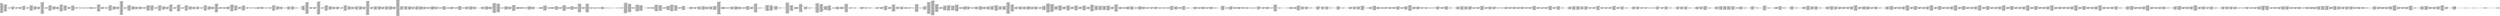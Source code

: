 digraph "graph.cfg.gv" {
	subgraph global {
		node [fontname=Courier fontsize=30.0 rank=same shape=box]
		block_0 [label="0: %00 = #0x1\l2: %01 = #0x40\l4: MSTORE(%01, %00)\l5: [NO_SSA] DUP1\l6: [NO_SSA] PUSH1\l8: [NO_SSA] DUP2\l9: [NO_SSA] MSTORE\la: [NO_SSA] PUSH1\lc: [NO_SSA] ADD\ld: [NO_SSA] PUSH2\l10: [NO_SSA] PUSH1\l12: [NO_SSA] SWAP2\l13: [NO_SSA] CODECOPY\l14: [NO_SSA] PUSH1\l16: [NO_SSA] PUSH1\l18: [NO_SSA] DUP12\l19: [NO_SSA] PUSH20\l2e: [NO_SSA] AND\l2f: [NO_SSA] PUSH20\l44: [NO_SSA] AND\l45: [NO_SSA] DUP2\l46: [NO_SSA] MSTORE\l47: [NO_SSA] PUSH1\l49: [NO_SSA] ADD\l4a: [NO_SSA] SWAP1\l4b: [NO_SSA] DUP2\l4c: [NO_SSA] MSTORE\l4d: [NO_SSA] PUSH1\l4f: [NO_SSA] ADD\l50: [NO_SSA] PUSH1\l52: [NO_SSA] SHA3\l53: [NO_SSA] PUSH1\l55: [NO_SSA] PUSH2\l58: [NO_SSA] PUSH2\l5b: [NO_SSA] JUMP\l"]
		block_5c [label="5c: [NO_SSA] JUMPDEST\l5d: [NO_SSA] PUSH20\l72: [NO_SSA] AND\l73: [NO_SSA] PUSH20\l88: [NO_SSA] AND\l89: [NO_SSA] DUP2\l8a: [NO_SSA] MSTORE\l8b: [NO_SSA] PUSH1\l8d: [NO_SSA] ADD\l8e: [NO_SSA] SWAP1\l8f: [NO_SSA] DUP2\l90: [NO_SSA] MSTORE\l91: [NO_SSA] PUSH1\l93: [NO_SSA] ADD\l94: [NO_SSA] PUSH1\l96: [NO_SSA] SHA3\l97: [NO_SSA] SLOAD\l98: [NO_SSA] PUSH2\l9b: [NO_SSA] SWAP1\l9c: [NO_SSA] SWAP3\l9d: [NO_SSA] SWAP2\l9e: [NO_SSA] SWAP1\l9f: [NO_SSA] PUSH4\la4: [NO_SSA] AND\la5: [NO_SSA] JUMP\l"]
		block_a6 [label="a6: [NO_SSA] JUMPDEST\la7: [NO_SSA] PUSH2\laa: [NO_SSA] JUMP\l"]
		block_ab [label="ab: [NO_SSA] JUMPDEST\lac: [NO_SSA] PUSH1\lae: [NO_SSA] SWAP1\laf: [NO_SSA] POP\lb0: [NO_SSA] SWAP4\lb1: [NO_SSA] SWAP3\lb2: [NO_SSA] POP\lb3: [NO_SSA] POP\lb4: [NO_SSA] POP\lb5: [NO_SSA] JUMP\l"]
		block_b6 [label="b6: [NO_SSA] JUMPDEST\lb7: [NO_SSA] PUSH1\lb9: [NO_SSA] SLOAD\lba: [NO_SSA] DUP2\lbb: [NO_SSA] JUMP\l"]
		block_bc [label="bc: [NO_SSA] JUMPDEST\lbd: [NO_SSA] PUSH1\lbf: [NO_SSA] PUSH1\lc1: [NO_SSA] SWAP1\lc2: [NO_SSA] POP\lc3: [NO_SSA] SWAP1\lc4: [NO_SSA] JUMP\l"]
		block_c5 [label="c5: [NO_SSA] JUMPDEST\lc6: [NO_SSA] PUSH1\lc8: [NO_SSA] PUSH1\lca: [NO_SSA] SWAP1\lcb: [NO_SSA] SLOAD\lcc: [NO_SSA] SWAP1\lcd: [NO_SSA] PUSH2\ld0: [NO_SSA] EXP\ld1: [NO_SSA] SWAP1\ld2: [NO_SSA] DIV\ld3: [NO_SSA] PUSH20\le8: [NO_SSA] AND\le9: [NO_SSA] DUP2\lea: [NO_SSA] JUMP\l"]
		block_eb [label="eb: [NO_SSA] JUMPDEST\lec: [NO_SSA] PUSH2\lef: [NO_SSA] PUSH2\lf2: [NO_SSA] JUMP\l"]
		block_f3 [label="f3: [NO_SSA] JUMPDEST\lf4: [NO_SSA] PUSH20\l109: [NO_SSA] AND\l10a: [NO_SSA] PUSH1\l10c: [NO_SSA] DUP1\l10d: [NO_SSA] SLOAD\l10e: [NO_SSA] SWAP1\l10f: [NO_SSA] PUSH2\l112: [NO_SSA] EXP\l113: [NO_SSA] SWAP1\l114: [NO_SSA] DIV\l115: [NO_SSA] PUSH20\l12a: [NO_SSA] AND\l12b: [NO_SSA] PUSH20\l140: [NO_SSA] AND\l141: [NO_SSA] EQ\l142: [NO_SSA] PUSH2\l145: [NO_SSA] JUMPI\l"]
		block_146 [label="146: [NO_SSA] PUSH1\l148: [NO_SSA] MLOAD\l149: [NO_SSA] PUSH32\l16a: [NO_SSA] DUP2\l16b: [NO_SSA] MSTORE\l16c: [NO_SSA] PUSH1\l16e: [NO_SSA] ADD\l16f: [NO_SSA] PUSH2\l172: [NO_SSA] SWAP1\l173: [NO_SSA] PUSH2\l176: [NO_SSA] JUMP\l"]
		block_177 [label="177: [NO_SSA] JUMPDEST\l178: [NO_SSA] PUSH1\l17a: [NO_SSA] MLOAD\l17b: [NO_SSA] DUP1\l17c: [NO_SSA] SWAP2\l17d: [NO_SSA] SUB\l17e: [NO_SSA] SWAP1\l17f: [NO_SSA] REVERT\l"]
		block_180 [label="180: [NO_SSA] JUMPDEST\l181: [NO_SSA] PUSH1\l183: [NO_SSA] PUSH1\l185: [NO_SSA] PUSH1\l187: [NO_SSA] DUP4\l188: [NO_SSA] PUSH20\l19d: [NO_SSA] AND\l19e: [NO_SSA] PUSH20\l1b3: [NO_SSA] AND\l1b4: [NO_SSA] DUP2\l1b5: [NO_SSA] MSTORE\l1b6: [NO_SSA] PUSH1\l1b8: [NO_SSA] ADD\l1b9: [NO_SSA] SWAP1\l1ba: [NO_SSA] DUP2\l1bb: [NO_SSA] MSTORE\l1bc: [NO_SSA] PUSH1\l1be: [NO_SSA] ADD\l1bf: [NO_SSA] PUSH1\l1c1: [NO_SSA] SHA3\l1c2: [NO_SSA] PUSH1\l1c4: [NO_SSA] PUSH2\l1c7: [NO_SSA] EXP\l1c8: [NO_SSA] DUP2\l1c9: [NO_SSA] SLOAD\l1ca: [NO_SSA] DUP2\l1cb: [NO_SSA] PUSH1\l1cd: [NO_SSA] MUL\l1ce: [NO_SSA] NOT\l1cf: [NO_SSA] AND\l1d0: [NO_SSA] SWAP1\l1d1: [NO_SSA] DUP4\l1d2: [NO_SSA] ISZERO\l1d3: [NO_SSA] ISZERO\l1d4: [NO_SSA] MUL\l1d5: [NO_SSA] OR\l1d6: [NO_SSA] SWAP1\l1d7: [NO_SSA] SSTORE\l1d8: [NO_SSA] POP\l1d9: [NO_SSA] POP\l1da: [NO_SSA] JUMP\l"]
		block_1db [label="1db: [NO_SSA] JUMPDEST\l1dc: [NO_SSA] PUSH2\l1df: [NO_SSA] PUSH2\l1e2: [NO_SSA] JUMP\l"]
		block_1e3 [label="1e3: [NO_SSA] JUMPDEST\l1e4: [NO_SSA] PUSH20\l1f9: [NO_SSA] AND\l1fa: [NO_SSA] PUSH1\l1fc: [NO_SSA] DUP1\l1fd: [NO_SSA] SLOAD\l1fe: [NO_SSA] SWAP1\l1ff: [NO_SSA] PUSH2\l202: [NO_SSA] EXP\l203: [NO_SSA] SWAP1\l204: [NO_SSA] DIV\l205: [NO_SSA] PUSH20\l21a: [NO_SSA] AND\l21b: [NO_SSA] PUSH20\l230: [NO_SSA] AND\l231: [NO_SSA] EQ\l232: [NO_SSA] PUSH2\l235: [NO_SSA] JUMPI\l"]
		block_236 [label="236: [NO_SSA] PUSH1\l238: [NO_SSA] MLOAD\l239: [NO_SSA] PUSH32\l25a: [NO_SSA] DUP2\l25b: [NO_SSA] MSTORE\l25c: [NO_SSA] PUSH1\l25e: [NO_SSA] ADD\l25f: [NO_SSA] PUSH2\l262: [NO_SSA] SWAP1\l263: [NO_SSA] PUSH2\l266: [NO_SSA] JUMP\l"]
		block_267 [label="267: [NO_SSA] JUMPDEST\l268: [NO_SSA] PUSH1\l26a: [NO_SSA] MLOAD\l26b: [NO_SSA] DUP1\l26c: [NO_SSA] SWAP2\l26d: [NO_SSA] SUB\l26e: [NO_SSA] SWAP1\l26f: [NO_SSA] REVERT\l"]
		block_270 [label="270: [NO_SSA] JUMPDEST\l271: [NO_SSA] DUP1\l272: [NO_SSA] PUSH1\l274: [NO_SSA] PUSH1\l276: [NO_SSA] PUSH2\l279: [NO_SSA] EXP\l27a: [NO_SSA] DUP2\l27b: [NO_SSA] SLOAD\l27c: [NO_SSA] DUP2\l27d: [NO_SSA] PUSH1\l27f: [NO_SSA] MUL\l280: [NO_SSA] NOT\l281: [NO_SSA] AND\l282: [NO_SSA] SWAP1\l283: [NO_SSA] DUP4\l284: [NO_SSA] ISZERO\l285: [NO_SSA] ISZERO\l286: [NO_SSA] MUL\l287: [NO_SSA] OR\l288: [NO_SSA] SWAP1\l289: [NO_SSA] SSTORE\l28a: [NO_SSA] POP\l28b: [NO_SSA] POP\l28c: [NO_SSA] JUMP\l"]
		block_28d [label="28d: [NO_SSA] JUMPDEST\l28e: [NO_SSA] PUSH1\l290: [NO_SSA] PUSH1\l292: [NO_SSA] SWAP1\l293: [NO_SSA] SLOAD\l294: [NO_SSA] SWAP1\l295: [NO_SSA] PUSH2\l298: [NO_SSA] EXP\l299: [NO_SSA] SWAP1\l29a: [NO_SSA] DIV\l29b: [NO_SSA] PUSH20\l2b0: [NO_SSA] AND\l2b1: [NO_SSA] PUSH20\l2c6: [NO_SSA] AND\l2c7: [NO_SSA] PUSH2\l2ca: [NO_SSA] PUSH2\l2cd: [NO_SSA] JUMP\l"]
		block_2ce [label="2ce: [NO_SSA] JUMPDEST\l2cf: [NO_SSA] PUSH20\l2e4: [NO_SSA] AND\l2e5: [NO_SSA] EQ\l2e6: [NO_SSA] DUP1\l2e7: [NO_SSA] PUSH2\l2ea: [NO_SSA] JUMPI\l"]
		block_2eb [label="2eb: [NO_SSA] POP\l2ec: [NO_SSA] PUSH1\l2ee: [NO_SSA] PUSH1\l2f0: [NO_SSA] SWAP1\l2f1: [NO_SSA] SLOAD\l2f2: [NO_SSA] SWAP1\l2f3: [NO_SSA] PUSH2\l2f6: [NO_SSA] EXP\l2f7: [NO_SSA] SWAP1\l2f8: [NO_SSA] DIV\l2f9: [NO_SSA] PUSH20\l30e: [NO_SSA] AND\l30f: [NO_SSA] PUSH20\l324: [NO_SSA] AND\l325: [NO_SSA] PUSH2\l328: [NO_SSA] PUSH2\l32b: [NO_SSA] JUMP\l"]
		block_32c [label="32c: [NO_SSA] JUMPDEST\l32d: [NO_SSA] PUSH20\l342: [NO_SSA] AND\l343: [NO_SSA] EQ\l"]
		block_344 [label="344: [NO_SSA] JUMPDEST\l345: [NO_SSA] PUSH2\l348: [NO_SSA] JUMPI\l"]
		block_349 [label="349: [NO_SSA] PUSH1\l34b: [NO_SSA] DUP1\l34c: [NO_SSA] REVERT\l"]
		block_34d [label="34d: [NO_SSA] JUMPDEST\l34e: [NO_SSA] PUSH1\l350: [NO_SSA] INVALID\l"]
		block_351 [label="351: [NO_SSA] SWAP1\l352: [NO_SSA] POP\l353: [NO_SSA] PUSH2\l356: [NO_SSA] DUP2\l357: [NO_SSA] PUSH2\l35a: [NO_SSA] JUMP\l"]
		block_35b [label="35b: [NO_SSA] JUMPDEST\l35c: [NO_SSA] POP\l35d: [NO_SSA] JUMP\l"]
		block_35e [label="35e: [NO_SSA] JUMPDEST\l35f: [NO_SSA] PUSH1\l361: [NO_SSA] PUSH2\l364: [NO_SSA] PUSH1\l366: [NO_SSA] PUSH1\l368: [NO_SSA] DUP5\l369: [NO_SSA] PUSH20\l37e: [NO_SSA] AND\l37f: [NO_SSA] PUSH20\l394: [NO_SSA] AND\l395: [NO_SSA] DUP2\l396: [NO_SSA] MSTORE\l397: [NO_SSA] PUSH1\l399: [NO_SSA] ADD\l39a: [NO_SSA] SWAP1\l39b: [NO_SSA] DUP2\l39c: [NO_SSA] MSTORE\l39d: [NO_SSA] PUSH1\l39f: [NO_SSA] ADD\l3a0: [NO_SSA] PUSH1\l3a2: [NO_SSA] SHA3\l3a3: [NO_SSA] SLOAD\l3a4: [NO_SSA] PUSH2\l3a7: [NO_SSA] JUMP\l"]
		block_3a8 [label="3a8: [NO_SSA] JUMPDEST\l3a9: [NO_SSA] SWAP1\l3aa: [NO_SSA] POP\l3ab: [NO_SSA] SWAP2\l3ac: [NO_SSA] SWAP1\l3ad: [NO_SSA] POP\l3ae: [NO_SSA] JUMP\l"]
		block_3af [label="3af: [NO_SSA] JUMPDEST\l3b0: [NO_SSA] PUSH2\l3b3: [NO_SSA] PUSH2\l3b6: [NO_SSA] JUMP\l"]
		block_3b7 [label="3b7: [NO_SSA] JUMPDEST\l3b8: [NO_SSA] PUSH20\l3cd: [NO_SSA] AND\l3ce: [NO_SSA] PUSH1\l3d0: [NO_SSA] DUP1\l3d1: [NO_SSA] SLOAD\l3d2: [NO_SSA] SWAP1\l3d3: [NO_SSA] PUSH2\l3d6: [NO_SSA] EXP\l3d7: [NO_SSA] SWAP1\l3d8: [NO_SSA] DIV\l3d9: [NO_SSA] PUSH20\l3ee: [NO_SSA] AND\l3ef: [NO_SSA] PUSH20\l404: [NO_SSA] AND\l405: [NO_SSA] EQ\l406: [NO_SSA] PUSH2\l409: [NO_SSA] JUMPI\l"]
		block_40a [label="40a: [NO_SSA] PUSH1\l40c: [NO_SSA] MLOAD\l40d: [NO_SSA] PUSH32\l42e: [NO_SSA] DUP2\l42f: [NO_SSA] MSTORE\l430: [NO_SSA] PUSH1\l432: [NO_SSA] ADD\l433: [NO_SSA] PUSH2\l436: [NO_SSA] SWAP1\l437: [NO_SSA] PUSH2\l43a: [NO_SSA] JUMP\l"]
		block_43b [label="43b: [NO_SSA] JUMPDEST\l43c: [NO_SSA] PUSH1\l43e: [NO_SSA] MLOAD\l43f: [NO_SSA] DUP1\l440: [NO_SSA] SWAP2\l441: [NO_SSA] SUB\l442: [NO_SSA] SWAP1\l443: [NO_SSA] REVERT\l"]
		block_444 [label="444: [NO_SSA] JUMPDEST\l445: [NO_SSA] PUSH1\l447: [NO_SSA] PUSH20\l45c: [NO_SSA] AND\l45d: [NO_SSA] PUSH1\l45f: [NO_SSA] DUP1\l460: [NO_SSA] SLOAD\l461: [NO_SSA] SWAP1\l462: [NO_SSA] PUSH2\l465: [NO_SSA] EXP\l466: [NO_SSA] SWAP1\l467: [NO_SSA] DIV\l468: [NO_SSA] PUSH20\l47d: [NO_SSA] AND\l47e: [NO_SSA] PUSH20\l493: [NO_SSA] AND\l494: [NO_SSA] PUSH32\l4b5: [NO_SSA] PUSH1\l4b7: [NO_SSA] MLOAD\l4b8: [NO_SSA] PUSH1\l4ba: [NO_SSA] MLOAD\l4bb: [NO_SSA] DUP1\l4bc: [NO_SSA] SWAP2\l4bd: [NO_SSA] SUB\l4be: [NO_SSA] SWAP1\l4bf: [NO_SSA] LOG3\l4c0: [NO_SSA] PUSH1\l4c2: [NO_SSA] DUP1\l4c3: [NO_SSA] PUSH1\l4c5: [NO_SSA] PUSH2\l4c8: [NO_SSA] EXP\l4c9: [NO_SSA] DUP2\l4ca: [NO_SSA] SLOAD\l4cb: [NO_SSA] DUP2\l4cc: [NO_SSA] PUSH20\l4e1: [NO_SSA] MUL\l4e2: [NO_SSA] NOT\l4e3: [NO_SSA] AND\l4e4: [NO_SSA] SWAP1\l4e5: [NO_SSA] DUP4\l4e6: [NO_SSA] PUSH20\l4fb: [NO_SSA] AND\l4fc: [NO_SSA] MUL\l4fd: [NO_SSA] OR\l4fe: [NO_SSA] SWAP1\l4ff: [NO_SSA] SSTORE\l500: [NO_SSA] POP\l501: [NO_SSA] JUMP\l"]
		block_502 [label="502: [NO_SSA] JUMPDEST\l503: [NO_SSA] PUSH2\l506: [NO_SSA] PUSH2\l509: [NO_SSA] JUMP\l"]
		block_50a [label="50a: [NO_SSA] JUMPDEST\l50b: [NO_SSA] PUSH20\l520: [NO_SSA] AND\l521: [NO_SSA] PUSH1\l523: [NO_SSA] DUP1\l524: [NO_SSA] SLOAD\l525: [NO_SSA] SWAP1\l526: [NO_SSA] PUSH2\l529: [NO_SSA] EXP\l52a: [NO_SSA] SWAP1\l52b: [NO_SSA] DIV\l52c: [NO_SSA] PUSH20\l541: [NO_SSA] AND\l542: [NO_SSA] PUSH20\l557: [NO_SSA] AND\l558: [NO_SSA] EQ\l559: [NO_SSA] PUSH2\l55c: [NO_SSA] JUMPI\l"]
		block_55d [label="55d: [NO_SSA] PUSH1\l55f: [NO_SSA] MLOAD\l560: [NO_SSA] PUSH32\l581: [NO_SSA] DUP2\l582: [NO_SSA] MSTORE\l583: [NO_SSA] PUSH1\l585: [NO_SSA] ADD\l586: [NO_SSA] PUSH2\l589: [NO_SSA] SWAP1\l58a: [NO_SSA] PUSH2\l58d: [NO_SSA] JUMP\l"]
		block_58e [label="58e: [NO_SSA] JUMPDEST\l58f: [NO_SSA] PUSH1\l591: [NO_SSA] MLOAD\l592: [NO_SSA] DUP1\l593: [NO_SSA] SWAP2\l594: [NO_SSA] SUB\l595: [NO_SSA] SWAP1\l596: [NO_SSA] REVERT\l"]
		block_597 [label="597: [NO_SSA] JUMPDEST\l598: [NO_SSA] DUP1\l599: [NO_SSA] PUSH1\l59b: [NO_SSA] DUP2\l59c: [NO_SSA] SWAP1\l59d: [NO_SSA] SSTORE\l59e: [NO_SSA] POP\l59f: [NO_SSA] POP\l5a0: [NO_SSA] JUMP\l"]
		block_5a1 [label="5a1: [NO_SSA] JUMPDEST\l5a2: [NO_SSA] PUSH1\l5a4: [NO_SSA] SLOAD\l5a5: [NO_SSA] DUP2\l5a6: [NO_SSA] JUMP\l"]
		block_5a7 [label="5a7: [NO_SSA] JUMPDEST\l5a8: [NO_SSA] PUSH1\l5aa: [NO_SSA] PUSH1\l5ac: [NO_SSA] MSTORE\l5ad: [NO_SSA] DUP1\l5ae: [NO_SSA] PUSH1\l5b0: [NO_SSA] MSTORE\l5b1: [NO_SSA] PUSH1\l5b3: [NO_SSA] PUSH1\l5b5: [NO_SSA] SHA3\l5b6: [NO_SSA] PUSH1\l5b8: [NO_SSA] SWAP2\l5b9: [NO_SSA] POP\l5ba: [NO_SSA] SWAP1\l5bb: [NO_SSA] POP\l5bc: [NO_SSA] SLOAD\l5bd: [NO_SSA] DUP2\l5be: [NO_SSA] JUMP\l"]
		block_5bf [label="5bf: [NO_SSA] JUMPDEST\l5c0: [NO_SSA] PUSH1\l5c2: [NO_SSA] DUP1\l5c3: [NO_SSA] PUSH1\l5c5: [NO_SSA] SWAP1\l5c6: [NO_SSA] SLOAD\l5c7: [NO_SSA] SWAP1\l5c8: [NO_SSA] PUSH2\l5cb: [NO_SSA] EXP\l5cc: [NO_SSA] SWAP1\l5cd: [NO_SSA] DIV\l5ce: [NO_SSA] PUSH20\l5e3: [NO_SSA] AND\l5e4: [NO_SSA] SWAP1\l5e5: [NO_SSA] POP\l5e6: [NO_SSA] SWAP1\l5e7: [NO_SSA] JUMP\l"]
		block_5e8 [label="5e8: [NO_SSA] JUMPDEST\l5e9: [NO_SSA] PUSH2\l5ec: [NO_SSA] PUSH2\l5ef: [NO_SSA] JUMP\l"]
		block_5f0 [label="5f0: [NO_SSA] JUMPDEST\l5f1: [NO_SSA] PUSH20\l606: [NO_SSA] AND\l607: [NO_SSA] PUSH1\l609: [NO_SSA] DUP1\l60a: [NO_SSA] SLOAD\l60b: [NO_SSA] SWAP1\l60c: [NO_SSA] PUSH2\l60f: [NO_SSA] EXP\l610: [NO_SSA] SWAP1\l611: [NO_SSA] DIV\l612: [NO_SSA] PUSH20\l627: [NO_SSA] AND\l628: [NO_SSA] PUSH20\l63d: [NO_SSA] AND\l63e: [NO_SSA] EQ\l63f: [NO_SSA] PUSH2\l642: [NO_SSA] JUMPI\l"]
		block_643 [label="643: [NO_SSA] PUSH1\l645: [NO_SSA] MLOAD\l646: [NO_SSA] PUSH32\l667: [NO_SSA] DUP2\l668: [NO_SSA] MSTORE\l669: [NO_SSA] PUSH1\l66b: [NO_SSA] ADD\l66c: [NO_SSA] PUSH2\l66f: [NO_SSA] SWAP1\l670: [NO_SSA] PUSH2\l673: [NO_SSA] JUMP\l"]
		block_674 [label="674: [NO_SSA] JUMPDEST\l675: [NO_SSA] PUSH1\l677: [NO_SSA] MLOAD\l678: [NO_SSA] DUP1\l679: [NO_SSA] SWAP2\l67a: [NO_SSA] SUB\l67b: [NO_SSA] SWAP1\l67c: [NO_SSA] REVERT\l"]
		block_67d [label="67d: [NO_SSA] JUMPDEST\l67e: [NO_SSA] DUP1\l67f: [NO_SSA] PUSH1\l681: [NO_SSA] PUSH1\l683: [NO_SSA] PUSH2\l686: [NO_SSA] EXP\l687: [NO_SSA] DUP2\l688: [NO_SSA] SLOAD\l689: [NO_SSA] DUP2\l68a: [NO_SSA] PUSH1\l68c: [NO_SSA] MUL\l68d: [NO_SSA] NOT\l68e: [NO_SSA] AND\l68f: [NO_SSA] SWAP1\l690: [NO_SSA] DUP4\l691: [NO_SSA] ISZERO\l692: [NO_SSA] ISZERO\l693: [NO_SSA] MUL\l694: [NO_SSA] OR\l695: [NO_SSA] SWAP1\l696: [NO_SSA] SSTORE\l697: [NO_SSA] POP\l698: [NO_SSA] POP\l699: [NO_SSA] JUMP\l"]
		block_69a [label="69a: [NO_SSA] JUMPDEST\l69b: [NO_SSA] PUSH1\l69d: [NO_SSA] SLOAD\l69e: [NO_SSA] DUP2\l69f: [NO_SSA] JUMP\l"]
		block_6a0 [label="6a0: [NO_SSA] JUMPDEST\l6a1: [NO_SSA] PUSH1\l6a3: [NO_SSA] PUSH1\l6a5: [NO_SSA] MLOAD\l6a6: [NO_SSA] DUP1\l6a7: [NO_SSA] PUSH1\l6a9: [NO_SSA] ADD\l6aa: [NO_SSA] PUSH1\l6ac: [NO_SSA] MSTORE\l6ad: [NO_SSA] DUP1\l6ae: [NO_SSA] PUSH1\l6b0: [NO_SSA] DUP2\l6b1: [NO_SSA] MSTORE\l6b2: [NO_SSA] PUSH1\l6b4: [NO_SSA] ADD\l6b5: [NO_SSA] PUSH32\l6d6: [NO_SSA] DUP2\l6d7: [NO_SSA] MSTORE\l6d8: [NO_SSA] POP\l6d9: [NO_SSA] SWAP1\l6da: [NO_SSA] POP\l6db: [NO_SSA] SWAP1\l6dc: [NO_SSA] JUMP\l"]
		block_6dd [label="6dd: [NO_SSA] JUMPDEST\l6de: [NO_SSA] PUSH2\l6e1: [NO_SSA] PUSH2\l6e4: [NO_SSA] JUMP\l"]
		block_6e5 [label="6e5: [NO_SSA] JUMPDEST\l6e6: [NO_SSA] PUSH20\l6fb: [NO_SSA] AND\l6fc: [NO_SSA] PUSH1\l6fe: [NO_SSA] DUP1\l6ff: [NO_SSA] SLOAD\l700: [NO_SSA] SWAP1\l701: [NO_SSA] PUSH2\l704: [NO_SSA] EXP\l705: [NO_SSA] SWAP1\l706: [NO_SSA] DIV\l707: [NO_SSA] PUSH20\l71c: [NO_SSA] AND\l71d: [NO_SSA] PUSH20\l732: [NO_SSA] AND\l733: [NO_SSA] EQ\l734: [NO_SSA] PUSH2\l737: [NO_SSA] JUMPI\l"]
		block_738 [label="738: [NO_SSA] PUSH1\l73a: [NO_SSA] MLOAD\l73b: [NO_SSA] PUSH32\l75c: [NO_SSA] DUP2\l75d: [NO_SSA] MSTORE\l75e: [NO_SSA] PUSH1\l760: [NO_SSA] ADD\l761: [NO_SSA] PUSH2\l764: [NO_SSA] SWAP1\l765: [NO_SSA] PUSH2\l768: [NO_SSA] JUMP\l"]
		block_769 [label="769: [NO_SSA] JUMPDEST\l76a: [NO_SSA] PUSH1\l76c: [NO_SSA] MLOAD\l76d: [NO_SSA] DUP1\l76e: [NO_SSA] SWAP2\l76f: [NO_SSA] SUB\l770: [NO_SSA] SWAP1\l771: [NO_SSA] REVERT\l"]
		block_772 [label="772: [NO_SSA] JUMPDEST\l773: [NO_SSA] DUP1\l774: [NO_SSA] PUSH1\l776: [NO_SSA] DUP2\l777: [NO_SSA] SWAP1\l778: [NO_SSA] SSTORE\l779: [NO_SSA] POP\l77a: [NO_SSA] POP\l77b: [NO_SSA] JUMP\l"]
		block_77c [label="77c: [NO_SSA] JUMPDEST\l77d: [NO_SSA] PUSH2\l780: [NO_SSA] PUSH2\l783: [NO_SSA] JUMP\l"]
		block_784 [label="784: [NO_SSA] JUMPDEST\l785: [NO_SSA] PUSH20\l79a: [NO_SSA] AND\l79b: [NO_SSA] PUSH1\l79d: [NO_SSA] DUP1\l79e: [NO_SSA] SLOAD\l79f: [NO_SSA] SWAP1\l7a0: [NO_SSA] PUSH2\l7a3: [NO_SSA] EXP\l7a4: [NO_SSA] SWAP1\l7a5: [NO_SSA] DIV\l7a6: [NO_SSA] PUSH20\l7bb: [NO_SSA] AND\l7bc: [NO_SSA] PUSH20\l7d1: [NO_SSA] AND\l7d2: [NO_SSA] EQ\l7d3: [NO_SSA] PUSH2\l7d6: [NO_SSA] JUMPI\l"]
		block_7d7 [label="7d7: [NO_SSA] PUSH1\l7d9: [NO_SSA] MLOAD\l7da: [NO_SSA] PUSH32\l7fb: [NO_SSA] DUP2\l7fc: [NO_SSA] MSTORE\l7fd: [NO_SSA] PUSH1\l7ff: [NO_SSA] ADD\l800: [NO_SSA] PUSH2\l803: [NO_SSA] SWAP1\l804: [NO_SSA] PUSH2\l807: [NO_SSA] JUMP\l"]
		block_808 [label="808: [NO_SSA] JUMPDEST\l809: [NO_SSA] PUSH1\l80b: [NO_SSA] MLOAD\l80c: [NO_SSA] DUP1\l80d: [NO_SSA] SWAP2\l80e: [NO_SSA] SUB\l80f: [NO_SSA] SWAP1\l810: [NO_SSA] REVERT\l"]
		block_811 [label="811: [NO_SSA] JUMPDEST\l812: [NO_SSA] DUP4\l813: [NO_SSA] PUSH1\l815: [NO_SSA] DUP2\l816: [NO_SSA] SWAP1\l817: [NO_SSA] SSTORE\l818: [NO_SSA] POP\l819: [NO_SSA] DUP3\l81a: [NO_SSA] PUSH1\l81c: [NO_SSA] DUP2\l81d: [NO_SSA] SWAP1\l81e: [NO_SSA] SSTORE\l81f: [NO_SSA] POP\l820: [NO_SSA] DUP2\l821: [NO_SSA] PUSH1\l823: [NO_SSA] DUP2\l824: [NO_SSA] SWAP1\l825: [NO_SSA] SSTORE\l826: [NO_SSA] POP\l827: [NO_SSA] DUP1\l828: [NO_SSA] PUSH1\l82a: [NO_SSA] DUP2\l82b: [NO_SSA] SWAP1\l82c: [NO_SSA] SSTORE\l82d: [NO_SSA] POP\l82e: [NO_SSA] POP\l82f: [NO_SSA] POP\l830: [NO_SSA] POP\l831: [NO_SSA] POP\l832: [NO_SSA] JUMP\l"]
		block_833 [label="833: [NO_SSA] JUMPDEST\l834: [NO_SSA] PUSH1\l836: [NO_SSA] PUSH2\l839: [NO_SSA] PUSH2\l83c: [NO_SSA] PUSH2\l83f: [NO_SSA] JUMP\l"]
		block_840 [label="840: [NO_SSA] JUMPDEST\l841: [NO_SSA] DUP5\l842: [NO_SSA] DUP5\l843: [NO_SSA] PUSH2\l846: [NO_SSA] JUMP\l"]
		block_847 [label="847: [NO_SSA] JUMPDEST\l848: [NO_SSA] PUSH1\l84a: [NO_SSA] SWAP1\l84b: [NO_SSA] POP\l84c: [NO_SSA] SWAP3\l84d: [NO_SSA] SWAP2\l84e: [NO_SSA] POP\l84f: [NO_SSA] POP\l850: [NO_SSA] JUMP\l"]
		block_851 [label="851: [NO_SSA] JUMPDEST\l852: [NO_SSA] PUSH1\l854: [NO_SSA] PUSH1\l856: [NO_SSA] MSTORE\l857: [NO_SSA] DUP1\l858: [NO_SSA] PUSH1\l85a: [NO_SSA] MSTORE\l85b: [NO_SSA] PUSH1\l85d: [NO_SSA] PUSH1\l85f: [NO_SSA] SHA3\l860: [NO_SSA] PUSH1\l862: [NO_SSA] SWAP2\l863: [NO_SSA] POP\l864: [NO_SSA] SLOAD\l865: [NO_SSA] SWAP1\l866: [NO_SSA] PUSH2\l869: [NO_SSA] EXP\l86a: [NO_SSA] SWAP1\l86b: [NO_SSA] DIV\l86c: [NO_SSA] PUSH1\l86e: [NO_SSA] AND\l86f: [NO_SSA] DUP2\l870: [NO_SSA] JUMP\l"]
		block_871 [label="871: [NO_SSA] JUMPDEST\l872: [NO_SSA] PUSH1\l874: [NO_SSA] PUSH1\l876: [NO_SSA] SWAP1\l877: [NO_SSA] SLOAD\l878: [NO_SSA] SWAP1\l879: [NO_SSA] PUSH2\l87c: [NO_SSA] EXP\l87d: [NO_SSA] SWAP1\l87e: [NO_SSA] DIV\l87f: [NO_SSA] PUSH20\l894: [NO_SSA] AND\l895: [NO_SSA] PUSH20\l8aa: [NO_SSA] AND\l8ab: [NO_SSA] PUSH2\l8ae: [NO_SSA] PUSH2\l8b1: [NO_SSA] JUMP\l"]
		block_8b2 [label="8b2: [NO_SSA] JUMPDEST\l8b3: [NO_SSA] PUSH20\l8c8: [NO_SSA] AND\l8c9: [NO_SSA] EQ\l8ca: [NO_SSA] DUP1\l8cb: [NO_SSA] PUSH2\l8ce: [NO_SSA] JUMPI\l"]
		block_8cf [label="8cf: [NO_SSA] POP\l8d0: [NO_SSA] PUSH1\l8d2: [NO_SSA] PUSH1\l8d4: [NO_SSA] SWAP1\l8d5: [NO_SSA] SLOAD\l8d6: [NO_SSA] SWAP1\l8d7: [NO_SSA] PUSH2\l8da: [NO_SSA] EXP\l8db: [NO_SSA] SWAP1\l8dc: [NO_SSA] DIV\l8dd: [NO_SSA] PUSH20\l8f2: [NO_SSA] AND\l8f3: [NO_SSA] PUSH20\l908: [NO_SSA] AND\l909: [NO_SSA] PUSH2\l90c: [NO_SSA] PUSH2\l90f: [NO_SSA] JUMP\l"]
		block_910 [label="910: [NO_SSA] JUMPDEST\l911: [NO_SSA] PUSH20\l926: [NO_SSA] AND\l927: [NO_SSA] EQ\l"]
		block_928 [label="928: [NO_SSA] JUMPDEST\l929: [NO_SSA] PUSH2\l92c: [NO_SSA] JUMPI\l"]
		block_92d [label="92d: [NO_SSA] PUSH1\l92f: [NO_SSA] DUP1\l930: [NO_SSA] REVERT\l"]
		block_931 [label="931: [NO_SSA] JUMPDEST\l932: [NO_SSA] PUSH1\l934: [NO_SSA] PUSH2\l937: [NO_SSA] ADDRESS\l938: [NO_SSA] PUSH2\l93b: [NO_SSA] JUMP\l"]
		block_93c [label="93c: [NO_SSA] JUMPDEST\l93d: [NO_SSA] SWAP1\l93e: [NO_SSA] POP\l93f: [NO_SSA] PUSH2\l942: [NO_SSA] DUP2\l943: [NO_SSA] PUSH2\l946: [NO_SSA] JUMP\l"]
		block_947 [label="947: [NO_SSA] JUMPDEST\l948: [NO_SSA] POP\l949: [NO_SSA] JUMP\l"]
		block_94a [label="94a: [NO_SSA] JUMPDEST\l94b: [NO_SSA] PUSH2\l94e: [NO_SSA] PUSH2\l951: [NO_SSA] JUMP\l"]
		block_952 [label="952: [NO_SSA] JUMPDEST\l953: [NO_SSA] PUSH20\l968: [NO_SSA] AND\l969: [NO_SSA] PUSH1\l96b: [NO_SSA] DUP1\l96c: [NO_SSA] SLOAD\l96d: [NO_SSA] SWAP1\l96e: [NO_SSA] PUSH2\l971: [NO_SSA] EXP\l972: [NO_SSA] SWAP1\l973: [NO_SSA] DIV\l974: [NO_SSA] PUSH20\l989: [NO_SSA] AND\l98a: [NO_SSA] PUSH20\l99f: [NO_SSA] AND\l9a0: [NO_SSA] EQ\l9a1: [NO_SSA] PUSH2\l9a4: [NO_SSA] JUMPI\l"]
		block_9a5 [label="9a5: [NO_SSA] PUSH1\l9a7: [NO_SSA] MLOAD\l9a8: [NO_SSA] PUSH32\l9c9: [NO_SSA] DUP2\l9ca: [NO_SSA] MSTORE\l9cb: [NO_SSA] PUSH1\l9cd: [NO_SSA] ADD\l9ce: [NO_SSA] PUSH2\l9d1: [NO_SSA] SWAP1\l9d2: [NO_SSA] PUSH2\l9d5: [NO_SSA] JUMP\l"]
		block_9d6 [label="9d6: [NO_SSA] JUMPDEST\l9d7: [NO_SSA] PUSH1\l9d9: [NO_SSA] MLOAD\l9da: [NO_SSA] DUP1\l9db: [NO_SSA] SWAP2\l9dc: [NO_SSA] SUB\l9dd: [NO_SSA] SWAP1\l9de: [NO_SSA] REVERT\l"]
		block_9df [label="9df: [NO_SSA] JUMPDEST\l9e0: [NO_SSA] PUSH1\l"]
		block_9e2 [label="9e2: [NO_SSA] JUMPDEST\l9e3: [NO_SSA] DUP4\l9e4: [NO_SSA] DUP4\l9e5: [NO_SSA] SWAP1\l9e6: [NO_SSA] POP\l9e7: [NO_SSA] DUP2\l9e8: [NO_SSA] LT\l9e9: [NO_SSA] ISZERO\l9ea: [NO_SSA] PUSH2\l9ed: [NO_SSA] JUMPI\l"]
		block_9ee [label="9ee: [NO_SSA] DUP2\l9ef: [NO_SSA] PUSH1\l9f1: [NO_SSA] PUSH1\l9f3: [NO_SSA] DUP7\l9f4: [NO_SSA] DUP7\l9f5: [NO_SSA] DUP6\l9f6: [NO_SSA] DUP2\l9f7: [NO_SSA] DUP2\l9f8: [NO_SSA] LT\l9f9: [NO_SSA] PUSH2\l9fc: [NO_SSA] JUMPI\l"]
		block_9fd [label="9fd: [NO_SSA] PUSH2\la00: [NO_SSA] PUSH2\la03: [NO_SSA] JUMP\l"]
		block_a04 [label="a04: [NO_SSA] JUMPDEST\l"]
		block_a05 [label="a05: [NO_SSA] JUMPDEST\la06: [NO_SSA] SWAP1\la07: [NO_SSA] POP\la08: [NO_SSA] PUSH1\la0a: [NO_SSA] MUL\la0b: [NO_SSA] ADD\la0c: [NO_SSA] PUSH1\la0e: [NO_SSA] DUP2\la0f: [NO_SSA] ADD\la10: [NO_SSA] SWAP1\la11: [NO_SSA] PUSH2\la14: [NO_SSA] SWAP2\la15: [NO_SSA] SWAP1\la16: [NO_SSA] PUSH2\la19: [NO_SSA] JUMP\l"]
		block_a1a [label="a1a: [NO_SSA] JUMPDEST\la1b: [NO_SSA] PUSH20\la30: [NO_SSA] AND\la31: [NO_SSA] PUSH20\la46: [NO_SSA] AND\la47: [NO_SSA] DUP2\la48: [NO_SSA] MSTORE\la49: [NO_SSA] PUSH1\la4b: [NO_SSA] ADD\la4c: [NO_SSA] SWAP1\la4d: [NO_SSA] DUP2\la4e: [NO_SSA] MSTORE\la4f: [NO_SSA] PUSH1\la51: [NO_SSA] ADD\la52: [NO_SSA] PUSH1\la54: [NO_SSA] SHA3\la55: [NO_SSA] PUSH1\la57: [NO_SSA] PUSH2\la5a: [NO_SSA] EXP\la5b: [NO_SSA] DUP2\la5c: [NO_SSA] SLOAD\la5d: [NO_SSA] DUP2\la5e: [NO_SSA] PUSH1\la60: [NO_SSA] MUL\la61: [NO_SSA] NOT\la62: [NO_SSA] AND\la63: [NO_SSA] SWAP1\la64: [NO_SSA] DUP4\la65: [NO_SSA] ISZERO\la66: [NO_SSA] ISZERO\la67: [NO_SSA] MUL\la68: [NO_SSA] OR\la69: [NO_SSA] SWAP1\la6a: [NO_SSA] SSTORE\la6b: [NO_SSA] POP\la6c: [NO_SSA] DUP1\la6d: [NO_SSA] DUP1\la6e: [NO_SSA] PUSH2\la71: [NO_SSA] SWAP1\la72: [NO_SSA] PUSH2\la75: [NO_SSA] JUMP\l"]
		block_a76 [label="a76: [NO_SSA] JUMPDEST\la77: [NO_SSA] SWAP2\la78: [NO_SSA] POP\la79: [NO_SSA] POP\la7a: [NO_SSA] PUSH2\la7d: [NO_SSA] JUMP\l"]
		block_a7e [label="a7e: [NO_SSA] JUMPDEST\la7f: [NO_SSA] POP\la80: [NO_SSA] POP\la81: [NO_SSA] POP\la82: [NO_SSA] POP\la83: [NO_SSA] JUMP\l"]
		block_a84 [label="a84: [NO_SSA] JUMPDEST\la85: [NO_SSA] PUSH1\la87: [NO_SSA] PUSH1\la89: [NO_SSA] PUSH1\la8b: [NO_SSA] DUP5\la8c: [NO_SSA] PUSH20\laa1: [NO_SSA] AND\laa2: [NO_SSA] PUSH20\lab7: [NO_SSA] AND\lab8: [NO_SSA] DUP2\lab9: [NO_SSA] MSTORE\laba: [NO_SSA] PUSH1\labc: [NO_SSA] ADD\labd: [NO_SSA] SWAP1\labe: [NO_SSA] DUP2\labf: [NO_SSA] MSTORE\lac0: [NO_SSA] PUSH1\lac2: [NO_SSA] ADD\lac3: [NO_SSA] PUSH1\lac5: [NO_SSA] SHA3\lac6: [NO_SSA] PUSH1\lac8: [NO_SSA] DUP4\lac9: [NO_SSA] PUSH20\lade: [NO_SSA] AND\ladf: [NO_SSA] PUSH20\laf4: [NO_SSA] AND\laf5: [NO_SSA] DUP2\laf6: [NO_SSA] MSTORE\laf7: [NO_SSA] PUSH1\laf9: [NO_SSA] ADD\lafa: [NO_SSA] SWAP1\lafb: [NO_SSA] DUP2\lafc: [NO_SSA] MSTORE\lafd: [NO_SSA] PUSH1\laff: [NO_SSA] ADD\lb00: [NO_SSA] PUSH1\lb02: [NO_SSA] SHA3\lb03: [NO_SSA] SLOAD\lb04: [NO_SSA] SWAP1\lb05: [NO_SSA] POP\lb06: [NO_SSA] SWAP3\lb07: [NO_SSA] SWAP2\lb08: [NO_SSA] POP\lb09: [NO_SSA] POP\lb0a: [NO_SSA] JUMP\l"]
		block_b0b [label="b0b: [NO_SSA] JUMPDEST\lb0c: [NO_SSA] PUSH2\lb0f: [NO_SSA] PUSH2\lb12: [NO_SSA] JUMP\l"]
		block_b13 [label="b13: [NO_SSA] JUMPDEST\lb14: [NO_SSA] PUSH20\lb29: [NO_SSA] AND\lb2a: [NO_SSA] PUSH1\lb2c: [NO_SSA] DUP1\lb2d: [NO_SSA] SLOAD\lb2e: [NO_SSA] SWAP1\lb2f: [NO_SSA] PUSH2\lb32: [NO_SSA] EXP\lb33: [NO_SSA] SWAP1\lb34: [NO_SSA] DIV\lb35: [NO_SSA] PUSH20\lb4a: [NO_SSA] AND\lb4b: [NO_SSA] PUSH20\lb60: [NO_SSA] AND\lb61: [NO_SSA] EQ\lb62: [NO_SSA] PUSH2\lb65: [NO_SSA] JUMPI\l"]
		block_b66 [label="b66: [NO_SSA] PUSH1\lb68: [NO_SSA] MLOAD\lb69: [NO_SSA] PUSH32\lb8a: [NO_SSA] DUP2\lb8b: [NO_SSA] MSTORE\lb8c: [NO_SSA] PUSH1\lb8e: [NO_SSA] ADD\lb8f: [NO_SSA] PUSH2\lb92: [NO_SSA] SWAP1\lb93: [NO_SSA] PUSH2\lb96: [NO_SSA] JUMP\l"]
		block_b97 [label="b97: [NO_SSA] JUMPDEST\lb98: [NO_SSA] PUSH1\lb9a: [NO_SSA] MLOAD\lb9b: [NO_SSA] DUP1\lb9c: [NO_SSA] SWAP2\lb9d: [NO_SSA] SUB\lb9e: [NO_SSA] SWAP1\lb9f: [NO_SSA] REVERT\l"]
		block_ba0 [label="ba0: [NO_SSA] JUMPDEST\lba1: [NO_SSA] DUP1\lba2: [NO_SSA] PUSH1\lba4: [NO_SSA] DUP2\lba5: [NO_SSA] SWAP1\lba6: [NO_SSA] SSTORE\lba7: [NO_SSA] POP\lba8: [NO_SSA] POP\lba9: [NO_SSA] JUMP\l"]
		block_baa [label="baa: [NO_SSA] JUMPDEST\lbab: [NO_SSA] PUSH2\lbae: [NO_SSA] PUSH2\lbb1: [NO_SSA] JUMP\l"]
		block_bb2 [label="bb2: [NO_SSA] JUMPDEST\lbb3: [NO_SSA] PUSH20\lbc8: [NO_SSA] AND\lbc9: [NO_SSA] PUSH1\lbcb: [NO_SSA] DUP1\lbcc: [NO_SSA] SLOAD\lbcd: [NO_SSA] SWAP1\lbce: [NO_SSA] PUSH2\lbd1: [NO_SSA] EXP\lbd2: [NO_SSA] SWAP1\lbd3: [NO_SSA] DIV\lbd4: [NO_SSA] PUSH20\lbe9: [NO_SSA] AND\lbea: [NO_SSA] PUSH20\lbff: [NO_SSA] AND\lc00: [NO_SSA] EQ\lc01: [NO_SSA] PUSH2\lc04: [NO_SSA] JUMPI\l"]
		block_c05 [label="c05: [NO_SSA] PUSH1\lc07: [NO_SSA] MLOAD\lc08: [NO_SSA] PUSH32\lc29: [NO_SSA] DUP2\lc2a: [NO_SSA] MSTORE\lc2b: [NO_SSA] PUSH1\lc2d: [NO_SSA] ADD\lc2e: [NO_SSA] PUSH2\lc31: [NO_SSA] SWAP1\lc32: [NO_SSA] PUSH2\lc35: [NO_SSA] JUMP\l"]
		block_c36 [label="c36: [NO_SSA] JUMPDEST\lc37: [NO_SSA] PUSH1\lc39: [NO_SSA] MLOAD\lc3a: [NO_SSA] DUP1\lc3b: [NO_SSA] SWAP2\lc3c: [NO_SSA] SUB\lc3d: [NO_SSA] SWAP1\lc3e: [NO_SSA] REVERT\l"]
		block_c3f [label="c3f: [NO_SSA] JUMPDEST\lc40: [NO_SSA] PUSH1\lc42: [NO_SSA] PUSH20\lc57: [NO_SSA] AND\lc58: [NO_SSA] DUP2\lc59: [NO_SSA] PUSH20\lc6e: [NO_SSA] AND\lc6f: [NO_SSA] EQ\lc70: [NO_SSA] ISZERO\lc71: [NO_SSA] PUSH2\lc74: [NO_SSA] JUMPI\l"]
		block_c75 [label="c75: [NO_SSA] PUSH1\lc77: [NO_SSA] MLOAD\lc78: [NO_SSA] PUSH32\lc99: [NO_SSA] DUP2\lc9a: [NO_SSA] MSTORE\lc9b: [NO_SSA] PUSH1\lc9d: [NO_SSA] ADD\lc9e: [NO_SSA] PUSH2\lca1: [NO_SSA] SWAP1\lca2: [NO_SSA] PUSH2\lca5: [NO_SSA] JUMP\l"]
		block_ca6 [label="ca6: [NO_SSA] JUMPDEST\lca7: [NO_SSA] PUSH1\lca9: [NO_SSA] MLOAD\lcaa: [NO_SSA] DUP1\lcab: [NO_SSA] SWAP2\lcac: [NO_SSA] SUB\lcad: [NO_SSA] SWAP1\lcae: [NO_SSA] REVERT\l"]
		block_caf [label="caf: [NO_SSA] JUMPDEST\lcb0: [NO_SSA] DUP1\lcb1: [NO_SSA] PUSH20\lcc6: [NO_SSA] AND\lcc7: [NO_SSA] PUSH1\lcc9: [NO_SSA] DUP1\lcca: [NO_SSA] SLOAD\lccb: [NO_SSA] SWAP1\lccc: [NO_SSA] PUSH2\lccf: [NO_SSA] EXP\lcd0: [NO_SSA] SWAP1\lcd1: [NO_SSA] DIV\lcd2: [NO_SSA] PUSH20\lce7: [NO_SSA] AND\lce8: [NO_SSA] PUSH20\lcfd: [NO_SSA] AND\lcfe: [NO_SSA] PUSH32\ld1f: [NO_SSA] PUSH1\ld21: [NO_SSA] MLOAD\ld22: [NO_SSA] PUSH1\ld24: [NO_SSA] MLOAD\ld25: [NO_SSA] DUP1\ld26: [NO_SSA] SWAP2\ld27: [NO_SSA] SUB\ld28: [NO_SSA] SWAP1\ld29: [NO_SSA] LOG3\ld2a: [NO_SSA] DUP1\ld2b: [NO_SSA] PUSH1\ld2d: [NO_SSA] DUP1\ld2e: [NO_SSA] PUSH2\ld31: [NO_SSA] EXP\ld32: [NO_SSA] DUP2\ld33: [NO_SSA] SLOAD\ld34: [NO_SSA] DUP2\ld35: [NO_SSA] PUSH20\ld4a: [NO_SSA] MUL\ld4b: [NO_SSA] NOT\ld4c: [NO_SSA] AND\ld4d: [NO_SSA] SWAP1\ld4e: [NO_SSA] DUP4\ld4f: [NO_SSA] PUSH20\ld64: [NO_SSA] AND\ld65: [NO_SSA] MUL\ld66: [NO_SSA] OR\ld67: [NO_SSA] SWAP1\ld68: [NO_SSA] SSTORE\ld69: [NO_SSA] POP\ld6a: [NO_SSA] POP\ld6b: [NO_SSA] JUMP\l"]
		block_d6c [label="d6c: [NO_SSA] JUMPDEST\ld6d: [NO_SSA] PUSH1\ld6f: [NO_SSA] CALLER\ld70: [NO_SSA] SWAP1\ld71: [NO_SSA] POP\ld72: [NO_SSA] SWAP1\ld73: [NO_SSA] JUMP\l"]
		block_d74 [label="d74: [NO_SSA] JUMPDEST\ld75: [NO_SSA] PUSH1\ld77: [NO_SSA] PUSH20\ld8c: [NO_SSA] AND\ld8d: [NO_SSA] DUP4\ld8e: [NO_SSA] PUSH20\lda3: [NO_SSA] AND\lda4: [NO_SSA] EQ\lda5: [NO_SSA] ISZERO\lda6: [NO_SSA] PUSH2\lda9: [NO_SSA] JUMPI\l"]
		block_daa [label="daa: [NO_SSA] PUSH1\ldac: [NO_SSA] MLOAD\ldad: [NO_SSA] PUSH32\ldce: [NO_SSA] DUP2\ldcf: [NO_SSA] MSTORE\ldd0: [NO_SSA] PUSH1\ldd2: [NO_SSA] ADD\ldd3: [NO_SSA] PUSH2\ldd6: [NO_SSA] SWAP1\ldd7: [NO_SSA] PUSH2\ldda: [NO_SSA] JUMP\l"]
		block_ddb [label="ddb: [NO_SSA] JUMPDEST\lddc: [NO_SSA] PUSH1\ldde: [NO_SSA] MLOAD\lddf: [NO_SSA] DUP1\lde0: [NO_SSA] SWAP2\lde1: [NO_SSA] SUB\lde2: [NO_SSA] SWAP1\lde3: [NO_SSA] REVERT\l"]
		block_de4 [label="de4: [NO_SSA] JUMPDEST\lde5: [NO_SSA] PUSH1\lde7: [NO_SSA] PUSH20\ldfc: [NO_SSA] AND\ldfd: [NO_SSA] DUP3\ldfe: [NO_SSA] PUSH20\le13: [NO_SSA] AND\le14: [NO_SSA] EQ\le15: [NO_SSA] ISZERO\le16: [NO_SSA] PUSH2\le19: [NO_SSA] JUMPI\l"]
		block_e1a [label="e1a: [NO_SSA] PUSH1\le1c: [NO_SSA] MLOAD\le1d: [NO_SSA] PUSH32\le3e: [NO_SSA] DUP2\le3f: [NO_SSA] MSTORE\le40: [NO_SSA] PUSH1\le42: [NO_SSA] ADD\le43: [NO_SSA] PUSH2\le46: [NO_SSA] SWAP1\le47: [NO_SSA] PUSH2\le4a: [NO_SSA] JUMP\l"]
		block_e4b [label="e4b: [NO_SSA] JUMPDEST\le4c: [NO_SSA] PUSH1\le4e: [NO_SSA] MLOAD\le4f: [NO_SSA] DUP1\le50: [NO_SSA] SWAP2\le51: [NO_SSA] SUB\le52: [NO_SSA] SWAP1\le53: [NO_SSA] REVERT\l"]
		block_e54 [label="e54: [NO_SSA] JUMPDEST\le55: [NO_SSA] DUP1\le56: [NO_SSA] PUSH1\le58: [NO_SSA] PUSH1\le5a: [NO_SSA] DUP6\le5b: [NO_SSA] PUSH20\le70: [NO_SSA] AND\le71: [NO_SSA] PUSH20\le86: [NO_SSA] AND\le87: [NO_SSA] DUP2\le88: [NO_SSA] MSTORE\le89: [NO_SSA] PUSH1\le8b: [NO_SSA] ADD\le8c: [NO_SSA] SWAP1\le8d: [NO_SSA] DUP2\le8e: [NO_SSA] MSTORE\le8f: [NO_SSA] PUSH1\le91: [NO_SSA] ADD\le92: [NO_SSA] PUSH1\le94: [NO_SSA] SHA3\le95: [NO_SSA] PUSH1\le97: [NO_SSA] DUP5\le98: [NO_SSA] PUSH20\lead: [NO_SSA] AND\leae: [NO_SSA] PUSH20\lec3: [NO_SSA] AND\lec4: [NO_SSA] DUP2\lec5: [NO_SSA] MSTORE\lec6: [NO_SSA] PUSH1\lec8: [NO_SSA] ADD\lec9: [NO_SSA] SWAP1\leca: [NO_SSA] DUP2\lecb: [NO_SSA] MSTORE\lecc: [NO_SSA] PUSH1\lece: [NO_SSA] ADD\lecf: [NO_SSA] PUSH1\led1: [NO_SSA] SHA3\led2: [NO_SSA] DUP2\led3: [NO_SSA] SWAP1\led4: [NO_SSA] SSTORE\led5: [NO_SSA] POP\led6: [NO_SSA] DUP2\led7: [NO_SSA] PUSH20\leec: [NO_SSA] AND\leed: [NO_SSA] DUP4\leee: [NO_SSA] PUSH20\lf03: [NO_SSA] AND\lf04: [NO_SSA] PUSH32\lf25: [NO_SSA] DUP4\lf26: [NO_SSA] PUSH1\lf28: [NO_SSA] MLOAD\lf29: [NO_SSA] PUSH2\lf2c: [NO_SSA] SWAP2\lf2d: [NO_SSA] SWAP1\lf2e: [NO_SSA] PUSH2\lf31: [NO_SSA] JUMP\l"]
		block_f32 [label="f32: [NO_SSA] JUMPDEST\lf33: [NO_SSA] PUSH1\lf35: [NO_SSA] MLOAD\lf36: [NO_SSA] DUP1\lf37: [NO_SSA] SWAP2\lf38: [NO_SSA] SUB\lf39: [NO_SSA] SWAP1\lf3a: [NO_SSA] LOG3\lf3b: [NO_SSA] POP\lf3c: [NO_SSA] POP\lf3d: [NO_SSA] POP\lf3e: [NO_SSA] JUMP\l"]
		block_f3f [label="f3f: [NO_SSA] JUMPDEST\lf40: [NO_SSA] PUSH1\lf42: [NO_SSA] PUSH20\lf57: [NO_SSA] AND\lf58: [NO_SSA] DUP4\lf59: [NO_SSA] PUSH20\lf6e: [NO_SSA] AND\lf6f: [NO_SSA] EQ\lf70: [NO_SSA] ISZERO\lf71: [NO_SSA] PUSH2\lf74: [NO_SSA] JUMPI\l"]
		block_f75 [label="f75: [NO_SSA] PUSH1\lf77: [NO_SSA] MLOAD\lf78: [NO_SSA] PUSH32\lf99: [NO_SSA] DUP2\lf9a: [NO_SSA] MSTORE\lf9b: [NO_SSA] PUSH1\lf9d: [NO_SSA] ADD\lf9e: [NO_SSA] PUSH2\lfa1: [NO_SSA] SWAP1\lfa2: [NO_SSA] PUSH2\lfa5: [NO_SSA] JUMP\l"]
		block_fa6 [label="fa6: [NO_SSA] JUMPDEST\lfa7: [NO_SSA] PUSH1\lfa9: [NO_SSA] MLOAD\lfaa: [NO_SSA] DUP1\lfab: [NO_SSA] SWAP2\lfac: [NO_SSA] SUB\lfad: [NO_SSA] SWAP1\lfae: [NO_SSA] REVERT\l"]
		block_faf [label="faf: [NO_SSA] JUMPDEST\lfb0: [NO_SSA] PUSH1\lfb2: [NO_SSA] PUSH20\lfc7: [NO_SSA] AND\lfc8: [NO_SSA] DUP3\lfc9: [NO_SSA] PUSH20\lfde: [NO_SSA] AND\lfdf: [NO_SSA] EQ\lfe0: [NO_SSA] ISZERO\lfe1: [NO_SSA] PUSH2\lfe4: [NO_SSA] JUMPI\l"]
		block_fe5 [label="fe5: [NO_SSA] PUSH1\lfe7: [NO_SSA] MLOAD\lfe8: [NO_SSA] PUSH32\l1009: [NO_SSA] DUP2\l100a: [NO_SSA] MSTORE\l100b: [NO_SSA] PUSH1\l100d: [NO_SSA] ADD\l100e: [NO_SSA] PUSH2\l1011: [NO_SSA] SWAP1\l1012: [NO_SSA] PUSH2\l1015: [NO_SSA] JUMP\l"]
		block_1016 [label="1016: [NO_SSA] JUMPDEST\l1017: [NO_SSA] PUSH1\l1019: [NO_SSA] MLOAD\l101a: [NO_SSA] DUP1\l101b: [NO_SSA] SWAP2\l101c: [NO_SSA] SUB\l101d: [NO_SSA] SWAP1\l101e: [NO_SSA] REVERT\l"]
		block_101f [label="101f: [NO_SSA] JUMPDEST\l1020: [NO_SSA] PUSH1\l1022: [NO_SSA] DUP2\l1023: [NO_SSA] GT\l1024: [NO_SSA] PUSH2\l1027: [NO_SSA] JUMPI\l"]
		block_1028 [label="1028: [NO_SSA] PUSH1\l102a: [NO_SSA] MLOAD\l102b: [NO_SSA] PUSH32\l104c: [NO_SSA] DUP2\l104d: [NO_SSA] MSTORE\l104e: [NO_SSA] PUSH1\l1050: [NO_SSA] ADD\l1051: [NO_SSA] PUSH2\l1054: [NO_SSA] SWAP1\l1055: [NO_SSA] PUSH2\l1058: [NO_SSA] JUMP\l"]
		block_1059 [label="1059: [NO_SSA] JUMPDEST\l105a: [NO_SSA] PUSH1\l105c: [NO_SSA] MLOAD\l105d: [NO_SSA] DUP1\l105e: [NO_SSA] SWAP2\l105f: [NO_SSA] SUB\l1060: [NO_SSA] SWAP1\l1061: [NO_SSA] REVERT\l"]
		block_1062 [label="1062: [NO_SSA] JUMPDEST\l1063: [NO_SSA] PUSH2\l1066: [NO_SSA] PUSH2\l1069: [NO_SSA] JUMP\l"]
		block_106a [label="106a: [NO_SSA] JUMPDEST\l106b: [NO_SSA] PUSH20\l1080: [NO_SSA] AND\l1081: [NO_SSA] DUP4\l1082: [NO_SSA] PUSH20\l1097: [NO_SSA] AND\l1098: [NO_SSA] EQ\l1099: [NO_SSA] ISZERO\l109a: [NO_SSA] DUP1\l109b: [NO_SSA] ISZERO\l109c: [NO_SSA] PUSH2\l109f: [NO_SSA] JUMPI\l"]
		block_10a0 [label="10a0: [NO_SSA] POP\l10a1: [NO_SSA] PUSH2\l10a4: [NO_SSA] PUSH2\l10a7: [NO_SSA] JUMP\l"]
		block_10a8 [label="10a8: [NO_SSA] JUMPDEST\l10a9: [NO_SSA] PUSH20\l10be: [NO_SSA] AND\l10bf: [NO_SSA] DUP3\l10c0: [NO_SSA] PUSH20\l10d5: [NO_SSA] AND\l10d6: [NO_SSA] EQ\l10d7: [NO_SSA] ISZERO\l"]
		block_10d8 [label="10d8: [NO_SSA] JUMPDEST\l10d9: [NO_SSA] ISZERO\l10da: [NO_SSA] PUSH2\l10dd: [NO_SSA] JUMPI\l"]
		block_10de [label="10de: [NO_SSA] PUSH1\l10e0: [NO_SSA] PUSH1\l10e2: [NO_SSA] SWAP1\l10e3: [NO_SSA] SLOAD\l10e4: [NO_SSA] SWAP1\l10e5: [NO_SSA] PUSH2\l10e8: [NO_SSA] EXP\l10e9: [NO_SSA] SWAP1\l10ea: [NO_SSA] DIV\l10eb: [NO_SSA] PUSH1\l10ed: [NO_SSA] AND\l10ee: [NO_SSA] PUSH2\l10f1: [NO_SSA] JUMPI\l"]
		block_10f2 [label="10f2: [NO_SSA] PUSH2\l10f5: [NO_SSA] PUSH2\l10f8: [NO_SSA] JUMP\l"]
		block_10f9 [label="10f9: [NO_SSA] JUMPDEST\l10fa: [NO_SSA] PUSH20\l110f: [NO_SSA] AND\l1110: [NO_SSA] DUP4\l1111: [NO_SSA] PUSH20\l1126: [NO_SSA] AND\l1127: [NO_SSA] EQ\l1128: [NO_SSA] PUSH2\l112b: [NO_SSA] JUMPI\l"]
		block_112c [label="112c: [NO_SSA] PUSH1\l112e: [NO_SSA] MLOAD\l112f: [NO_SSA] PUSH32\l1150: [NO_SSA] DUP2\l1151: [NO_SSA] MSTORE\l1152: [NO_SSA] PUSH1\l1154: [NO_SSA] ADD\l1155: [NO_SSA] PUSH2\l1158: [NO_SSA] SWAP1\l1159: [NO_SSA] PUSH2\l115c: [NO_SSA] JUMP\l"]
		block_115d [label="115d: [NO_SSA] JUMPDEST\l115e: [NO_SSA] PUSH1\l1160: [NO_SSA] MLOAD\l1161: [NO_SSA] DUP1\l1162: [NO_SSA] SWAP2\l1163: [NO_SSA] SUB\l1164: [NO_SSA] SWAP1\l1165: [NO_SSA] REVERT\l"]
		block_1166 [label="1166: [NO_SSA] JUMPDEST\l"]
		block_1167 [label="1167: [NO_SSA] JUMPDEST\l1168: [NO_SSA] PUSH1\l116a: [NO_SSA] SLOAD\l116b: [NO_SSA] DUP2\l116c: [NO_SSA] GT\l116d: [NO_SSA] ISZERO\l116e: [NO_SSA] PUSH2\l1171: [NO_SSA] JUMPI\l"]
		block_1172 [label="1172: [NO_SSA] PUSH1\l1174: [NO_SSA] MLOAD\l1175: [NO_SSA] PUSH32\l1196: [NO_SSA] DUP2\l1197: [NO_SSA] MSTORE\l1198: [NO_SSA] PUSH1\l119a: [NO_SSA] ADD\l119b: [NO_SSA] PUSH2\l119e: [NO_SSA] SWAP1\l119f: [NO_SSA] PUSH2\l11a2: [NO_SSA] JUMP\l"]
		block_11a3 [label="11a3: [NO_SSA] JUMPDEST\l11a4: [NO_SSA] PUSH1\l11a6: [NO_SSA] MLOAD\l11a7: [NO_SSA] DUP1\l11a8: [NO_SSA] SWAP2\l11a9: [NO_SSA] SUB\l11aa: [NO_SSA] SWAP1\l11ab: [NO_SSA] REVERT\l"]
		block_11ac [label="11ac: [NO_SSA] JUMPDEST\l11ad: [NO_SSA] PUSH1\l11af: [NO_SSA] PUSH1\l11b1: [NO_SSA] DUP5\l11b2: [NO_SSA] PUSH20\l11c7: [NO_SSA] AND\l11c8: [NO_SSA] PUSH20\l11dd: [NO_SSA] AND\l11de: [NO_SSA] DUP2\l11df: [NO_SSA] MSTORE\l11e0: [NO_SSA] PUSH1\l11e2: [NO_SSA] ADD\l11e3: [NO_SSA] SWAP1\l11e4: [NO_SSA] DUP2\l11e5: [NO_SSA] MSTORE\l11e6: [NO_SSA] PUSH1\l11e8: [NO_SSA] ADD\l11e9: [NO_SSA] PUSH1\l11eb: [NO_SSA] SHA3\l11ec: [NO_SSA] PUSH1\l11ee: [NO_SSA] SWAP1\l11ef: [NO_SSA] SLOAD\l11f0: [NO_SSA] SWAP1\l11f1: [NO_SSA] PUSH2\l11f4: [NO_SSA] EXP\l11f5: [NO_SSA] SWAP1\l11f6: [NO_SSA] DIV\l11f7: [NO_SSA] PUSH1\l11f9: [NO_SSA] AND\l11fa: [NO_SSA] ISZERO\l11fb: [NO_SSA] DUP1\l11fc: [NO_SSA] ISZERO\l11fd: [NO_SSA] PUSH2\l1200: [NO_SSA] JUMPI\l"]
		block_1201 [label="1201: [NO_SSA] POP\l1202: [NO_SSA] PUSH1\l1204: [NO_SSA] PUSH1\l1206: [NO_SSA] DUP4\l1207: [NO_SSA] PUSH20\l121c: [NO_SSA] AND\l121d: [NO_SSA] PUSH20\l1232: [NO_SSA] AND\l1233: [NO_SSA] DUP2\l1234: [NO_SSA] MSTORE\l1235: [NO_SSA] PUSH1\l1237: [NO_SSA] ADD\l1238: [NO_SSA] SWAP1\l1239: [NO_SSA] DUP2\l123a: [NO_SSA] MSTORE\l123b: [NO_SSA] PUSH1\l123d: [NO_SSA] ADD\l123e: [NO_SSA] PUSH1\l1240: [NO_SSA] SHA3\l1241: [NO_SSA] PUSH1\l1243: [NO_SSA] SWAP1\l1244: [NO_SSA] SLOAD\l1245: [NO_SSA] SWAP1\l1246: [NO_SSA] PUSH2\l1249: [NO_SSA] EXP\l124a: [NO_SSA] SWAP1\l124b: [NO_SSA] DIV\l124c: [NO_SSA] PUSH1\l124e: [NO_SSA] AND\l124f: [NO_SSA] ISZERO\l"]
		block_1250 [label="1250: [NO_SSA] JUMPDEST\l1251: [NO_SSA] PUSH2\l1254: [NO_SSA] JUMPI\l"]
		block_1255 [label="1255: [NO_SSA] PUSH1\l1257: [NO_SSA] MLOAD\l1258: [NO_SSA] PUSH32\l1279: [NO_SSA] DUP2\l127a: [NO_SSA] MSTORE\l127b: [NO_SSA] PUSH1\l127d: [NO_SSA] ADD\l127e: [NO_SSA] PUSH2\l1281: [NO_SSA] SWAP1\l1282: [NO_SSA] PUSH2\l1285: [NO_SSA] JUMP\l"]
		block_1286 [label="1286: [NO_SSA] JUMPDEST\l1287: [NO_SSA] PUSH1\l1289: [NO_SSA] MLOAD\l128a: [NO_SSA] DUP1\l128b: [NO_SSA] SWAP2\l128c: [NO_SSA] SUB\l128d: [NO_SSA] SWAP1\l128e: [NO_SSA] REVERT\l"]
		block_128f [label="128f: [NO_SSA] JUMPDEST\l1290: [NO_SSA] PUSH1\l1292: [NO_SSA] PUSH1\l1294: [NO_SSA] SWAP1\l1295: [NO_SSA] SLOAD\l1296: [NO_SSA] SWAP1\l1297: [NO_SSA] PUSH2\l129a: [NO_SSA] EXP\l129b: [NO_SSA] SWAP1\l129c: [NO_SSA] DIV\l129d: [NO_SSA] PUSH20\l12b2: [NO_SSA] AND\l12b3: [NO_SSA] PUSH20\l12c8: [NO_SSA] AND\l12c9: [NO_SSA] DUP3\l12ca: [NO_SSA] PUSH20\l12df: [NO_SSA] AND\l12e0: [NO_SSA] EQ\l12e1: [NO_SSA] PUSH2\l12e4: [NO_SSA] JUMPI\l"]
		block_12e5 [label="12e5: [NO_SSA] PUSH1\l12e7: [NO_SSA] SLOAD\l12e8: [NO_SSA] DUP2\l12e9: [NO_SSA] PUSH2\l12ec: [NO_SSA] DUP5\l12ed: [NO_SSA] PUSH2\l12f0: [NO_SSA] JUMP\l"]
		block_12f1 [label="12f1: [NO_SSA] JUMPDEST\l12f2: [NO_SSA] PUSH2\l12f5: [NO_SSA] SWAP2\l12f6: [NO_SSA] SWAP1\l12f7: [NO_SSA] PUSH2\l12fa: [NO_SSA] JUMP\l"]
		block_12fb [label="12fb: [NO_SSA] JUMPDEST\l12fc: [NO_SSA] LT\l12fd: [NO_SSA] PUSH2\l1300: [NO_SSA] JUMPI\l"]
		block_1301 [label="1301: [NO_SSA] PUSH1\l1303: [NO_SSA] MLOAD\l1304: [NO_SSA] PUSH32\l1325: [NO_SSA] DUP2\l1326: [NO_SSA] MSTORE\l1327: [NO_SSA] PUSH1\l1329: [NO_SSA] ADD\l132a: [NO_SSA] PUSH2\l132d: [NO_SSA] SWAP1\l132e: [NO_SSA] PUSH2\l1331: [NO_SSA] JUMP\l"]
		block_1332 [label="1332: [NO_SSA] JUMPDEST\l1333: [NO_SSA] PUSH1\l1335: [NO_SSA] MLOAD\l1336: [NO_SSA] DUP1\l1337: [NO_SSA] SWAP2\l1338: [NO_SSA] SUB\l1339: [NO_SSA] SWAP1\l133a: [NO_SSA] REVERT\l"]
		block_133b [label="133b: [NO_SSA] JUMPDEST\l"]
		block_133c [label="133c: [NO_SSA] JUMPDEST\l133d: [NO_SSA] PUSH1\l133f: [NO_SSA] PUSH2\l1342: [NO_SSA] ADDRESS\l1343: [NO_SSA] PUSH2\l1346: [NO_SSA] JUMP\l"]
		block_1347 [label="1347: [NO_SSA] JUMPDEST\l1348: [NO_SSA] SWAP1\l1349: [NO_SSA] POP\l134a: [NO_SSA] PUSH1\l134c: [NO_SSA] PUSH1\l134e: [NO_SSA] SLOAD\l134f: [NO_SSA] DUP3\l1350: [NO_SSA] LT\l1351: [NO_SSA] ISZERO\l1352: [NO_SSA] SWAP1\l1353: [NO_SSA] POP\l1354: [NO_SSA] PUSH1\l1356: [NO_SSA] SLOAD\l1357: [NO_SSA] DUP3\l1358: [NO_SSA] LT\l1359: [NO_SSA] PUSH2\l135c: [NO_SSA] JUMPI\l"]
		block_135d [label="135d: [NO_SSA] PUSH1\l135f: [NO_SSA] SLOAD\l1360: [NO_SSA] SWAP2\l1361: [NO_SSA] POP\l"]
		block_1362 [label="1362: [NO_SSA] JUMPDEST\l1363: [NO_SSA] DUP1\l1364: [NO_SSA] DUP1\l1365: [NO_SSA] ISZERO\l1366: [NO_SSA] PUSH2\l1369: [NO_SSA] JUMPI\l"]
		block_136a [label="136a: [NO_SSA] POP\l136b: [NO_SSA] PUSH1\l136d: [NO_SSA] DUP1\l136e: [NO_SSA] SLOAD\l136f: [NO_SSA] SWAP1\l1370: [NO_SSA] PUSH2\l1373: [NO_SSA] EXP\l1374: [NO_SSA] SWAP1\l1375: [NO_SSA] DIV\l1376: [NO_SSA] PUSH1\l1378: [NO_SSA] AND\l1379: [NO_SSA] ISZERO\l"]
		block_137a [label="137a: [NO_SSA] JUMPDEST\l137b: [NO_SSA] DUP1\l137c: [NO_SSA] ISZERO\l137d: [NO_SSA] PUSH2\l1380: [NO_SSA] JUMPI\l"]
		block_1381 [label="1381: [NO_SSA] POP\l1382: [NO_SSA] PUSH1\l1384: [NO_SSA] PUSH1\l1386: [NO_SSA] SWAP1\l1387: [NO_SSA] SLOAD\l1388: [NO_SSA] SWAP1\l1389: [NO_SSA] PUSH2\l138c: [NO_SSA] EXP\l138d: [NO_SSA] SWAP1\l138e: [NO_SSA] DIV\l138f: [NO_SSA] PUSH20\l13a4: [NO_SSA] AND\l13a5: [NO_SSA] PUSH20\l13ba: [NO_SSA] AND\l13bb: [NO_SSA] DUP6\l13bc: [NO_SSA] PUSH20\l13d1: [NO_SSA] AND\l13d2: [NO_SSA] EQ\l13d3: [NO_SSA] ISZERO\l"]
		block_13d4 [label="13d4: [NO_SSA] JUMPDEST\l13d5: [NO_SSA] DUP1\l13d6: [NO_SSA] ISZERO\l13d7: [NO_SSA] PUSH2\l13da: [NO_SSA] JUMPI\l"]
		block_13db [label="13db: [NO_SSA] POP\l13dc: [NO_SSA] PUSH1\l13de: [NO_SSA] PUSH1\l13e0: [NO_SSA] SWAP1\l13e1: [NO_SSA] SLOAD\l13e2: [NO_SSA] SWAP1\l13e3: [NO_SSA] PUSH2\l13e6: [NO_SSA] EXP\l13e7: [NO_SSA] SWAP1\l13e8: [NO_SSA] DIV\l13e9: [NO_SSA] PUSH1\l13eb: [NO_SSA] AND\l"]
		block_13ec [label="13ec: [NO_SSA] JUMPDEST\l13ed: [NO_SSA] DUP1\l13ee: [NO_SSA] ISZERO\l13ef: [NO_SSA] PUSH2\l13f2: [NO_SSA] JUMPI\l"]
		block_13f3 [label="13f3: [NO_SSA] POP\l13f4: [NO_SSA] PUSH1\l13f6: [NO_SSA] PUSH1\l13f8: [NO_SSA] DUP7\l13f9: [NO_SSA] PUSH20\l140e: [NO_SSA] AND\l140f: [NO_SSA] PUSH20\l1424: [NO_SSA] AND\l1425: [NO_SSA] DUP2\l1426: [NO_SSA] MSTORE\l1427: [NO_SSA] PUSH1\l1429: [NO_SSA] ADD\l142a: [NO_SSA] SWAP1\l142b: [NO_SSA] DUP2\l142c: [NO_SSA] MSTORE\l142d: [NO_SSA] PUSH1\l142f: [NO_SSA] ADD\l1430: [NO_SSA] PUSH1\l1432: [NO_SSA] SHA3\l1433: [NO_SSA] PUSH1\l1435: [NO_SSA] SWAP1\l1436: [NO_SSA] SLOAD\l1437: [NO_SSA] SWAP1\l1438: [NO_SSA] PUSH2\l143b: [NO_SSA] EXP\l143c: [NO_SSA] SWAP1\l143d: [NO_SSA] DIV\l143e: [NO_SSA] PUSH1\l1440: [NO_SSA] AND\l1441: [NO_SSA] ISZERO\l"]
		block_1442 [label="1442: [NO_SSA] JUMPDEST\l1443: [NO_SSA] DUP1\l1444: [NO_SSA] ISZERO\l1445: [NO_SSA] PUSH2\l1448: [NO_SSA] JUMPI\l"]
		block_1449 [label="1449: [NO_SSA] POP\l144a: [NO_SSA] PUSH1\l144c: [NO_SSA] PUSH1\l144e: [NO_SSA] DUP6\l144f: [NO_SSA] PUSH20\l1464: [NO_SSA] AND\l1465: [NO_SSA] PUSH20\l147a: [NO_SSA] AND\l147b: [NO_SSA] DUP2\l147c: [NO_SSA] MSTORE\l147d: [NO_SSA] PUSH1\l147f: [NO_SSA] ADD\l1480: [NO_SSA] SWAP1\l1481: [NO_SSA] DUP2\l1482: [NO_SSA] MSTORE\l1483: [NO_SSA] PUSH1\l1485: [NO_SSA] ADD\l1486: [NO_SSA] PUSH1\l1488: [NO_SSA] SHA3\l1489: [NO_SSA] PUSH1\l148b: [NO_SSA] SWAP1\l148c: [NO_SSA] SLOAD\l148d: [NO_SSA] SWAP1\l148e: [NO_SSA] PUSH2\l1491: [NO_SSA] EXP\l1492: [NO_SSA] SWAP1\l1493: [NO_SSA] DIV\l1494: [NO_SSA] PUSH1\l1496: [NO_SSA] AND\l1497: [NO_SSA] ISZERO\l"]
		block_1498 [label="1498: [NO_SSA] JUMPDEST\l1499: [NO_SSA] ISZERO\l149a: [NO_SSA] PUSH2\l149d: [NO_SSA] JUMPI\l"]
		block_149e [label="149e: [NO_SSA] PUSH2\l14a1: [NO_SSA] DUP3\l14a2: [NO_SSA] PUSH2\l14a5: [NO_SSA] JUMP\l"]
		block_14a6 [label="14a6: [NO_SSA] JUMPDEST\l14a7: [NO_SSA] PUSH1\l14a9: [NO_SSA] INVALID\l"]
		block_14aa [label="14aa: [NO_SSA] SWAP1\l14ab: [NO_SSA] POP\l14ac: [NO_SSA] PUSH1\l14ae: [NO_SSA] DUP2\l14af: [NO_SSA] GT\l14b0: [NO_SSA] ISZERO\l14b1: [NO_SSA] PUSH2\l14b4: [NO_SSA] JUMPI\l"]
		block_14b5 [label="14b5: [NO_SSA] PUSH2\l14b8: [NO_SSA] INVALID\l"]
		block_14b9 [label="14b9: [NO_SSA] PUSH2\l14bc: [NO_SSA] JUMP\l"]
		block_14bd [label="14bd: [NO_SSA] JUMPDEST\l"]
		block_14be [label="14be: [NO_SSA] JUMPDEST\l14bf: [NO_SSA] POP\l"]
		block_14c0 [label="14c0: [NO_SSA] JUMPDEST\l14c1: [NO_SSA] POP\l14c2: [NO_SSA] POP\l"]
		block_14c3 [label="14c3: [NO_SSA] JUMPDEST\l14c4: [NO_SSA] PUSH1\l14c6: [NO_SSA] PUSH1\l14c8: [NO_SSA] SWAP1\l14c9: [NO_SSA] POP\l14ca: [NO_SSA] PUSH1\l14cc: [NO_SSA] PUSH1\l14ce: [NO_SSA] DUP6\l14cf: [NO_SSA] PUSH20\l14e4: [NO_SSA] AND\l14e5: [NO_SSA] PUSH20\l14fa: [NO_SSA] AND\l14fb: [NO_SSA] DUP2\l14fc: [NO_SSA] MSTORE\l14fd: [NO_SSA] PUSH1\l14ff: [NO_SSA] ADD\l1500: [NO_SSA] SWAP1\l1501: [NO_SSA] DUP2\l1502: [NO_SSA] MSTORE\l1503: [NO_SSA] PUSH1\l1505: [NO_SSA] ADD\l1506: [NO_SSA] PUSH1\l1508: [NO_SSA] SHA3\l1509: [NO_SSA] PUSH1\l150b: [NO_SSA] SWAP1\l150c: [NO_SSA] SLOAD\l150d: [NO_SSA] SWAP1\l150e: [NO_SSA] PUSH2\l1511: [NO_SSA] EXP\l1512: [NO_SSA] SWAP1\l1513: [NO_SSA] DIV\l1514: [NO_SSA] PUSH1\l1516: [NO_SSA] AND\l1517: [NO_SSA] DUP1\l1518: [NO_SSA] PUSH2\l151b: [NO_SSA] JUMPI\l"]
		block_151c [label="151c: [NO_SSA] POP\l151d: [NO_SSA] PUSH1\l151f: [NO_SSA] PUSH1\l1521: [NO_SSA] DUP5\l1522: [NO_SSA] PUSH20\l1537: [NO_SSA] AND\l1538: [NO_SSA] PUSH20\l154d: [NO_SSA] AND\l154e: [NO_SSA] DUP2\l154f: [NO_SSA] MSTORE\l1550: [NO_SSA] PUSH1\l1552: [NO_SSA] ADD\l1553: [NO_SSA] SWAP1\l1554: [NO_SSA] DUP2\l1555: [NO_SSA] MSTORE\l1556: [NO_SSA] PUSH1\l1558: [NO_SSA] ADD\l1559: [NO_SSA] PUSH1\l155b: [NO_SSA] SHA3\l155c: [NO_SSA] PUSH1\l155e: [NO_SSA] SWAP1\l155f: [NO_SSA] SLOAD\l1560: [NO_SSA] SWAP1\l1561: [NO_SSA] PUSH2\l1564: [NO_SSA] EXP\l1565: [NO_SSA] SWAP1\l1566: [NO_SSA] DIV\l1567: [NO_SSA] PUSH1\l1569: [NO_SSA] AND\l"]
		block_156a [label="156a: [NO_SSA] JUMPDEST\l156b: [NO_SSA] DUP1\l156c: [NO_SSA] PUSH2\l156f: [NO_SSA] JUMPI\l"]
		block_1570 [label="1570: [NO_SSA] POP\l1571: [NO_SSA] PUSH1\l1573: [NO_SSA] PUSH1\l1575: [NO_SSA] SWAP1\l1576: [NO_SSA] SLOAD\l1577: [NO_SSA] SWAP1\l1578: [NO_SSA] PUSH2\l157b: [NO_SSA] EXP\l157c: [NO_SSA] SWAP1\l157d: [NO_SSA] DIV\l157e: [NO_SSA] PUSH20\l1593: [NO_SSA] AND\l1594: [NO_SSA] PUSH20\l15a9: [NO_SSA] AND\l15aa: [NO_SSA] DUP5\l15ab: [NO_SSA] PUSH20\l15c0: [NO_SSA] AND\l15c1: [NO_SSA] EQ\l15c2: [NO_SSA] ISZERO\l15c3: [NO_SSA] DUP1\l15c4: [NO_SSA] ISZERO\l15c5: [NO_SSA] PUSH2\l15c8: [NO_SSA] JUMPI\l"]
		block_15c9 [label="15c9: [NO_SSA] POP\l15ca: [NO_SSA] PUSH1\l15cc: [NO_SSA] PUSH1\l15ce: [NO_SSA] SWAP1\l15cf: [NO_SSA] SLOAD\l15d0: [NO_SSA] SWAP1\l15d1: [NO_SSA] PUSH2\l15d4: [NO_SSA] EXP\l15d5: [NO_SSA] SWAP1\l15d6: [NO_SSA] DIV\l15d7: [NO_SSA] PUSH20\l15ec: [NO_SSA] AND\l15ed: [NO_SSA] PUSH20\l1602: [NO_SSA] AND\l1603: [NO_SSA] DUP4\l1604: [NO_SSA] PUSH20\l1619: [NO_SSA] AND\l161a: [NO_SSA] EQ\l161b: [NO_SSA] ISZERO\l"]
		block_161c [label="161c: [NO_SSA] JUMPDEST\l"]
		block_161d [label="161d: [NO_SSA] JUMPDEST\l161e: [NO_SSA] ISZERO\l161f: [NO_SSA] PUSH2\l1622: [NO_SSA] JUMPI\l"]
		block_1623 [label="1623: [NO_SSA] PUSH1\l1625: [NO_SSA] SWAP1\l1626: [NO_SSA] POP\l1627: [NO_SSA] PUSH2\l162a: [NO_SSA] JUMP\l"]
		block_162b [label="162b: [NO_SSA] JUMPDEST\l162c: [NO_SSA] PUSH1\l162e: [NO_SSA] PUSH1\l1630: [NO_SSA] SWAP1\l1631: [NO_SSA] SLOAD\l1632: [NO_SSA] SWAP1\l1633: [NO_SSA] PUSH2\l1636: [NO_SSA] EXP\l1637: [NO_SSA] SWAP1\l1638: [NO_SSA] DIV\l1639: [NO_SSA] PUSH20\l164e: [NO_SSA] AND\l164f: [NO_SSA] PUSH20\l1664: [NO_SSA] AND\l1665: [NO_SSA] DUP5\l1666: [NO_SSA] PUSH20\l167b: [NO_SSA] AND\l167c: [NO_SSA] EQ\l167d: [NO_SSA] DUP1\l167e: [NO_SSA] ISZERO\l167f: [NO_SSA] PUSH2\l1682: [NO_SSA] JUMPI\l"]
		block_1683 [label="1683: [NO_SSA] POP\l1684: [NO_SSA] PUSH1\l1686: [NO_SSA] PUSH1\l1688: [NO_SSA] SWAP1\l1689: [NO_SSA] SLOAD\l168a: [NO_SSA] SWAP1\l168b: [NO_SSA] PUSH2\l168e: [NO_SSA] EXP\l168f: [NO_SSA] SWAP1\l1690: [NO_SSA] DIV\l1691: [NO_SSA] PUSH20\l16a6: [NO_SSA] AND\l16a7: [NO_SSA] PUSH20\l16bc: [NO_SSA] AND\l16bd: [NO_SSA] DUP4\l16be: [NO_SSA] PUSH20\l16d3: [NO_SSA] AND\l16d4: [NO_SSA] EQ\l16d5: [NO_SSA] ISZERO\l"]
		block_16d6 [label="16d6: [NO_SSA] JUMPDEST\l16d7: [NO_SSA] ISZERO\l16d8: [NO_SSA] PUSH2\l16db: [NO_SSA] JUMPI\l"]
		block_16dc [label="16dc: [NO_SSA] PUSH1\l16de: [NO_SSA] SLOAD\l16df: [NO_SSA] PUSH1\l16e1: [NO_SSA] DUP2\l16e2: [NO_SSA] SWAP1\l16e3: [NO_SSA] SSTORE\l16e4: [NO_SSA] POP\l16e5: [NO_SSA] PUSH1\l16e7: [NO_SSA] SLOAD\l16e8: [NO_SSA] PUSH1\l16ea: [NO_SSA] DUP2\l16eb: [NO_SSA] SWAP1\l16ec: [NO_SSA] SSTORE\l16ed: [NO_SSA] POP\l"]
		block_16ee [label="16ee: [NO_SSA] JUMPDEST\l16ef: [NO_SSA] PUSH1\l16f1: [NO_SSA] PUSH1\l16f3: [NO_SSA] SWAP1\l16f4: [NO_SSA] SLOAD\l16f5: [NO_SSA] SWAP1\l16f6: [NO_SSA] PUSH2\l16f9: [NO_SSA] EXP\l16fa: [NO_SSA] SWAP1\l16fb: [NO_SSA] DIV\l16fc: [NO_SSA] PUSH20\l1711: [NO_SSA] AND\l1712: [NO_SSA] PUSH20\l1727: [NO_SSA] AND\l1728: [NO_SSA] DUP4\l1729: [NO_SSA] PUSH20\l173e: [NO_SSA] AND\l173f: [NO_SSA] EQ\l1740: [NO_SSA] DUP1\l1741: [NO_SSA] ISZERO\l1742: [NO_SSA] PUSH2\l1745: [NO_SSA] JUMPI\l"]
		block_1746 [label="1746: [NO_SSA] POP\l1747: [NO_SSA] PUSH1\l1749: [NO_SSA] PUSH1\l174b: [NO_SSA] SWAP1\l174c: [NO_SSA] SLOAD\l174d: [NO_SSA] SWAP1\l174e: [NO_SSA] PUSH2\l1751: [NO_SSA] EXP\l1752: [NO_SSA] SWAP1\l1753: [NO_SSA] DIV\l1754: [NO_SSA] PUSH20\l1769: [NO_SSA] AND\l176a: [NO_SSA] PUSH20\l177f: [NO_SSA] AND\l1780: [NO_SSA] DUP5\l1781: [NO_SSA] PUSH20\l1796: [NO_SSA] AND\l1797: [NO_SSA] EQ\l1798: [NO_SSA] ISZERO\l"]
		block_1799 [label="1799: [NO_SSA] JUMPDEST\l179a: [NO_SSA] ISZERO\l179b: [NO_SSA] PUSH2\l179e: [NO_SSA] JUMPI\l"]
		block_179f [label="179f: [NO_SSA] PUSH1\l17a1: [NO_SSA] SLOAD\l17a2: [NO_SSA] PUSH1\l17a4: [NO_SSA] DUP2\l17a5: [NO_SSA] SWAP1\l17a6: [NO_SSA] SSTORE\l17a7: [NO_SSA] POP\l17a8: [NO_SSA] PUSH1\l17aa: [NO_SSA] SLOAD\l17ab: [NO_SSA] PUSH1\l17ad: [NO_SSA] DUP2\l17ae: [NO_SSA] SWAP1\l17af: [NO_SSA] SSTORE\l17b0: [NO_SSA] POP\l"]
		block_17b1 [label="17b1: [NO_SSA] JUMPDEST\l"]
		block_17b2 [label="17b2: [NO_SSA] JUMPDEST\l17b3: [NO_SSA] PUSH2\l17b6: [NO_SSA] DUP5\l17b7: [NO_SSA] DUP5\l17b8: [NO_SSA] DUP5\l17b9: [NO_SSA] DUP5\l17ba: [NO_SSA] PUSH2\l17bd: [NO_SSA] JUMP\l"]
		block_17be [label="17be: [NO_SSA] JUMPDEST\l17bf: [NO_SSA] POP\l17c0: [NO_SSA] POP\l17c1: [NO_SSA] POP\l17c2: [NO_SSA] POP\l17c3: [NO_SSA] JUMP\l"]
		block_17c4 [label="17c4: [NO_SSA] JUMPDEST\l17c5: [NO_SSA] PUSH1\l17c7: [NO_SSA] DUP4\l17c8: [NO_SSA] DUP4\l17c9: [NO_SSA] GT\l17ca: [NO_SSA] ISZERO\l17cb: [NO_SSA] DUP3\l17cc: [NO_SSA] SWAP1\l17cd: [NO_SSA] PUSH2\l17d0: [NO_SSA] JUMPI\l"]
		block_17d1 [label="17d1: [NO_SSA] PUSH1\l17d3: [NO_SSA] MLOAD\l17d4: [NO_SSA] PUSH32\l17f5: [NO_SSA] DUP2\l17f6: [NO_SSA] MSTORE\l17f7: [NO_SSA] PUSH1\l17f9: [NO_SSA] ADD\l17fa: [NO_SSA] PUSH2\l17fd: [NO_SSA] SWAP2\l17fe: [NO_SSA] SWAP1\l17ff: [NO_SSA] PUSH2\l1802: [NO_SSA] JUMP\l"]
		block_1803 [label="1803: [NO_SSA] JUMPDEST\l1804: [NO_SSA] PUSH1\l1806: [NO_SSA] MLOAD\l1807: [NO_SSA] DUP1\l1808: [NO_SSA] SWAP2\l1809: [NO_SSA] SUB\l180a: [NO_SSA] SWAP1\l180b: [NO_SSA] REVERT\l"]
		block_180c [label="180c: [NO_SSA] JUMPDEST\l180d: [NO_SSA] POP\l180e: [NO_SSA] PUSH1\l1810: [NO_SSA] DUP4\l1811: [NO_SSA] DUP6\l1812: [NO_SSA] PUSH2\l1815: [NO_SSA] SWAP2\l1816: [NO_SSA] SWAP1\l1817: [NO_SSA] PUSH2\l181a: [NO_SSA] JUMP\l"]
		block_181b [label="181b: [NO_SSA] JUMPDEST\l181c: [NO_SSA] SWAP1\l181d: [NO_SSA] POP\l181e: [NO_SSA] DUP1\l181f: [NO_SSA] SWAP2\l1820: [NO_SSA] POP\l1821: [NO_SSA] POP\l1822: [NO_SSA] SWAP4\l1823: [NO_SSA] SWAP3\l1824: [NO_SSA] POP\l1825: [NO_SSA] POP\l1826: [NO_SSA] POP\l1827: [NO_SSA] JUMP\l"]
		block_1828 [label="1828: [NO_SSA] JUMPDEST\l1829: [NO_SSA] PUSH1\l182b: [NO_SSA] PUSH1\l182d: [NO_SSA] SWAP1\l182e: [NO_SSA] SLOAD\l182f: [NO_SSA] SWAP1\l1830: [NO_SSA] PUSH2\l1833: [NO_SSA] EXP\l1834: [NO_SSA] SWAP1\l1835: [NO_SSA] DIV\l1836: [NO_SSA] PUSH20\l184b: [NO_SSA] AND\l184c: [NO_SSA] PUSH20\l1861: [NO_SSA] AND\l1862: [NO_SSA] PUSH2\l1865: [NO_SSA] DUP3\l1866: [NO_SSA] SWAP1\l1867: [NO_SSA] DUP2\l1868: [NO_SSA] ISZERO\l1869: [NO_SSA] MUL\l186a: [NO_SSA] SWAP1\l186b: [NO_SSA] PUSH1\l186d: [NO_SSA] MLOAD\l186e: [NO_SSA] PUSH1\l1870: [NO_SSA] PUSH1\l1872: [NO_SSA] MLOAD\l1873: [NO_SSA] DUP1\l1874: [NO_SSA] DUP4\l1875: [NO_SSA] SUB\l1876: [NO_SSA] DUP2\l1877: [NO_SSA] DUP6\l1878: [NO_SSA] DUP9\l1879: [NO_SSA] DUP9\l187a: [NO_SSA] CALL\l187b: [NO_SSA] SWAP4\l187c: [NO_SSA] POP\l187d: [NO_SSA] POP\l187e: [NO_SSA] POP\l187f: [NO_SSA] POP\l1880: [NO_SSA] ISZERO\l1881: [NO_SSA] DUP1\l1882: [NO_SSA] ISZERO\l1883: [NO_SSA] PUSH2\l1886: [NO_SSA] JUMPI\l"]
		block_1887 [label="1887: [NO_SSA] RETURNDATASIZE\l1888: [NO_SSA] PUSH1\l188a: [NO_SSA] DUP1\l188b: [NO_SSA] RETURNDATACOPY\l188c: [NO_SSA] RETURNDATASIZE\l188d: [NO_SSA] PUSH1\l188f: [NO_SSA] REVERT\l"]
		block_1890 [label="1890: [NO_SSA] JUMPDEST\l1891: [NO_SSA] POP\l1892: [NO_SSA] POP\l1893: [NO_SSA] JUMP\l"]
		block_1894 [label="1894: [NO_SSA] JUMPDEST\l1895: [NO_SSA] PUSH1\l1897: [NO_SSA] PUSH1\l1899: [NO_SSA] SLOAD\l189a: [NO_SSA] DUP3\l189b: [NO_SSA] GT\l189c: [NO_SSA] ISZERO\l189d: [NO_SSA] PUSH2\l18a0: [NO_SSA] JUMPI\l"]
		block_18a1 [label="18a1: [NO_SSA] PUSH1\l18a3: [NO_SSA] MLOAD\l18a4: [NO_SSA] PUSH32\l18c5: [NO_SSA] DUP2\l18c6: [NO_SSA] MSTORE\l18c7: [NO_SSA] PUSH1\l18c9: [NO_SSA] ADD\l18ca: [NO_SSA] PUSH2\l18cd: [NO_SSA] SWAP1\l18ce: [NO_SSA] PUSH2\l18d1: [NO_SSA] JUMP\l"]
		block_18d2 [label="18d2: [NO_SSA] JUMPDEST\l18d3: [NO_SSA] PUSH1\l18d5: [NO_SSA] MLOAD\l18d6: [NO_SSA] DUP1\l18d7: [NO_SSA] SWAP2\l18d8: [NO_SSA] SUB\l18d9: [NO_SSA] SWAP1\l18da: [NO_SSA] REVERT\l"]
		block_18db [label="18db: [NO_SSA] JUMPDEST\l18dc: [NO_SSA] PUSH1\l18de: [NO_SSA] PUSH2\l18e1: [NO_SSA] PUSH2\l18e4: [NO_SSA] JUMP\l"]
		block_18e5 [label="18e5: [NO_SSA] JUMPDEST\l18e6: [NO_SSA] SWAP1\l18e7: [NO_SSA] POP\l18e8: [NO_SSA] PUSH2\l18eb: [NO_SSA] DUP2\l18ec: [NO_SSA] DUP5\l18ed: [NO_SSA] PUSH2\l18f0: [NO_SSA] SWAP1\l18f1: [NO_SSA] SWAP2\l18f2: [NO_SSA] SWAP1\l18f3: [NO_SSA] PUSH4\l18f8: [NO_SSA] AND\l18f9: [NO_SSA] JUMP\l"]
		block_18fa [label="18fa: [NO_SSA] JUMPDEST\l18fb: [NO_SSA] SWAP2\l18fc: [NO_SSA] POP\l18fd: [NO_SSA] POP\l18fe: [NO_SSA] SWAP2\l18ff: [NO_SSA] SWAP1\l1900: [NO_SSA] POP\l1901: [NO_SSA] JUMP\l"]
		block_1902 [label="1902: [NO_SSA] JUMPDEST\l1903: [NO_SSA] PUSH1\l1905: [NO_SSA] PUSH1\l1907: [NO_SSA] DUP1\l1908: [NO_SSA] PUSH2\l190b: [NO_SSA] EXP\l190c: [NO_SSA] DUP2\l190d: [NO_SSA] SLOAD\l190e: [NO_SSA] DUP2\l190f: [NO_SSA] PUSH1\l1911: [NO_SSA] MUL\l1912: [NO_SSA] NOT\l1913: [NO_SSA] AND\l1914: [NO_SSA] SWAP1\l1915: [NO_SSA] DUP4\l1916: [NO_SSA] ISZERO\l1917: [NO_SSA] ISZERO\l1918: [NO_SSA] MUL\l1919: [NO_SSA] OR\l191a: [NO_SSA] SWAP1\l191b: [NO_SSA] SSTORE\l191c: [NO_SSA] POP\l191d: [NO_SSA] PUSH1\l191f: [NO_SSA] PUSH1\l1921: [NO_SSA] PUSH8\l192a: [NO_SSA] DUP2\l192b: [NO_SSA] GT\l192c: [NO_SSA] ISZERO\l192d: [NO_SSA] PUSH2\l1930: [NO_SSA] JUMPI\l"]
		block_1931 [label="1931: [NO_SSA] PUSH2\l1934: [NO_SSA] PUSH2\l1937: [NO_SSA] JUMP\l"]
		block_1938 [label="1938: [NO_SSA] JUMPDEST\l"]
		block_1939 [label="1939: [NO_SSA] JUMPDEST\l193a: [NO_SSA] PUSH1\l193c: [NO_SSA] MLOAD\l193d: [NO_SSA] SWAP1\l193e: [NO_SSA] DUP1\l193f: [NO_SSA] DUP3\l1940: [NO_SSA] MSTORE\l1941: [NO_SSA] DUP1\l1942: [NO_SSA] PUSH1\l1944: [NO_SSA] MUL\l1945: [NO_SSA] PUSH1\l1947: [NO_SSA] ADD\l1948: [NO_SSA] DUP3\l1949: [NO_SSA] ADD\l194a: [NO_SSA] PUSH1\l194c: [NO_SSA] MSTORE\l194d: [NO_SSA] DUP1\l194e: [NO_SSA] ISZERO\l194f: [NO_SSA] PUSH2\l1952: [NO_SSA] JUMPI\l"]
		block_1953 [label="1953: [NO_SSA] DUP2\l1954: [NO_SSA] PUSH1\l1956: [NO_SSA] ADD\l1957: [NO_SSA] PUSH1\l1959: [NO_SSA] DUP3\l195a: [NO_SSA] MUL\l195b: [NO_SSA] DUP1\l195c: [NO_SSA] CALLDATASIZE\l195d: [NO_SSA] DUP4\l195e: [NO_SSA] CALLDATACOPY\l195f: [NO_SSA] DUP1\l1960: [NO_SSA] DUP3\l1961: [NO_SSA] ADD\l1962: [NO_SSA] SWAP2\l1963: [NO_SSA] POP\l1964: [NO_SSA] POP\l1965: [NO_SSA] SWAP1\l1966: [NO_SSA] POP\l"]
		block_1967 [label="1967: [NO_SSA] JUMPDEST\l1968: [NO_SSA] POP\l1969: [NO_SSA] SWAP1\l196a: [NO_SSA] POP\l196b: [NO_SSA] ADDRESS\l196c: [NO_SSA] DUP2\l196d: [NO_SSA] PUSH1\l196f: [NO_SSA] DUP2\l1970: [NO_SSA] MLOAD\l1971: [NO_SSA] DUP2\l1972: [NO_SSA] LT\l1973: [NO_SSA] PUSH2\l1976: [NO_SSA] JUMPI\l"]
		block_1977 [label="1977: [NO_SSA] PUSH2\l197a: [NO_SSA] PUSH2\l197d: [NO_SSA] JUMP\l"]
		block_197e [label="197e: [NO_SSA] JUMPDEST\l"]
		block_197f [label="197f: [NO_SSA] JUMPDEST\l1980: [NO_SSA] PUSH1\l1982: [NO_SSA] MUL\l1983: [NO_SSA] PUSH1\l1985: [NO_SSA] ADD\l1986: [NO_SSA] ADD\l1987: [NO_SSA] SWAP1\l1988: [NO_SSA] PUSH20\l199d: [NO_SSA] AND\l199e: [NO_SSA] SWAP1\l199f: [NO_SSA] DUP2\l19a0: [NO_SSA] PUSH20\l19b5: [NO_SSA] AND\l19b6: [NO_SSA] DUP2\l19b7: [NO_SSA] MSTORE\l19b8: [NO_SSA] POP\l19b9: [NO_SSA] POP\l19ba: [NO_SSA] PUSH1\l19bc: [NO_SSA] PUSH1\l19be: [NO_SSA] SWAP1\l19bf: [NO_SSA] SLOAD\l19c0: [NO_SSA] SWAP1\l19c1: [NO_SSA] PUSH2\l19c4: [NO_SSA] EXP\l19c5: [NO_SSA] SWAP1\l19c6: [NO_SSA] DIV\l19c7: [NO_SSA] PUSH20\l19dc: [NO_SSA] AND\l19dd: [NO_SSA] PUSH20\l19f2: [NO_SSA] AND\l19f3: [NO_SSA] PUSH4\l19f8: [NO_SSA] PUSH1\l19fa: [NO_SSA] MLOAD\l19fb: [NO_SSA] DUP2\l19fc: [NO_SSA] PUSH4\l1a01: [NO_SSA] AND\l1a02: [NO_SSA] PUSH1\l1a04: [NO_SSA] INVALID\l"]
		block_1a05 [label="1a05: [NO_SSA] DUP2\l1a06: [NO_SSA] MSTORE\l1a07: [NO_SSA] PUSH1\l1a09: [NO_SSA] ADD\l1a0a: [NO_SSA] PUSH1\l1a0c: [NO_SSA] PUSH1\l1a0e: [NO_SSA] MLOAD\l1a0f: [NO_SSA] DUP1\l1a10: [NO_SSA] DUP4\l1a11: [NO_SSA] SUB\l1a12: [NO_SSA] DUP2\l1a13: [NO_SSA] DUP7\l1a14: [NO_SSA] GAS\l1a15: [NO_SSA] STATICCALL\l1a16: [NO_SSA] ISZERO\l1a17: [NO_SSA] DUP1\l1a18: [NO_SSA] ISZERO\l1a19: [NO_SSA] PUSH2\l1a1c: [NO_SSA] JUMPI\l"]
		block_1a1d [label="1a1d: [NO_SSA] RETURNDATASIZE\l1a1e: [NO_SSA] PUSH1\l1a20: [NO_SSA] DUP1\l1a21: [NO_SSA] RETURNDATACOPY\l1a22: [NO_SSA] RETURNDATASIZE\l1a23: [NO_SSA] PUSH1\l1a25: [NO_SSA] REVERT\l"]
		block_1a26 [label="1a26: [NO_SSA] JUMPDEST\l1a27: [NO_SSA] POP\l1a28: [NO_SSA] POP\l1a29: [NO_SSA] POP\l1a2a: [NO_SSA] POP\l1a2b: [NO_SSA] PUSH1\l1a2d: [NO_SSA] MLOAD\l1a2e: [NO_SSA] RETURNDATASIZE\l1a2f: [NO_SSA] PUSH1\l1a31: [NO_SSA] NOT\l1a32: [NO_SSA] PUSH1\l1a34: [NO_SSA] DUP3\l1a35: [NO_SSA] ADD\l1a36: [NO_SSA] AND\l1a37: [NO_SSA] DUP3\l1a38: [NO_SSA] ADD\l1a39: [NO_SSA] DUP1\l1a3a: [NO_SSA] PUSH1\l1a3c: [NO_SSA] MSTORE\l1a3d: [NO_SSA] POP\l1a3e: [NO_SSA] DUP2\l1a3f: [NO_SSA] ADD\l1a40: [NO_SSA] SWAP1\l1a41: [NO_SSA] PUSH2\l1a44: [NO_SSA] SWAP2\l1a45: [NO_SSA] SWAP1\l1a46: [NO_SSA] PUSH2\l1a49: [NO_SSA] JUMP\l"]
		block_1a4a [label="1a4a: [NO_SSA] JUMPDEST\l1a4b: [NO_SSA] DUP2\l1a4c: [NO_SSA] PUSH1\l1a4e: [NO_SSA] DUP2\l1a4f: [NO_SSA] MLOAD\l1a50: [NO_SSA] DUP2\l1a51: [NO_SSA] LT\l1a52: [NO_SSA] PUSH2\l1a55: [NO_SSA] JUMPI\l"]
		block_1a56 [label="1a56: [NO_SSA] PUSH2\l1a59: [NO_SSA] PUSH2\l1a5c: [NO_SSA] JUMP\l"]
		block_1a5d [label="1a5d: [NO_SSA] JUMPDEST\l"]
		block_1a5e [label="1a5e: [NO_SSA] JUMPDEST\l1a5f: [NO_SSA] PUSH1\l1a61: [NO_SSA] MUL\l1a62: [NO_SSA] PUSH1\l1a64: [NO_SSA] ADD\l1a65: [NO_SSA] ADD\l1a66: [NO_SSA] SWAP1\l1a67: [NO_SSA] PUSH20\l1a7c: [NO_SSA] AND\l1a7d: [NO_SSA] SWAP1\l1a7e: [NO_SSA] DUP2\l1a7f: [NO_SSA] PUSH20\l1a94: [NO_SSA] AND\l1a95: [NO_SSA] DUP2\l1a96: [NO_SSA] MSTORE\l1a97: [NO_SSA] POP\l1a98: [NO_SSA] POP\l1a99: [NO_SSA] PUSH2\l1a9c: [NO_SSA] ADDRESS\l1a9d: [NO_SSA] PUSH1\l1a9f: [NO_SSA] PUSH1\l1aa1: [NO_SSA] SWAP1\l1aa2: [NO_SSA] SLOAD\l1aa3: [NO_SSA] SWAP1\l1aa4: [NO_SSA] PUSH2\l1aa7: [NO_SSA] EXP\l1aa8: [NO_SSA] SWAP1\l1aa9: [NO_SSA] DIV\l1aaa: [NO_SSA] PUSH20\l1abf: [NO_SSA] AND\l1ac0: [NO_SSA] DUP5\l1ac1: [NO_SSA] PUSH2\l1ac4: [NO_SSA] JUMP\l"]
		block_1ac5 [label="1ac5: [NO_SSA] JUMPDEST\l1ac6: [NO_SSA] PUSH1\l1ac8: [NO_SSA] PUSH1\l1aca: [NO_SSA] SWAP1\l1acb: [NO_SSA] SLOAD\l1acc: [NO_SSA] SWAP1\l1acd: [NO_SSA] PUSH2\l1ad0: [NO_SSA] EXP\l1ad1: [NO_SSA] SWAP1\l1ad2: [NO_SSA] DIV\l1ad3: [NO_SSA] PUSH20\l1ae8: [NO_SSA] AND\l1ae9: [NO_SSA] PUSH20\l1afe: [NO_SSA] AND\l1aff: [NO_SSA] PUSH4\l1b04: [NO_SSA] DUP4\l1b05: [NO_SSA] PUSH1\l1b07: [NO_SSA] DUP5\l1b08: [NO_SSA] ADDRESS\l1b09: [NO_SSA] TIMESTAMP\l1b0a: [NO_SSA] PUSH1\l1b0c: [NO_SSA] MLOAD\l1b0d: [NO_SSA] DUP7\l1b0e: [NO_SSA] PUSH4\l1b13: [NO_SSA] AND\l1b14: [NO_SSA] PUSH1\l1b16: [NO_SSA] INVALID\l"]
		block_1b17 [label="1b17: [NO_SSA] DUP2\l1b18: [NO_SSA] MSTORE\l1b19: [NO_SSA] PUSH1\l1b1b: [NO_SSA] ADD\l1b1c: [NO_SSA] PUSH2\l1b1f: [NO_SSA] SWAP6\l1b20: [NO_SSA] SWAP5\l1b21: [NO_SSA] SWAP4\l1b22: [NO_SSA] SWAP3\l1b23: [NO_SSA] SWAP2\l1b24: [NO_SSA] SWAP1\l1b25: [NO_SSA] PUSH2\l1b28: [NO_SSA] JUMP\l"]
		block_1b29 [label="1b29: [NO_SSA] JUMPDEST\l1b2a: [NO_SSA] PUSH1\l1b2c: [NO_SSA] PUSH1\l1b2e: [NO_SSA] MLOAD\l1b2f: [NO_SSA] DUP1\l1b30: [NO_SSA] DUP4\l1b31: [NO_SSA] SUB\l1b32: [NO_SSA] DUP2\l1b33: [NO_SSA] PUSH1\l1b35: [NO_SSA] DUP8\l1b36: [NO_SSA] DUP1\l1b37: [NO_SSA] EXTCODESIZE\l1b38: [NO_SSA] ISZERO\l1b39: [NO_SSA] DUP1\l1b3a: [NO_SSA] ISZERO\l1b3b: [NO_SSA] PUSH2\l1b3e: [NO_SSA] JUMPI\l"]
		block_1b3f [label="1b3f: [NO_SSA] PUSH1\l1b41: [NO_SSA] DUP1\l1b42: [NO_SSA] REVERT\l"]
		block_1b43 [label="1b43: [NO_SSA] JUMPDEST\l1b44: [NO_SSA] POP\l1b45: [NO_SSA] GAS\l1b46: [NO_SSA] CALL\l1b47: [NO_SSA] ISZERO\l1b48: [NO_SSA] DUP1\l1b49: [NO_SSA] ISZERO\l1b4a: [NO_SSA] PUSH2\l1b4d: [NO_SSA] JUMPI\l"]
		block_1b4e [label="1b4e: [NO_SSA] RETURNDATASIZE\l1b4f: [NO_SSA] PUSH1\l1b51: [NO_SSA] DUP1\l1b52: [NO_SSA] RETURNDATACOPY\l1b53: [NO_SSA] RETURNDATASIZE\l1b54: [NO_SSA] PUSH1\l1b56: [NO_SSA] REVERT\l"]
		block_1b57 [label="1b57: [NO_SSA] JUMPDEST\l1b58: [NO_SSA] POP\l1b59: [NO_SSA] POP\l1b5a: [NO_SSA] POP\l1b5b: [NO_SSA] POP\l1b5c: [NO_SSA] POP\l1b5d: [NO_SSA] PUSH1\l1b5f: [NO_SSA] PUSH1\l1b61: [NO_SSA] DUP1\l1b62: [NO_SSA] PUSH2\l1b65: [NO_SSA] EXP\l1b66: [NO_SSA] DUP2\l1b67: [NO_SSA] SLOAD\l1b68: [NO_SSA] DUP2\l1b69: [NO_SSA] PUSH1\l1b6b: [NO_SSA] MUL\l1b6c: [NO_SSA] NOT\l1b6d: [NO_SSA] AND\l1b6e: [NO_SSA] SWAP1\l1b6f: [NO_SSA] DUP4\l1b70: [NO_SSA] ISZERO\l1b71: [NO_SSA] ISZERO\l1b72: [NO_SSA] MUL\l1b73: [NO_SSA] OR\l1b74: [NO_SSA] SWAP1\l1b75: [NO_SSA] SSTORE\l1b76: [NO_SSA] POP\l1b77: [NO_SSA] POP\l1b78: [NO_SSA] JUMP\l"]
		block_1b79 [label="1b79: [NO_SSA] JUMPDEST\l1b7a: [NO_SSA] DUP1\l1b7b: [NO_SSA] PUSH2\l1b7e: [NO_SSA] JUMPI\l"]
		block_1b7f [label="1b7f: [NO_SSA] PUSH2\l1b82: [NO_SSA] PUSH2\l1b85: [NO_SSA] JUMP\l"]
		block_1b86 [label="1b86: [NO_SSA] JUMPDEST\l"]
		block_1b87 [label="1b87: [NO_SSA] JUMPDEST\l1b88: [NO_SSA] PUSH2\l1b8b: [NO_SSA] DUP5\l1b8c: [NO_SSA] DUP5\l1b8d: [NO_SSA] DUP5\l1b8e: [NO_SSA] PUSH2\l1b91: [NO_SSA] JUMP\l"]
		block_1b92 [label="1b92: [NO_SSA] JUMPDEST\l1b93: [NO_SSA] DUP1\l1b94: [NO_SSA] PUSH2\l1b97: [NO_SSA] JUMPI\l"]
		block_1b98 [label="1b98: [NO_SSA] PUSH2\l1b9b: [NO_SSA] PUSH2\l1b9e: [NO_SSA] JUMP\l"]
		block_1b9f [label="1b9f: [NO_SSA] JUMPDEST\l"]
		block_1ba0 [label="1ba0: [NO_SSA] JUMPDEST\l1ba1: [NO_SSA] POP\l1ba2: [NO_SSA] POP\l1ba3: [NO_SSA] POP\l1ba4: [NO_SSA] POP\l1ba5: [NO_SSA] JUMP\l"]
		block_1ba6 [label="1ba6: [NO_SSA] JUMPDEST\l1ba7: [NO_SSA] PUSH1\l1ba9: [NO_SSA] DUP1\l1baa: [NO_SSA] PUSH1\l1bac: [NO_SSA] PUSH2\l1baf: [NO_SSA] PUSH2\l1bb2: [NO_SSA] JUMP\l"]
		block_1bb3 [label="1bb3: [NO_SSA] JUMPDEST\l1bb4: [NO_SSA] SWAP2\l1bb5: [NO_SSA] POP\l1bb6: [NO_SSA] SWAP2\l1bb7: [NO_SSA] POP\l1bb8: [NO_SSA] PUSH2\l1bbb: [NO_SSA] DUP2\l1bbc: [NO_SSA] DUP4\l1bbd: [NO_SSA] PUSH2\l1bc0: [NO_SSA] SWAP1\l1bc1: [NO_SSA] SWAP2\l1bc2: [NO_SSA] SWAP1\l1bc3: [NO_SSA] PUSH4\l1bc8: [NO_SSA] AND\l1bc9: [NO_SSA] JUMP\l"]
		block_1bca [label="1bca: [NO_SSA] JUMPDEST\l1bcb: [NO_SSA] SWAP3\l1bcc: [NO_SSA] POP\l1bcd: [NO_SSA] POP\l1bce: [NO_SSA] POP\l1bcf: [NO_SSA] SWAP1\l1bd0: [NO_SSA] JUMP\l"]
		block_1bd1 [label="1bd1: [NO_SSA] JUMPDEST\l1bd2: [NO_SSA] PUSH1\l1bd4: [NO_SSA] PUSH2\l1bd7: [NO_SSA] DUP4\l1bd8: [NO_SSA] DUP4\l1bd9: [NO_SSA] PUSH1\l1bdb: [NO_SSA] MLOAD\l1bdc: [NO_SSA] DUP1\l1bdd: [NO_SSA] PUSH1\l1bdf: [NO_SSA] ADD\l1be0: [NO_SSA] PUSH1\l1be2: [NO_SSA] MSTORE\l1be3: [NO_SSA] DUP1\l1be4: [NO_SSA] PUSH1\l1be6: [NO_SSA] DUP2\l1be7: [NO_SSA] MSTORE\l1be8: [NO_SSA] PUSH1\l1bea: [NO_SSA] ADD\l1beb: [NO_SSA] PUSH32\l1c0c: [NO_SSA] DUP2\l1c0d: [NO_SSA] MSTORE\l1c0e: [NO_SSA] POP\l1c0f: [NO_SSA] PUSH2\l1c12: [NO_SSA] JUMP\l"]
		block_1c13 [label="1c13: [NO_SSA] JUMPDEST\l1c14: [NO_SSA] SWAP1\l1c15: [NO_SSA] POP\l1c16: [NO_SSA] SWAP3\l1c17: [NO_SSA] SWAP2\l1c18: [NO_SSA] POP\l1c19: [NO_SSA] POP\l1c1a: [NO_SSA] JUMP\l"]
		block_1c1b [label="1c1b: [NO_SSA] JUMPDEST\l1c1c: [NO_SSA] PUSH1\l1c1e: [NO_SSA] PUSH1\l1c20: [NO_SSA] SLOAD\l1c21: [NO_SSA] EQ\l1c22: [NO_SSA] DUP1\l1c23: [NO_SSA] ISZERO\l1c24: [NO_SSA] PUSH2\l1c27: [NO_SSA] JUMPI\l"]
		block_1c28 [label="1c28: [NO_SSA] POP\l1c29: [NO_SSA] PUSH1\l1c2b: [NO_SSA] PUSH1\l1c2d: [NO_SSA] SLOAD\l1c2e: [NO_SSA] EQ\l"]
		block_1c2f [label="1c2f: [NO_SSA] JUMPDEST\l1c30: [NO_SSA] ISZERO\l1c31: [NO_SSA] PUSH2\l1c34: [NO_SSA] JUMPI\l"]
		block_1c35 [label="1c35: [NO_SSA] PUSH2\l1c38: [NO_SSA] JUMP\l"]
		block_1c39 [label="1c39: [NO_SSA] JUMPDEST\l1c3a: [NO_SSA] PUSH1\l1c3c: [NO_SSA] SLOAD\l1c3d: [NO_SSA] PUSH1\l1c3f: [NO_SSA] DUP2\l1c40: [NO_SSA] SWAP1\l1c41: [NO_SSA] SSTORE\l1c42: [NO_SSA] POP\l1c43: [NO_SSA] PUSH1\l1c45: [NO_SSA] SLOAD\l1c46: [NO_SSA] PUSH1\l1c48: [NO_SSA] DUP2\l1c49: [NO_SSA] SWAP1\l1c4a: [NO_SSA] SSTORE\l1c4b: [NO_SSA] POP\l1c4c: [NO_SSA] PUSH1\l1c4e: [NO_SSA] PUSH1\l1c50: [NO_SSA] DUP2\l1c51: [NO_SSA] SWAP1\l1c52: [NO_SSA] SSTORE\l1c53: [NO_SSA] POP\l1c54: [NO_SSA] PUSH1\l1c56: [NO_SSA] PUSH1\l1c58: [NO_SSA] DUP2\l1c59: [NO_SSA] SWAP1\l1c5a: [NO_SSA] SSTORE\l1c5b: [NO_SSA] POP\l"]
		block_1c5c [label="1c5c: [NO_SSA] JUMPDEST\l1c5d: [NO_SSA] JUMP\l"]
		block_1c5e [label="1c5e: [NO_SSA] JUMPDEST\l1c5f: [NO_SSA] PUSH1\l1c61: [NO_SSA] DUP1\l1c62: [NO_SSA] PUSH1\l1c64: [NO_SSA] DUP1\l1c65: [NO_SSA] PUSH1\l1c67: [NO_SSA] DUP1\l1c68: [NO_SSA] PUSH2\l1c6b: [NO_SSA] DUP8\l1c6c: [NO_SSA] PUSH2\l1c6f: [NO_SSA] JUMP\l"]
		block_1c70 [label="1c70: [NO_SSA] JUMPDEST\l1c71: [NO_SSA] SWAP6\l1c72: [NO_SSA] POP\l1c73: [NO_SSA] SWAP6\l1c74: [NO_SSA] POP\l1c75: [NO_SSA] SWAP6\l1c76: [NO_SSA] POP\l1c77: [NO_SSA] SWAP6\l1c78: [NO_SSA] POP\l1c79: [NO_SSA] SWAP6\l1c7a: [NO_SSA] POP\l1c7b: [NO_SSA] SWAP6\l1c7c: [NO_SSA] POP\l1c7d: [NO_SSA] PUSH2\l1c80: [NO_SSA] DUP7\l1c81: [NO_SSA] PUSH1\l1c83: [NO_SSA] PUSH1\l1c85: [NO_SSA] DUP13\l1c86: [NO_SSA] PUSH20\l1c9b: [NO_SSA] AND\l1c9c: [NO_SSA] PUSH20\l1cb1: [NO_SSA] AND\l1cb2: [NO_SSA] DUP2\l1cb3: [NO_SSA] MSTORE\l1cb4: [NO_SSA] PUSH1\l1cb6: [NO_SSA] ADD\l1cb7: [NO_SSA] SWAP1\l1cb8: [NO_SSA] DUP2\l1cb9: [NO_SSA] MSTORE\l1cba: [NO_SSA] PUSH1\l1cbc: [NO_SSA] ADD\l1cbd: [NO_SSA] PUSH1\l1cbf: [NO_SSA] SHA3\l1cc0: [NO_SSA] SLOAD\l1cc1: [NO_SSA] PUSH2\l1cc4: [NO_SSA] SWAP1\l1cc5: [NO_SSA] SWAP2\l1cc6: [NO_SSA] SWAP1\l1cc7: [NO_SSA] PUSH4\l1ccc: [NO_SSA] AND\l1ccd: [NO_SSA] JUMP\l"]
		block_1cce [label="1cce: [NO_SSA] JUMPDEST\l1ccf: [NO_SSA] PUSH1\l1cd1: [NO_SSA] PUSH1\l1cd3: [NO_SSA] DUP12\l1cd4: [NO_SSA] PUSH20\l1ce9: [NO_SSA] AND\l1cea: [NO_SSA] PUSH20\l1cff: [NO_SSA] AND\l1d00: [NO_SSA] DUP2\l1d01: [NO_SSA] MSTORE\l1d02: [NO_SSA] PUSH1\l1d04: [NO_SSA] ADD\l1d05: [NO_SSA] SWAP1\l1d06: [NO_SSA] DUP2\l1d07: [NO_SSA] MSTORE\l1d08: [NO_SSA] PUSH1\l1d0a: [NO_SSA] ADD\l1d0b: [NO_SSA] PUSH1\l1d0d: [NO_SSA] SHA3\l1d0e: [NO_SSA] DUP2\l1d0f: [NO_SSA] SWAP1\l1d10: [NO_SSA] SSTORE\l1d11: [NO_SSA] POP\l1d12: [NO_SSA] PUSH2\l1d15: [NO_SSA] DUP6\l1d16: [NO_SSA] PUSH1\l1d18: [NO_SSA] PUSH1\l1d1a: [NO_SSA] DUP12\l1d1b: [NO_SSA] PUSH20\l1d30: [NO_SSA] AND\l1d31: [NO_SSA] PUSH20\l1d46: [NO_SSA] AND\l1d47: [NO_SSA] DUP2\l1d48: [NO_SSA] MSTORE\l1d49: [NO_SSA] PUSH1\l1d4b: [NO_SSA] ADD\l1d4c: [NO_SSA] SWAP1\l1d4d: [NO_SSA] DUP2\l1d4e: [NO_SSA] MSTORE\l1d4f: [NO_SSA] PUSH1\l1d51: [NO_SSA] ADD\l1d52: [NO_SSA] PUSH1\l1d54: [NO_SSA] SHA3\l1d55: [NO_SSA] SLOAD\l1d56: [NO_SSA] PUSH2\l1d59: [NO_SSA] SWAP1\l1d5a: [NO_SSA] SWAP2\l1d5b: [NO_SSA] SWAP1\l1d5c: [NO_SSA] PUSH4\l1d61: [NO_SSA] AND\l1d62: [NO_SSA] JUMP\l"]
		block_1d63 [label="1d63: [NO_SSA] JUMPDEST\l1d64: [NO_SSA] PUSH1\l1d66: [NO_SSA] PUSH1\l1d68: [NO_SSA] DUP11\l1d69: [NO_SSA] PUSH20\l1d7e: [NO_SSA] AND\l1d7f: [NO_SSA] PUSH20\l1d94: [NO_SSA] AND\l1d95: [NO_SSA] DUP2\l1d96: [NO_SSA] MSTORE\l1d97: [NO_SSA] PUSH1\l1d99: [NO_SSA] ADD\l1d9a: [NO_SSA] SWAP1\l1d9b: [NO_SSA] DUP2\l1d9c: [NO_SSA] MSTORE\l1d9d: [NO_SSA] PUSH1\l1d9f: [NO_SSA] ADD\l1da0: [NO_SSA] PUSH1\l1da2: [NO_SSA] SHA3\l1da3: [NO_SSA] DUP2\l1da4: [NO_SSA] SWAP1\l1da5: [NO_SSA] SSTORE\l1da6: [NO_SSA] POP\l1da7: [NO_SSA] PUSH2\l1daa: [NO_SSA] DUP2\l1dab: [NO_SSA] PUSH2\l1dae: [NO_SSA] JUMP\l"]
		block_1daf [label="1daf: [NO_SSA] JUMPDEST\l1db0: [NO_SSA] PUSH2\l1db3: [NO_SSA] DUP5\l1db4: [NO_SSA] DUP4\l1db5: [NO_SSA] PUSH2\l1db8: [NO_SSA] JUMP\l"]
		block_1db9 [label="1db9: [NO_SSA] JUMPDEST\l1dba: [NO_SSA] DUP8\l1dbb: [NO_SSA] PUSH20\l1dd0: [NO_SSA] AND\l1dd1: [NO_SSA] DUP10\l1dd2: [NO_SSA] PUSH20\l1de7: [NO_SSA] AND\l1de8: [NO_SSA] PUSH32\l1e09: [NO_SSA] DUP6\l1e0a: [NO_SSA] PUSH1\l1e0c: [NO_SSA] MLOAD\l1e0d: [NO_SSA] PUSH2\l1e10: [NO_SSA] SWAP2\l1e11: [NO_SSA] SWAP1\l1e12: [NO_SSA] PUSH2\l1e15: [NO_SSA] JUMP\l"]
		block_1e16 [label="1e16: [NO_SSA] JUMPDEST\l1e17: [NO_SSA] PUSH1\l1e19: [NO_SSA] MLOAD\l1e1a: [NO_SSA] DUP1\l1e1b: [NO_SSA] SWAP2\l1e1c: [NO_SSA] SUB\l1e1d: [NO_SSA] SWAP1\l1e1e: [NO_SSA] LOG3\l1e1f: [NO_SSA] POP\l1e20: [NO_SSA] POP\l1e21: [NO_SSA] POP\l1e22: [NO_SSA] POP\l1e23: [NO_SSA] POP\l1e24: [NO_SSA] POP\l1e25: [NO_SSA] POP\l1e26: [NO_SSA] POP\l1e27: [NO_SSA] POP\l1e28: [NO_SSA] JUMP\l"]
		block_1e29 [label="1e29: [NO_SSA] JUMPDEST\l1e2a: [NO_SSA] PUSH1\l1e2c: [NO_SSA] SLOAD\l1e2d: [NO_SSA] PUSH1\l1e2f: [NO_SSA] DUP2\l1e30: [NO_SSA] SWAP1\l1e31: [NO_SSA] SSTORE\l1e32: [NO_SSA] POP\l1e33: [NO_SSA] PUSH1\l1e35: [NO_SSA] SLOAD\l1e36: [NO_SSA] PUSH1\l1e38: [NO_SSA] DUP2\l1e39: [NO_SSA] SWAP1\l1e3a: [NO_SSA] SSTORE\l1e3b: [NO_SSA] POP\l1e3c: [NO_SSA] JUMP\l"]
		block_1e3d [label="1e3d: [NO_SSA] JUMPDEST\l1e3e: [NO_SSA] PUSH1\l1e40: [NO_SSA] DUP1\l1e41: [NO_SSA] PUSH1\l1e43: [NO_SSA] PUSH1\l1e45: [NO_SSA] SLOAD\l1e46: [NO_SSA] SWAP1\l1e47: [NO_SSA] POP\l1e48: [NO_SSA] PUSH1\l1e4a: [NO_SSA] PUSH8\l1e53: [NO_SSA] SWAP1\l1e54: [NO_SSA] POP\l1e55: [NO_SSA] PUSH2\l1e58: [NO_SSA] PUSH8\l1e61: [NO_SSA] PUSH1\l1e63: [NO_SSA] SLOAD\l1e64: [NO_SSA] PUSH2\l1e67: [NO_SSA] SWAP1\l1e68: [NO_SSA] SWAP2\l1e69: [NO_SSA] SWAP1\l1e6a: [NO_SSA] PUSH4\l1e6f: [NO_SSA] AND\l1e70: [NO_SSA] JUMP\l"]
		block_1e71 [label="1e71: [NO_SSA] JUMPDEST\l1e72: [NO_SSA] DUP3\l1e73: [NO_SSA] LT\l1e74: [NO_SSA] ISZERO\l1e75: [NO_SSA] PUSH2\l1e78: [NO_SSA] JUMPI\l"]
		block_1e79 [label="1e79: [NO_SSA] PUSH1\l1e7b: [NO_SSA] SLOAD\l1e7c: [NO_SSA] PUSH8\l1e85: [NO_SSA] SWAP4\l1e86: [NO_SSA] POP\l1e87: [NO_SSA] SWAP4\l1e88: [NO_SSA] POP\l1e89: [NO_SSA] POP\l1e8a: [NO_SSA] POP\l1e8b: [NO_SSA] PUSH2\l1e8e: [NO_SSA] JUMP\l"]
		block_1e8f [label="1e8f: [NO_SSA] JUMPDEST\l1e90: [NO_SSA] DUP2\l1e91: [NO_SSA] DUP2\l1e92: [NO_SSA] SWAP4\l1e93: [NO_SSA] POP\l1e94: [NO_SSA] SWAP4\l1e95: [NO_SSA] POP\l1e96: [NO_SSA] POP\l1e97: [NO_SSA] POP\l"]
		block_1e98 [label="1e98: [NO_SSA] JUMPDEST\l1e99: [NO_SSA] SWAP1\l1e9a: [NO_SSA] SWAP2\l1e9b: [NO_SSA] JUMP\l"]
		block_1e9c [label="1e9c: [NO_SSA] JUMPDEST\l1e9d: [NO_SSA] PUSH1\l1e9f: [NO_SSA] DUP1\l1ea0: [NO_SSA] DUP4\l1ea1: [NO_SSA] GT\l1ea2: [NO_SSA] DUP3\l1ea3: [NO_SSA] SWAP1\l1ea4: [NO_SSA] PUSH2\l1ea7: [NO_SSA] JUMPI\l"]
		block_1ea8 [label="1ea8: [NO_SSA] PUSH1\l1eaa: [NO_SSA] MLOAD\l1eab: [NO_SSA] PUSH32\l1ecc: [NO_SSA] DUP2\l1ecd: [NO_SSA] MSTORE\l1ece: [NO_SSA] PUSH1\l1ed0: [NO_SSA] ADD\l1ed1: [NO_SSA] PUSH2\l1ed4: [NO_SSA] SWAP2\l1ed5: [NO_SSA] SWAP1\l1ed6: [NO_SSA] PUSH2\l1ed9: [NO_SSA] JUMP\l"]
		block_1eda [label="1eda: [NO_SSA] JUMPDEST\l1edb: [NO_SSA] PUSH1\l1edd: [NO_SSA] MLOAD\l1ede: [NO_SSA] DUP1\l1edf: [NO_SSA] SWAP2\l1ee0: [NO_SSA] SUB\l1ee1: [NO_SSA] SWAP1\l1ee2: [NO_SSA] REVERT\l"]
		block_1ee3 [label="1ee3: [NO_SSA] JUMPDEST\l1ee4: [NO_SSA] POP\l1ee5: [NO_SSA] PUSH1\l1ee7: [NO_SSA] DUP4\l1ee8: [NO_SSA] DUP6\l1ee9: [NO_SSA] PUSH2\l1eec: [NO_SSA] SWAP2\l1eed: [NO_SSA] SWAP1\l1eee: [NO_SSA] PUSH2\l1ef1: [NO_SSA] JUMP\l"]
		block_1ef2 [label="1ef2: [NO_SSA] JUMPDEST\l1ef3: [NO_SSA] SWAP1\l1ef4: [NO_SSA] POP\l1ef5: [NO_SSA] DUP1\l1ef6: [NO_SSA] SWAP2\l1ef7: [NO_SSA] POP\l1ef8: [NO_SSA] POP\l1ef9: [NO_SSA] SWAP4\l1efa: [NO_SSA] SWAP3\l1efb: [NO_SSA] POP\l1efc: [NO_SSA] POP\l1efd: [NO_SSA] POP\l1efe: [NO_SSA] JUMP\l"]
		block_1eff [label="1eff: [NO_SSA] JUMPDEST\l1f00: [NO_SSA] PUSH1\l1f02: [NO_SSA] DUP1\l1f03: [NO_SSA] PUSH1\l1f05: [NO_SSA] DUP1\l1f06: [NO_SSA] PUSH1\l1f08: [NO_SSA] DUP1\l1f09: [NO_SSA] PUSH1\l1f0b: [NO_SSA] DUP1\l1f0c: [NO_SSA] PUSH1\l1f0e: [NO_SSA] PUSH2\l1f11: [NO_SSA] DUP11\l1f12: [NO_SSA] PUSH1\l1f14: [NO_SSA] SLOAD\l1f15: [NO_SSA] PUSH1\l1f17: [NO_SSA] SLOAD\l1f18: [NO_SSA] PUSH2\l1f1b: [NO_SSA] JUMP\l"]
		block_1f1c [label="1f1c: [NO_SSA] JUMPDEST\l1f1d: [NO_SSA] SWAP3\l1f1e: [NO_SSA] POP\l1f1f: [NO_SSA] SWAP3\l1f20: [NO_SSA] POP\l1f21: [NO_SSA] SWAP3\l1f22: [NO_SSA] POP\l1f23: [NO_SSA] PUSH1\l1f25: [NO_SSA] PUSH2\l1f28: [NO_SSA] PUSH2\l1f2b: [NO_SSA] JUMP\l"]
		block_1f2c [label="1f2c: [NO_SSA] JUMPDEST\l1f2d: [NO_SSA] SWAP1\l1f2e: [NO_SSA] POP\l1f2f: [NO_SSA] PUSH1\l1f31: [NO_SSA] DUP1\l1f32: [NO_SSA] PUSH1\l1f34: [NO_SSA] PUSH2\l1f37: [NO_SSA] DUP15\l1f38: [NO_SSA] DUP8\l1f39: [NO_SSA] DUP8\l1f3a: [NO_SSA] DUP8\l1f3b: [NO_SSA] PUSH2\l1f3e: [NO_SSA] JUMP\l"]
		block_1f3f [label="1f3f: [NO_SSA] JUMPDEST\l1f40: [NO_SSA] SWAP3\l1f41: [NO_SSA] POP\l1f42: [NO_SSA] SWAP3\l1f43: [NO_SSA] POP\l1f44: [NO_SSA] SWAP3\l1f45: [NO_SSA] POP\l1f46: [NO_SSA] DUP3\l1f47: [NO_SSA] DUP3\l1f48: [NO_SSA] DUP3\l1f49: [NO_SSA] DUP10\l1f4a: [NO_SSA] DUP10\l1f4b: [NO_SSA] DUP10\l1f4c: [NO_SSA] SWAP13\l1f4d: [NO_SSA] POP\l1f4e: [NO_SSA] SWAP13\l1f4f: [NO_SSA] POP\l1f50: [NO_SSA] SWAP13\l1f51: [NO_SSA] POP\l1f52: [NO_SSA] SWAP13\l1f53: [NO_SSA] POP\l1f54: [NO_SSA] SWAP13\l1f55: [NO_SSA] POP\l1f56: [NO_SSA] SWAP13\l1f57: [NO_SSA] POP\l1f58: [NO_SSA] POP\l1f59: [NO_SSA] POP\l1f5a: [NO_SSA] POP\l1f5b: [NO_SSA] POP\l1f5c: [NO_SSA] POP\l1f5d: [NO_SSA] POP\l1f5e: [NO_SSA] POP\l1f5f: [NO_SSA] SWAP2\l1f60: [NO_SSA] SWAP4\l1f61: [NO_SSA] SWAP6\l1f62: [NO_SSA] POP\l1f63: [NO_SSA] SWAP2\l1f64: [NO_SSA] SWAP4\l1f65: [NO_SSA] SWAP6\l1f66: [NO_SSA] JUMP\l"]
		block_1f67 [label="1f67: [NO_SSA] JUMPDEST\l1f68: [NO_SSA] PUSH1\l1f6a: [NO_SSA] PUSH2\l1f6d: [NO_SSA] DUP4\l1f6e: [NO_SSA] DUP4\l1f6f: [NO_SSA] PUSH1\l1f71: [NO_SSA] MLOAD\l1f72: [NO_SSA] DUP1\l1f73: [NO_SSA] PUSH1\l1f75: [NO_SSA] ADD\l1f76: [NO_SSA] PUSH1\l1f78: [NO_SSA] MSTORE\l1f79: [NO_SSA] DUP1\l1f7a: [NO_SSA] PUSH1\l1f7c: [NO_SSA] DUP2\l1f7d: [NO_SSA] MSTORE\l1f7e: [NO_SSA] PUSH1\l1f80: [NO_SSA] ADD\l1f81: [NO_SSA] PUSH32\l1fa2: [NO_SSA] DUP2\l1fa3: [NO_SSA] MSTORE\l1fa4: [NO_SSA] POP\l1fa5: [NO_SSA] PUSH2\l1fa8: [NO_SSA] JUMP\l"]
		block_1fa9 [label="1fa9: [NO_SSA] JUMPDEST\l1faa: [NO_SSA] SWAP1\l1fab: [NO_SSA] POP\l1fac: [NO_SSA] SWAP3\l1fad: [NO_SSA] SWAP2\l1fae: [NO_SSA] POP\l1faf: [NO_SSA] POP\l1fb0: [NO_SSA] JUMP\l"]
		block_1fb1 [label="1fb1: [NO_SSA] JUMPDEST\l1fb2: [NO_SSA] PUSH1\l1fb4: [NO_SSA] DUP1\l1fb5: [NO_SSA] DUP3\l1fb6: [NO_SSA] DUP5\l1fb7: [NO_SSA] PUSH2\l1fba: [NO_SSA] SWAP2\l1fbb: [NO_SSA] SWAP1\l1fbc: [NO_SSA] PUSH2\l1fbf: [NO_SSA] JUMP\l"]
		block_1fc0 [label="1fc0: [NO_SSA] JUMPDEST\l1fc1: [NO_SSA] SWAP1\l1fc2: [NO_SSA] POP\l1fc3: [NO_SSA] DUP4\l1fc4: [NO_SSA] DUP2\l1fc5: [NO_SSA] LT\l1fc6: [NO_SSA] ISZERO\l1fc7: [NO_SSA] PUSH2\l1fca: [NO_SSA] JUMPI\l"]
		block_1fcb [label="1fcb: [NO_SSA] PUSH1\l1fcd: [NO_SSA] MLOAD\l1fce: [NO_SSA] PUSH32\l1fef: [NO_SSA] DUP2\l1ff0: [NO_SSA] MSTORE\l1ff1: [NO_SSA] PUSH1\l1ff3: [NO_SSA] ADD\l1ff4: [NO_SSA] PUSH2\l1ff7: [NO_SSA] SWAP1\l1ff8: [NO_SSA] PUSH2\l1ffb: [NO_SSA] JUMP\l"]
		block_1ffc [label="1ffc: [NO_SSA] JUMPDEST\l1ffd: [NO_SSA] PUSH1\l1fff: [NO_SSA] MLOAD\l2000: [NO_SSA] DUP1\l2001: [NO_SSA] SWAP2\l2002: [NO_SSA] SUB\l2003: [NO_SSA] SWAP1\l2004: [NO_SSA] REVERT\l"]
		block_2005 [label="2005: [NO_SSA] JUMPDEST\l2006: [NO_SSA] DUP1\l2007: [NO_SSA] SWAP2\l2008: [NO_SSA] POP\l2009: [NO_SSA] POP\l200a: [NO_SSA] SWAP3\l200b: [NO_SSA] SWAP2\l200c: [NO_SSA] POP\l200d: [NO_SSA] POP\l200e: [NO_SSA] JUMP\l"]
		block_200f [label="200f: [NO_SSA] JUMPDEST\l2010: [NO_SSA] PUSH1\l2012: [NO_SSA] PUSH2\l2015: [NO_SSA] PUSH2\l2018: [NO_SSA] JUMP\l"]
		block_2019 [label="2019: [NO_SSA] JUMPDEST\l201a: [NO_SSA] SWAP1\l201b: [NO_SSA] POP\l201c: [NO_SSA] PUSH1\l201e: [NO_SSA] PUSH2\l2021: [NO_SSA] DUP3\l2022: [NO_SSA] DUP5\l2023: [NO_SSA] PUSH2\l2026: [NO_SSA] SWAP1\l2027: [NO_SSA] SWAP2\l2028: [NO_SSA] SWAP1\l2029: [NO_SSA] PUSH4\l202e: [NO_SSA] AND\l202f: [NO_SSA] JUMP\l"]
		block_2030 [label="2030: [NO_SSA] JUMPDEST\l2031: [NO_SSA] SWAP1\l2032: [NO_SSA] POP\l2033: [NO_SSA] PUSH2\l2036: [NO_SSA] DUP2\l2037: [NO_SSA] PUSH1\l2039: [NO_SSA] PUSH1\l203b: [NO_SSA] ADDRESS\l203c: [NO_SSA] PUSH20\l2051: [NO_SSA] AND\l2052: [NO_SSA] PUSH20\l2067: [NO_SSA] AND\l2068: [NO_SSA] DUP2\l2069: [NO_SSA] MSTORE\l206a: [NO_SSA] PUSH1\l206c: [NO_SSA] ADD\l206d: [NO_SSA] SWAP1\l206e: [NO_SSA] DUP2\l206f: [NO_SSA] MSTORE\l2070: [NO_SSA] PUSH1\l2072: [NO_SSA] ADD\l2073: [NO_SSA] PUSH1\l2075: [NO_SSA] SHA3\l2076: [NO_SSA] SLOAD\l2077: [NO_SSA] PUSH2\l207a: [NO_SSA] SWAP1\l207b: [NO_SSA] SWAP2\l207c: [NO_SSA] SWAP1\l207d: [NO_SSA] PUSH4\l2082: [NO_SSA] AND\l2083: [NO_SSA] JUMP\l"]
		block_2084 [label="2084: [NO_SSA] JUMPDEST\l2085: [NO_SSA] PUSH1\l2087: [NO_SSA] PUSH1\l2089: [NO_SSA] ADDRESS\l208a: [NO_SSA] PUSH20\l209f: [NO_SSA] AND\l20a0: [NO_SSA] PUSH20\l20b5: [NO_SSA] AND\l20b6: [NO_SSA] DUP2\l20b7: [NO_SSA] MSTORE\l20b8: [NO_SSA] PUSH1\l20ba: [NO_SSA] ADD\l20bb: [NO_SSA] SWAP1\l20bc: [NO_SSA] DUP2\l20bd: [NO_SSA] MSTORE\l20be: [NO_SSA] PUSH1\l20c0: [NO_SSA] ADD\l20c1: [NO_SSA] PUSH1\l20c3: [NO_SSA] SHA3\l20c4: [NO_SSA] DUP2\l20c5: [NO_SSA] SWAP1\l20c6: [NO_SSA] SSTORE\l20c7: [NO_SSA] POP\l20c8: [NO_SSA] POP\l20c9: [NO_SSA] POP\l20ca: [NO_SSA] POP\l20cb: [NO_SSA] JUMP\l"]
		block_20cc [label="20cc: [NO_SSA] JUMPDEST\l20cd: [NO_SSA] PUSH2\l20d0: [NO_SSA] DUP3\l20d1: [NO_SSA] PUSH1\l20d3: [NO_SSA] SLOAD\l20d4: [NO_SSA] PUSH2\l20d7: [NO_SSA] SWAP1\l20d8: [NO_SSA] SWAP2\l20d9: [NO_SSA] SWAP1\l20da: [NO_SSA] PUSH4\l20df: [NO_SSA] AND\l20e0: [NO_SSA] JUMP\l"]
		block_20e1 [label="20e1: [NO_SSA] JUMPDEST\l20e2: [NO_SSA] PUSH1\l20e4: [NO_SSA] DUP2\l20e5: [NO_SSA] SWAP1\l20e6: [NO_SSA] SSTORE\l20e7: [NO_SSA] POP\l20e8: [NO_SSA] PUSH2\l20eb: [NO_SSA] DUP2\l20ec: [NO_SSA] PUSH1\l20ee: [NO_SSA] SLOAD\l20ef: [NO_SSA] PUSH2\l20f2: [NO_SSA] SWAP1\l20f3: [NO_SSA] SWAP2\l20f4: [NO_SSA] SWAP1\l20f5: [NO_SSA] PUSH4\l20fa: [NO_SSA] AND\l20fb: [NO_SSA] JUMP\l"]
		block_20fc [label="20fc: [NO_SSA] JUMPDEST\l20fd: [NO_SSA] PUSH1\l20ff: [NO_SSA] DUP2\l2100: [NO_SSA] SWAP1\l2101: [NO_SSA] SSTORE\l2102: [NO_SSA] POP\l2103: [NO_SSA] POP\l2104: [NO_SSA] POP\l2105: [NO_SSA] JUMP\l"]
		block_2106 [label="2106: [NO_SSA] JUMPDEST\l2107: [NO_SSA] PUSH1\l2109: [NO_SSA] DUP1\l210a: [NO_SSA] PUSH1\l210c: [NO_SSA] DUP1\l210d: [NO_SSA] PUSH2\l2110: [NO_SSA] PUSH1\l2112: [NO_SSA] PUSH2\l2115: [NO_SSA] DUP9\l2116: [NO_SSA] DUP11\l2117: [NO_SSA] PUSH2\l211a: [NO_SSA] SWAP1\l211b: [NO_SSA] SWAP2\l211c: [NO_SSA] SWAP1\l211d: [NO_SSA] PUSH4\l2122: [NO_SSA] AND\l2123: [NO_SSA] JUMP\l"]
		block_2124 [label="2124: [NO_SSA] JUMPDEST\l2125: [NO_SSA] PUSH2\l2128: [NO_SSA] SWAP1\l2129: [NO_SSA] SWAP2\l212a: [NO_SSA] SWAP1\l212b: [NO_SSA] PUSH4\l2130: [NO_SSA] AND\l2131: [NO_SSA] JUMP\l"]
		block_2132 [label="2132: [NO_SSA] JUMPDEST\l2133: [NO_SSA] SWAP1\l2134: [NO_SSA] POP\l2135: [NO_SSA] PUSH1\l2137: [NO_SSA] PUSH2\l213a: [NO_SSA] PUSH1\l213c: [NO_SSA] PUSH2\l213f: [NO_SSA] DUP9\l2140: [NO_SSA] DUP12\l2141: [NO_SSA] PUSH2\l2144: [NO_SSA] SWAP1\l2145: [NO_SSA] SWAP2\l2146: [NO_SSA] SWAP1\l2147: [NO_SSA] PUSH4\l214c: [NO_SSA] AND\l214d: [NO_SSA] JUMP\l"]
		block_214e [label="214e: [NO_SSA] JUMPDEST\l214f: [NO_SSA] PUSH2\l2152: [NO_SSA] SWAP1\l2153: [NO_SSA] SWAP2\l2154: [NO_SSA] SWAP1\l2155: [NO_SSA] PUSH4\l215a: [NO_SSA] AND\l215b: [NO_SSA] JUMP\l"]
		block_215c [label="215c: [NO_SSA] JUMPDEST\l215d: [NO_SSA] SWAP1\l215e: [NO_SSA] POP\l215f: [NO_SSA] PUSH1\l2161: [NO_SSA] PUSH2\l2164: [NO_SSA] DUP3\l2165: [NO_SSA] PUSH2\l2168: [NO_SSA] DUP6\l2169: [NO_SSA] DUP13\l216a: [NO_SSA] PUSH2\l216d: [NO_SSA] SWAP1\l216e: [NO_SSA] SWAP2\l216f: [NO_SSA] SWAP1\l2170: [NO_SSA] PUSH4\l2175: [NO_SSA] AND\l2176: [NO_SSA] JUMP\l"]
		block_2177 [label="2177: [NO_SSA] JUMPDEST\l2178: [NO_SSA] PUSH2\l217b: [NO_SSA] SWAP1\l217c: [NO_SSA] SWAP2\l217d: [NO_SSA] SWAP1\l217e: [NO_SSA] PUSH4\l2183: [NO_SSA] AND\l2184: [NO_SSA] JUMP\l"]
		block_2185 [label="2185: [NO_SSA] JUMPDEST\l2186: [NO_SSA] SWAP1\l2187: [NO_SSA] POP\l2188: [NO_SSA] DUP1\l2189: [NO_SSA] DUP4\l218a: [NO_SSA] DUP4\l218b: [NO_SSA] SWAP6\l218c: [NO_SSA] POP\l218d: [NO_SSA] SWAP6\l218e: [NO_SSA] POP\l218f: [NO_SSA] SWAP6\l2190: [NO_SSA] POP\l2191: [NO_SSA] POP\l2192: [NO_SSA] POP\l2193: [NO_SSA] POP\l2194: [NO_SSA] SWAP4\l2195: [NO_SSA] POP\l2196: [NO_SSA] SWAP4\l2197: [NO_SSA] POP\l2198: [NO_SSA] SWAP4\l2199: [NO_SSA] SWAP1\l219a: [NO_SSA] POP\l219b: [NO_SSA] JUMP\l"]
		block_219c [label="219c: [NO_SSA] JUMPDEST\l219d: [NO_SSA] PUSH1\l219f: [NO_SSA] DUP1\l21a0: [NO_SSA] PUSH1\l21a2: [NO_SSA] DUP1\l21a3: [NO_SSA] PUSH2\l21a6: [NO_SSA] DUP6\l21a7: [NO_SSA] DUP10\l21a8: [NO_SSA] PUSH2\l21ab: [NO_SSA] SWAP1\l21ac: [NO_SSA] SWAP2\l21ad: [NO_SSA] SWAP1\l21ae: [NO_SSA] PUSH4\l21b3: [NO_SSA] AND\l21b4: [NO_SSA] JUMP\l"]
		block_21b5 [label="21b5: [NO_SSA] JUMPDEST\l21b6: [NO_SSA] SWAP1\l21b7: [NO_SSA] POP\l21b8: [NO_SSA] PUSH1\l21ba: [NO_SSA] PUSH2\l21bd: [NO_SSA] DUP7\l21be: [NO_SSA] DUP10\l21bf: [NO_SSA] PUSH2\l21c2: [NO_SSA] SWAP1\l21c3: [NO_SSA] SWAP2\l21c4: [NO_SSA] SWAP1\l21c5: [NO_SSA] PUSH4\l21ca: [NO_SSA] AND\l21cb: [NO_SSA] JUMP\l"]
		block_21cc [label="21cc: [NO_SSA] JUMPDEST\l21cd: [NO_SSA] SWAP1\l21ce: [NO_SSA] POP\l21cf: [NO_SSA] PUSH1\l21d1: [NO_SSA] PUSH2\l21d4: [NO_SSA] DUP8\l21d5: [NO_SSA] DUP10\l21d6: [NO_SSA] PUSH2\l21d9: [NO_SSA] SWAP1\l21da: [NO_SSA] SWAP2\l21db: [NO_SSA] SWAP1\l21dc: [NO_SSA] PUSH4\l21e1: [NO_SSA] AND\l21e2: [NO_SSA] JUMP\l"]
		block_21e3 [label="21e3: [NO_SSA] JUMPDEST\l21e4: [NO_SSA] SWAP1\l21e5: [NO_SSA] POP\l21e6: [NO_SSA] PUSH1\l21e8: [NO_SSA] PUSH2\l21eb: [NO_SSA] DUP3\l21ec: [NO_SSA] PUSH2\l21ef: [NO_SSA] DUP6\l21f0: [NO_SSA] DUP8\l21f1: [NO_SSA] PUSH2\l21f4: [NO_SSA] SWAP1\l21f5: [NO_SSA] SWAP2\l21f6: [NO_SSA] SWAP1\l21f7: [NO_SSA] PUSH4\l21fc: [NO_SSA] AND\l21fd: [NO_SSA] JUMP\l"]
		block_21fe [label="21fe: [NO_SSA] JUMPDEST\l21ff: [NO_SSA] PUSH2\l2202: [NO_SSA] SWAP1\l2203: [NO_SSA] SWAP2\l2204: [NO_SSA] SWAP1\l2205: [NO_SSA] PUSH4\l220a: [NO_SSA] AND\l220b: [NO_SSA] JUMP\l"]
		block_220c [label="220c: [NO_SSA] JUMPDEST\l220d: [NO_SSA] SWAP1\l220e: [NO_SSA] POP\l220f: [NO_SSA] DUP4\l2210: [NO_SSA] DUP2\l2211: [NO_SSA] DUP5\l2212: [NO_SSA] SWAP7\l2213: [NO_SSA] POP\l2214: [NO_SSA] SWAP7\l2215: [NO_SSA] POP\l2216: [NO_SSA] SWAP7\l2217: [NO_SSA] POP\l2218: [NO_SSA] POP\l2219: [NO_SSA] POP\l221a: [NO_SSA] POP\l221b: [NO_SSA] POP\l221c: [NO_SSA] SWAP5\l221d: [NO_SSA] POP\l221e: [NO_SSA] SWAP5\l221f: [NO_SSA] POP\l2220: [NO_SSA] SWAP5\l2221: [NO_SSA] SWAP2\l2222: [NO_SSA] POP\l2223: [NO_SSA] POP\l2224: [NO_SSA] JUMP\l"]
		block_2225 [label="2225: [NO_SSA] JUMPDEST\l2226: [NO_SSA] PUSH1\l2228: [NO_SSA] DUP1\l2229: [NO_SSA] DUP4\l222a: [NO_SSA] EQ\l222b: [NO_SSA] ISZERO\l222c: [NO_SSA] PUSH2\l222f: [NO_SSA] JUMPI\l"]
		block_2230 [label="2230: [NO_SSA] PUSH1\l2232: [NO_SSA] SWAP1\l2233: [NO_SSA] POP\l2234: [NO_SSA] PUSH2\l2237: [NO_SSA] JUMP\l"]
		block_2238 [label="2238: [NO_SSA] JUMPDEST\l2239: [NO_SSA] PUSH1\l223b: [NO_SSA] DUP3\l223c: [NO_SSA] DUP5\l223d: [NO_SSA] PUSH2\l2240: [NO_SSA] SWAP2\l2241: [NO_SSA] SWAP1\l2242: [NO_SSA] PUSH2\l2245: [NO_SSA] JUMP\l"]
		block_2246 [label="2246: [NO_SSA] JUMPDEST\l2247: [NO_SSA] SWAP1\l2248: [NO_SSA] POP\l2249: [NO_SSA] DUP3\l224a: [NO_SSA] DUP5\l224b: [NO_SSA] DUP3\l224c: [NO_SSA] PUSH2\l224f: [NO_SSA] SWAP2\l2250: [NO_SSA] SWAP1\l2251: [NO_SSA] PUSH2\l2254: [NO_SSA] JUMP\l"]
		block_2255 [label="2255: [NO_SSA] JUMPDEST\l2256: [NO_SSA] EQ\l2257: [NO_SSA] PUSH2\l225a: [NO_SSA] JUMPI\l"]
		block_225b [label="225b: [NO_SSA] PUSH1\l225d: [NO_SSA] MLOAD\l225e: [NO_SSA] PUSH32\l227f: [NO_SSA] DUP2\l2280: [NO_SSA] MSTORE\l2281: [NO_SSA] PUSH1\l2283: [NO_SSA] ADD\l2284: [NO_SSA] PUSH2\l2287: [NO_SSA] SWAP1\l2288: [NO_SSA] PUSH2\l228b: [NO_SSA] JUMP\l"]
		block_228c [label="228c: [NO_SSA] JUMPDEST\l228d: [NO_SSA] PUSH1\l228f: [NO_SSA] MLOAD\l2290: [NO_SSA] DUP1\l2291: [NO_SSA] SWAP2\l2292: [NO_SSA] SUB\l2293: [NO_SSA] SWAP1\l2294: [NO_SSA] REVERT\l"]
		block_2295 [label="2295: [NO_SSA] JUMPDEST\l2296: [NO_SSA] DUP1\l2297: [NO_SSA] SWAP2\l2298: [NO_SSA] POP\l2299: [NO_SSA] POP\l"]
		block_229a [label="229a: [NO_SSA] JUMPDEST\l229b: [NO_SSA] SWAP3\l229c: [NO_SSA] SWAP2\l229d: [NO_SSA] POP\l229e: [NO_SSA] POP\l229f: [NO_SSA] JUMP\l"]
		block_22a0 [label="22a0: [NO_SSA] JUMPDEST\l22a1: [NO_SSA] PUSH1\l22a3: [NO_SSA] PUSH1\l22a5: [NO_SSA] MLOAD\l22a6: [NO_SSA] SWAP1\l22a7: [NO_SSA] POP\l22a8: [NO_SSA] SWAP1\l22a9: [NO_SSA] JUMP\l"]
		block_22aa [label="22aa: [NO_SSA] JUMPDEST\l22ab: [NO_SSA] PUSH1\l22ad: [NO_SSA] DUP1\l22ae: [NO_SSA] REVERT\l"]
		block_22af [label="22af: [NO_SSA] JUMPDEST\l22b0: [NO_SSA] PUSH1\l22b2: [NO_SSA] DUP1\l22b3: [NO_SSA] REVERT\l"]
		block_22b4 [label="22b4: [NO_SSA] JUMPDEST\l22b5: [NO_SSA] PUSH1\l22b7: [NO_SSA] DUP1\l22b8: [NO_SSA] REVERT\l"]
		block_22b9 [label="22b9: [NO_SSA] JUMPDEST\l22ba: [NO_SSA] PUSH1\l22bc: [NO_SSA] PUSH1\l22be: [NO_SSA] NOT\l22bf: [NO_SSA] PUSH1\l22c1: [NO_SSA] DUP4\l22c2: [NO_SSA] ADD\l22c3: [NO_SSA] AND\l22c4: [NO_SSA] SWAP1\l22c5: [NO_SSA] POP\l22c6: [NO_SSA] SWAP2\l22c7: [NO_SSA] SWAP1\l22c8: [NO_SSA] POP\l22c9: [NO_SSA] JUMP\l"]
		block_22ca [label="22ca: [NO_SSA] JUMPDEST\l22cb: [NO_SSA] PUSH32\l22ec: [NO_SSA] PUSH1\l22ee: [NO_SSA] MSTORE\l22ef: [NO_SSA] PUSH1\l22f1: [NO_SSA] PUSH1\l22f3: [NO_SSA] MSTORE\l22f4: [NO_SSA] PUSH1\l22f6: [NO_SSA] PUSH1\l22f8: [NO_SSA] REVERT\l"]
		block_22f9 [label="22f9: [NO_SSA] JUMPDEST\l22fa: [NO_SSA] PUSH2\l22fd: [NO_SSA] DUP3\l22fe: [NO_SSA] PUSH2\l2301: [NO_SSA] JUMP\l"]
		block_2302 [label="2302: [NO_SSA] JUMPDEST\l2303: [NO_SSA] DUP2\l2304: [NO_SSA] ADD\l2305: [NO_SSA] DUP2\l2306: [NO_SSA] DUP2\l2307: [NO_SSA] LT\l2308: [NO_SSA] PUSH8\l2311: [NO_SSA] DUP3\l2312: [NO_SSA] GT\l2313: [NO_SSA] OR\l2314: [NO_SSA] ISZERO\l2315: [NO_SSA] PUSH2\l2318: [NO_SSA] JUMPI\l"]
		block_2319 [label="2319: [NO_SSA] PUSH2\l231c: [NO_SSA] PUSH2\l231f: [NO_SSA] JUMP\l"]
		block_2320 [label="2320: [NO_SSA] JUMPDEST\l"]
		block_2321 [label="2321: [NO_SSA] JUMPDEST\l2322: [NO_SSA] DUP1\l2323: [NO_SSA] PUSH1\l2325: [NO_SSA] MSTORE\l2326: [NO_SSA] POP\l2327: [NO_SSA] POP\l2328: [NO_SSA] POP\l2329: [NO_SSA] JUMP\l"]
		block_232a [label="232a: [NO_SSA] JUMPDEST\l232b: [NO_SSA] PUSH1\l232d: [NO_SSA] PUSH2\l2330: [NO_SSA] PUSH2\l2333: [NO_SSA] JUMP\l"]
		block_2334 [label="2334: [NO_SSA] JUMPDEST\l2335: [NO_SSA] SWAP1\l2336: [NO_SSA] POP\l2337: [NO_SSA] PUSH2\l233a: [NO_SSA] DUP3\l233b: [NO_SSA] DUP3\l233c: [NO_SSA] PUSH2\l233f: [NO_SSA] JUMP\l"]
		block_2340 [label="2340: [NO_SSA] JUMPDEST\l2341: [NO_SSA] SWAP2\l2342: [NO_SSA] SWAP1\l2343: [NO_SSA] POP\l2344: [NO_SSA] JUMP\l"]
		block_2345 [label="2345: [NO_SSA] JUMPDEST\l2346: [NO_SSA] PUSH1\l2348: [NO_SSA] PUSH8\l2351: [NO_SSA] DUP3\l2352: [NO_SSA] GT\l2353: [NO_SSA] ISZERO\l2354: [NO_SSA] PUSH2\l2357: [NO_SSA] JUMPI\l"]
		block_2358 [label="2358: [NO_SSA] PUSH2\l235b: [NO_SSA] PUSH2\l235e: [NO_SSA] JUMP\l"]
		block_235f [label="235f: [NO_SSA] JUMPDEST\l"]
		block_2360 [label="2360: [NO_SSA] JUMPDEST\l2361: [NO_SSA] PUSH1\l2363: [NO_SSA] DUP3\l2364: [NO_SSA] MUL\l2365: [NO_SSA] SWAP1\l2366: [NO_SSA] POP\l2367: [NO_SSA] PUSH1\l2369: [NO_SSA] DUP2\l236a: [NO_SSA] ADD\l236b: [NO_SSA] SWAP1\l236c: [NO_SSA] POP\l236d: [NO_SSA] SWAP2\l236e: [NO_SSA] SWAP1\l236f: [NO_SSA] POP\l2370: [NO_SSA] JUMP\l"]
		block_2371 [label="2371: [NO_SSA] JUMPDEST\l2372: [NO_SSA] PUSH1\l2374: [NO_SSA] DUP1\l2375: [NO_SSA] REVERT\l"]
		block_2376 [label="2376: [NO_SSA] JUMPDEST\l2377: [NO_SSA] PUSH1\l2379: [NO_SSA] PUSH20\l238e: [NO_SSA] DUP3\l238f: [NO_SSA] AND\l2390: [NO_SSA] SWAP1\l2391: [NO_SSA] POP\l2392: [NO_SSA] SWAP2\l2393: [NO_SSA] SWAP1\l2394: [NO_SSA] POP\l2395: [NO_SSA] JUMP\l"]
		block_2396 [label="2396: [NO_SSA] JUMPDEST\l2397: [NO_SSA] PUSH1\l2399: [NO_SSA] PUSH2\l239c: [NO_SSA] DUP3\l239d: [NO_SSA] PUSH2\l23a0: [NO_SSA] JUMP\l"]
		block_23a1 [label="23a1: [NO_SSA] JUMPDEST\l23a2: [NO_SSA] SWAP1\l23a3: [NO_SSA] POP\l23a4: [NO_SSA] SWAP2\l23a5: [NO_SSA] SWAP1\l23a6: [NO_SSA] POP\l23a7: [NO_SSA] JUMP\l"]
		block_23a8 [label="23a8: [NO_SSA] JUMPDEST\l23a9: [NO_SSA] PUSH2\l23ac: [NO_SSA] DUP2\l23ad: [NO_SSA] PUSH2\l23b0: [NO_SSA] JUMP\l"]
		block_23b1 [label="23b1: [NO_SSA] JUMPDEST\l23b2: [NO_SSA] DUP2\l23b3: [NO_SSA] EQ\l23b4: [NO_SSA] PUSH2\l23b7: [NO_SSA] JUMPI\l"]
		block_23b8 [label="23b8: [NO_SSA] PUSH1\l23ba: [NO_SSA] DUP1\l23bb: [NO_SSA] REVERT\l"]
		block_23bc [label="23bc: [NO_SSA] JUMPDEST\l23bd: [NO_SSA] POP\l23be: [NO_SSA] JUMP\l"]
		block_23bf [label="23bf: [NO_SSA] JUMPDEST\l23c0: [NO_SSA] PUSH1\l23c2: [NO_SSA] DUP2\l23c3: [NO_SSA] CALLDATALOAD\l23c4: [NO_SSA] SWAP1\l23c5: [NO_SSA] POP\l23c6: [NO_SSA] PUSH2\l23c9: [NO_SSA] DUP2\l23ca: [NO_SSA] PUSH2\l23cd: [NO_SSA] JUMP\l"]
		block_23ce [label="23ce: [NO_SSA] JUMPDEST\l23cf: [NO_SSA] SWAP3\l23d0: [NO_SSA] SWAP2\l23d1: [NO_SSA] POP\l23d2: [NO_SSA] POP\l23d3: [NO_SSA] JUMP\l"]
		block_23d4 [label="23d4: [NO_SSA] JUMPDEST\l23d5: [NO_SSA] PUSH1\l23d7: [NO_SSA] PUSH2\l23da: [NO_SSA] PUSH2\l23dd: [NO_SSA] DUP5\l23de: [NO_SSA] PUSH2\l23e1: [NO_SSA] JUMP\l"]
		block_23e2 [label="23e2: [NO_SSA] JUMPDEST\l23e3: [NO_SSA] PUSH2\l23e6: [NO_SSA] JUMP\l"]
		block_23e7 [label="23e7: [NO_SSA] JUMPDEST\l23e8: [NO_SSA] SWAP1\l23e9: [NO_SSA] POP\l23ea: [NO_SSA] DUP1\l23eb: [NO_SSA] DUP4\l23ec: [NO_SSA] DUP3\l23ed: [NO_SSA] MSTORE\l23ee: [NO_SSA] PUSH1\l23f0: [NO_SSA] DUP3\l23f1: [NO_SSA] ADD\l23f2: [NO_SSA] SWAP1\l23f3: [NO_SSA] POP\l23f4: [NO_SSA] PUSH1\l23f6: [NO_SSA] DUP5\l23f7: [NO_SSA] MUL\l23f8: [NO_SSA] DUP4\l23f9: [NO_SSA] ADD\l23fa: [NO_SSA] DUP6\l23fb: [NO_SSA] DUP2\l23fc: [NO_SSA] GT\l23fd: [NO_SSA] ISZERO\l23fe: [NO_SSA] PUSH2\l2401: [NO_SSA] JUMPI\l"]
		block_2402 [label="2402: [NO_SSA] PUSH2\l2405: [NO_SSA] PUSH2\l2408: [NO_SSA] JUMP\l"]
		block_2409 [label="2409: [NO_SSA] JUMPDEST\l"]
		block_240a [label="240a: [NO_SSA] JUMPDEST\l240b: [NO_SSA] DUP4\l"]
		block_240c [label="240c: [NO_SSA] JUMPDEST\l240d: [NO_SSA] DUP2\l240e: [NO_SSA] DUP2\l240f: [NO_SSA] LT\l2410: [NO_SSA] ISZERO\l2411: [NO_SSA] PUSH2\l2414: [NO_SSA] JUMPI\l"]
		block_2415 [label="2415: [NO_SSA] DUP1\l2416: [NO_SSA] PUSH2\l2419: [NO_SSA] DUP9\l241a: [NO_SSA] DUP3\l241b: [NO_SSA] PUSH2\l241e: [NO_SSA] JUMP\l"]
		block_241f [label="241f: [NO_SSA] JUMPDEST\l2420: [NO_SSA] DUP5\l2421: [NO_SSA] MSTORE\l2422: [NO_SSA] PUSH1\l2424: [NO_SSA] DUP5\l2425: [NO_SSA] ADD\l2426: [NO_SSA] SWAP4\l2427: [NO_SSA] POP\l2428: [NO_SSA] POP\l2429: [NO_SSA] PUSH1\l242b: [NO_SSA] DUP2\l242c: [NO_SSA] ADD\l242d: [NO_SSA] SWAP1\l242e: [NO_SSA] POP\l242f: [NO_SSA] PUSH2\l2432: [NO_SSA] JUMP\l"]
		block_2433 [label="2433: [NO_SSA] JUMPDEST\l2434: [NO_SSA] POP\l2435: [NO_SSA] POP\l2436: [NO_SSA] POP\l2437: [NO_SSA] SWAP4\l2438: [NO_SSA] SWAP3\l2439: [NO_SSA] POP\l243a: [NO_SSA] POP\l243b: [NO_SSA] POP\l243c: [NO_SSA] JUMP\l"]
		block_243d [label="243d: [NO_SSA] JUMPDEST\l243e: [NO_SSA] PUSH1\l2440: [NO_SSA] DUP3\l2441: [NO_SSA] PUSH1\l2443: [NO_SSA] DUP4\l2444: [NO_SSA] ADD\l2445: [NO_SSA] SLT\l2446: [NO_SSA] PUSH2\l2449: [NO_SSA] JUMPI\l"]
		block_244a [label="244a: [NO_SSA] PUSH2\l244d: [NO_SSA] PUSH2\l2450: [NO_SSA] JUMP\l"]
		block_2451 [label="2451: [NO_SSA] JUMPDEST\l"]
		block_2452 [label="2452: [NO_SSA] JUMPDEST\l2453: [NO_SSA] DUP2\l2454: [NO_SSA] CALLDATALOAD\l2455: [NO_SSA] PUSH2\l2458: [NO_SSA] DUP5\l2459: [NO_SSA] DUP3\l245a: [NO_SSA] PUSH1\l245c: [NO_SSA] DUP7\l245d: [NO_SSA] ADD\l245e: [NO_SSA] PUSH2\l2461: [NO_SSA] JUMP\l"]
		block_2462 [label="2462: [NO_SSA] JUMPDEST\l2463: [NO_SSA] SWAP2\l2464: [NO_SSA] POP\l2465: [NO_SSA] POP\l2466: [NO_SSA] SWAP3\l2467: [NO_SSA] SWAP2\l2468: [NO_SSA] POP\l2469: [NO_SSA] POP\l246a: [NO_SSA] JUMP\l"]
		block_246b [label="246b: [NO_SSA] JUMPDEST\l246c: [NO_SSA] PUSH1\l246e: [NO_SSA] PUSH1\l2470: [NO_SSA] DUP3\l2471: [NO_SSA] DUP5\l2472: [NO_SSA] SUB\l2473: [NO_SSA] SLT\l2474: [NO_SSA] ISZERO\l2475: [NO_SSA] PUSH2\l2478: [NO_SSA] JUMPI\l"]
		block_2479 [label="2479: [NO_SSA] PUSH2\l247c: [NO_SSA] PUSH2\l247f: [NO_SSA] JUMP\l"]
		block_2480 [label="2480: [NO_SSA] JUMPDEST\l"]
		block_2481 [label="2481: [NO_SSA] JUMPDEST\l2482: [NO_SSA] PUSH1\l2484: [NO_SSA] DUP3\l2485: [NO_SSA] ADD\l2486: [NO_SSA] CALLDATALOAD\l2487: [NO_SSA] PUSH8\l2490: [NO_SSA] DUP2\l2491: [NO_SSA] GT\l2492: [NO_SSA] ISZERO\l2493: [NO_SSA] PUSH2\l2496: [NO_SSA] JUMPI\l"]
		block_2497 [label="2497: [NO_SSA] PUSH2\l249a: [NO_SSA] PUSH2\l249d: [NO_SSA] JUMP\l"]
		block_249e [label="249e: [NO_SSA] JUMPDEST\l"]
		block_249f [label="249f: [NO_SSA] JUMPDEST\l24a0: [NO_SSA] PUSH2\l24a3: [NO_SSA] DUP5\l24a4: [NO_SSA] DUP3\l24a5: [NO_SSA] DUP6\l24a6: [NO_SSA] ADD\l24a7: [NO_SSA] PUSH2\l24aa: [NO_SSA] JUMP\l"]
		block_24ab [label="24ab: [NO_SSA] JUMPDEST\l24ac: [NO_SSA] SWAP2\l24ad: [NO_SSA] POP\l24ae: [NO_SSA] POP\l24af: [NO_SSA] SWAP3\l24b0: [NO_SSA] SWAP2\l24b1: [NO_SSA] POP\l24b2: [NO_SSA] POP\l24b3: [NO_SSA] JUMP\l"]
		block_24b4 [label="24b4: [NO_SSA] JUMPDEST\l24b5: [NO_SSA] PUSH1\l24b7: [NO_SSA] DUP2\l24b8: [NO_SSA] MLOAD\l24b9: [NO_SSA] SWAP1\l24ba: [NO_SSA] POP\l24bb: [NO_SSA] SWAP2\l24bc: [NO_SSA] SWAP1\l24bd: [NO_SSA] POP\l24be: [NO_SSA] JUMP\l"]
		block_24bf [label="24bf: [NO_SSA] JUMPDEST\l24c0: [NO_SSA] PUSH1\l24c2: [NO_SSA] DUP3\l24c3: [NO_SSA] DUP3\l24c4: [NO_SSA] MSTORE\l24c5: [NO_SSA] PUSH1\l24c7: [NO_SSA] DUP3\l24c8: [NO_SSA] ADD\l24c9: [NO_SSA] SWAP1\l24ca: [NO_SSA] POP\l24cb: [NO_SSA] SWAP3\l24cc: [NO_SSA] SWAP2\l24cd: [NO_SSA] POP\l24ce: [NO_SSA] POP\l24cf: [NO_SSA] JUMP\l"]
		block_24d0 [label="24d0: [NO_SSA] JUMPDEST\l24d1: [NO_SSA] PUSH1\l"]
		block_24d3 [label="24d3: [NO_SSA] JUMPDEST\l24d4: [NO_SSA] DUP4\l24d5: [NO_SSA] DUP2\l24d6: [NO_SSA] LT\l24d7: [NO_SSA] ISZERO\l24d8: [NO_SSA] PUSH2\l24db: [NO_SSA] JUMPI\l"]
		block_24dc [label="24dc: [NO_SSA] DUP1\l24dd: [NO_SSA] DUP3\l24de: [NO_SSA] ADD\l24df: [NO_SSA] MLOAD\l24e0: [NO_SSA] DUP2\l24e1: [NO_SSA] DUP5\l24e2: [NO_SSA] ADD\l24e3: [NO_SSA] MSTORE\l24e4: [NO_SSA] PUSH1\l24e6: [NO_SSA] DUP2\l24e7: [NO_SSA] ADD\l24e8: [NO_SSA] SWAP1\l24e9: [NO_SSA] POP\l24ea: [NO_SSA] PUSH2\l24ed: [NO_SSA] JUMP\l"]
		block_24ee [label="24ee: [NO_SSA] JUMPDEST\l24ef: [NO_SSA] DUP4\l24f0: [NO_SSA] DUP2\l24f1: [NO_SSA] GT\l24f2: [NO_SSA] ISZERO\l24f3: [NO_SSA] PUSH2\l24f6: [NO_SSA] JUMPI\l"]
		block_24f7 [label="24f7: [NO_SSA] PUSH1\l24f9: [NO_SSA] DUP5\l24fa: [NO_SSA] DUP5\l24fb: [NO_SSA] ADD\l24fc: [NO_SSA] MSTORE\l"]
		block_24fd [label="24fd: [NO_SSA] JUMPDEST\l24fe: [NO_SSA] POP\l24ff: [NO_SSA] POP\l2500: [NO_SSA] POP\l2501: [NO_SSA] POP\l2502: [NO_SSA] JUMP\l"]
		block_2503 [label="2503: [NO_SSA] JUMPDEST\l2504: [NO_SSA] PUSH1\l2506: [NO_SSA] PUSH2\l2509: [NO_SSA] DUP3\l250a: [NO_SSA] PUSH2\l250d: [NO_SSA] JUMP\l"]
		block_250e [label="250e: [NO_SSA] JUMPDEST\l250f: [NO_SSA] PUSH2\l2512: [NO_SSA] DUP2\l2513: [NO_SSA] DUP6\l2514: [NO_SSA] PUSH2\l2517: [NO_SSA] JUMP\l"]
		block_2518 [label="2518: [NO_SSA] JUMPDEST\l2519: [NO_SSA] SWAP4\l251a: [NO_SSA] POP\l251b: [NO_SSA] PUSH2\l251e: [NO_SSA] DUP2\l251f: [NO_SSA] DUP6\l2520: [NO_SSA] PUSH1\l2522: [NO_SSA] DUP7\l2523: [NO_SSA] ADD\l2524: [NO_SSA] PUSH2\l2527: [NO_SSA] JUMP\l"]
		block_2528 [label="2528: [NO_SSA] JUMPDEST\l2529: [NO_SSA] PUSH2\l252c: [NO_SSA] DUP2\l252d: [NO_SSA] PUSH2\l2530: [NO_SSA] JUMP\l"]
		block_2531 [label="2531: [NO_SSA] JUMPDEST\l2532: [NO_SSA] DUP5\l2533: [NO_SSA] ADD\l2534: [NO_SSA] SWAP2\l2535: [NO_SSA] POP\l2536: [NO_SSA] POP\l2537: [NO_SSA] SWAP3\l2538: [NO_SSA] SWAP2\l2539: [NO_SSA] POP\l253a: [NO_SSA] POP\l253b: [NO_SSA] JUMP\l"]
		block_253c [label="253c: [NO_SSA] JUMPDEST\l253d: [NO_SSA] PUSH1\l253f: [NO_SSA] PUSH1\l2541: [NO_SSA] DUP3\l2542: [NO_SSA] ADD\l2543: [NO_SSA] SWAP1\l2544: [NO_SSA] POP\l2545: [NO_SSA] DUP2\l2546: [NO_SSA] DUP2\l2547: [NO_SSA] SUB\l2548: [NO_SSA] PUSH1\l254a: [NO_SSA] DUP4\l254b: [NO_SSA] ADD\l254c: [NO_SSA] MSTORE\l254d: [NO_SSA] PUSH2\l2550: [NO_SSA] DUP2\l2551: [NO_SSA] DUP5\l2552: [NO_SSA] PUSH2\l2555: [NO_SSA] JUMP\l"]
		block_2556 [label="2556: [NO_SSA] JUMPDEST\l2557: [NO_SSA] SWAP1\l2558: [NO_SSA] POP\l2559: [NO_SSA] SWAP3\l255a: [NO_SSA] SWAP2\l255b: [NO_SSA] POP\l255c: [NO_SSA] POP\l255d: [NO_SSA] JUMP\l"]
		block_255e [label="255e: [NO_SSA] JUMPDEST\l255f: [NO_SSA] PUSH1\l2561: [NO_SSA] DUP2\l2562: [NO_SSA] SWAP1\l2563: [NO_SSA] POP\l2564: [NO_SSA] SWAP2\l2565: [NO_SSA] SWAP1\l2566: [NO_SSA] POP\l2567: [NO_SSA] JUMP\l"]
		block_2568 [label="2568: [NO_SSA] JUMPDEST\l2569: [NO_SSA] PUSH2\l256c: [NO_SSA] DUP2\l256d: [NO_SSA] PUSH2\l2570: [NO_SSA] JUMP\l"]
		block_2571 [label="2571: [NO_SSA] JUMPDEST\l2572: [NO_SSA] DUP2\l2573: [NO_SSA] EQ\l2574: [NO_SSA] PUSH2\l2577: [NO_SSA] JUMPI\l"]
		block_2578 [label="2578: [NO_SSA] PUSH1\l257a: [NO_SSA] DUP1\l257b: [NO_SSA] REVERT\l"]
		block_257c [label="257c: [NO_SSA] JUMPDEST\l257d: [NO_SSA] POP\l257e: [NO_SSA] JUMP\l"]
		block_257f [label="257f: [NO_SSA] JUMPDEST\l2580: [NO_SSA] PUSH1\l2582: [NO_SSA] DUP2\l2583: [NO_SSA] CALLDATALOAD\l2584: [NO_SSA] SWAP1\l2585: [NO_SSA] POP\l2586: [NO_SSA] PUSH2\l2589: [NO_SSA] DUP2\l258a: [NO_SSA] PUSH2\l258d: [NO_SSA] JUMP\l"]
		block_258e [label="258e: [NO_SSA] JUMPDEST\l258f: [NO_SSA] SWAP3\l2590: [NO_SSA] SWAP2\l2591: [NO_SSA] POP\l2592: [NO_SSA] POP\l2593: [NO_SSA] JUMP\l"]
		block_2594 [label="2594: [NO_SSA] JUMPDEST\l2595: [NO_SSA] PUSH1\l2597: [NO_SSA] DUP1\l2598: [NO_SSA] PUSH1\l259a: [NO_SSA] DUP4\l259b: [NO_SSA] DUP6\l259c: [NO_SSA] SUB\l259d: [NO_SSA] SLT\l259e: [NO_SSA] ISZERO\l259f: [NO_SSA] PUSH2\l25a2: [NO_SSA] JUMPI\l"]
		block_25a3 [label="25a3: [NO_SSA] PUSH2\l25a6: [NO_SSA] PUSH2\l25a9: [NO_SSA] JUMP\l"]
		block_25aa [label="25aa: [NO_SSA] JUMPDEST\l"]
		block_25ab [label="25ab: [NO_SSA] JUMPDEST\l25ac: [NO_SSA] PUSH1\l25ae: [NO_SSA] PUSH2\l25b1: [NO_SSA] DUP6\l25b2: [NO_SSA] DUP3\l25b3: [NO_SSA] DUP7\l25b4: [NO_SSA] ADD\l25b5: [NO_SSA] PUSH2\l25b8: [NO_SSA] JUMP\l"]
		block_25b9 [label="25b9: [NO_SSA] JUMPDEST\l25ba: [NO_SSA] SWAP3\l25bb: [NO_SSA] POP\l25bc: [NO_SSA] POP\l25bd: [NO_SSA] PUSH1\l25bf: [NO_SSA] PUSH2\l25c2: [NO_SSA] DUP6\l25c3: [NO_SSA] DUP3\l25c4: [NO_SSA] DUP7\l25c5: [NO_SSA] ADD\l25c6: [NO_SSA] PUSH2\l25c9: [NO_SSA] JUMP\l"]
		block_25ca [label="25ca: [NO_SSA] JUMPDEST\l25cb: [NO_SSA] SWAP2\l25cc: [NO_SSA] POP\l25cd: [NO_SSA] POP\l25ce: [NO_SSA] SWAP3\l25cf: [NO_SSA] POP\l25d0: [NO_SSA] SWAP3\l25d1: [NO_SSA] SWAP1\l25d2: [NO_SSA] POP\l25d3: [NO_SSA] JUMP\l"]
		block_25d4 [label="25d4: [NO_SSA] JUMPDEST\l25d5: [NO_SSA] PUSH1\l25d7: [NO_SSA] DUP2\l25d8: [NO_SSA] ISZERO\l25d9: [NO_SSA] ISZERO\l25da: [NO_SSA] SWAP1\l25db: [NO_SSA] POP\l25dc: [NO_SSA] SWAP2\l25dd: [NO_SSA] SWAP1\l25de: [NO_SSA] POP\l25df: [NO_SSA] JUMP\l"]
		block_25e0 [label="25e0: [NO_SSA] JUMPDEST\l25e1: [NO_SSA] PUSH2\l25e4: [NO_SSA] DUP2\l25e5: [NO_SSA] PUSH2\l25e8: [NO_SSA] JUMP\l"]
		block_25e9 [label="25e9: [NO_SSA] JUMPDEST\l25ea: [NO_SSA] DUP3\l25eb: [NO_SSA] MSTORE\l25ec: [NO_SSA] POP\l25ed: [NO_SSA] POP\l25ee: [NO_SSA] JUMP\l"]
		block_25ef [label="25ef: [NO_SSA] JUMPDEST\l25f0: [NO_SSA] PUSH1\l25f2: [NO_SSA] PUSH1\l25f4: [NO_SSA] DUP3\l25f5: [NO_SSA] ADD\l25f6: [NO_SSA] SWAP1\l25f7: [NO_SSA] POP\l25f8: [NO_SSA] PUSH2\l25fb: [NO_SSA] PUSH1\l25fd: [NO_SSA] DUP4\l25fe: [NO_SSA] ADD\l25ff: [NO_SSA] DUP5\l2600: [NO_SSA] PUSH2\l2603: [NO_SSA] JUMP\l"]
		block_2604 [label="2604: [NO_SSA] JUMPDEST\l2605: [NO_SSA] SWAP3\l2606: [NO_SSA] SWAP2\l2607: [NO_SSA] POP\l2608: [NO_SSA] POP\l2609: [NO_SSA] JUMP\l"]
		block_260a [label="260a: [NO_SSA] JUMPDEST\l260b: [NO_SSA] PUSH1\l260d: [NO_SSA] DUP2\l260e: [NO_SSA] SWAP1\l260f: [NO_SSA] POP\l2610: [NO_SSA] SWAP2\l2611: [NO_SSA] SWAP1\l2612: [NO_SSA] POP\l2613: [NO_SSA] JUMP\l"]
		block_2614 [label="2614: [NO_SSA] JUMPDEST\l2615: [NO_SSA] PUSH1\l2617: [NO_SSA] PUSH2\l261a: [NO_SSA] PUSH2\l261d: [NO_SSA] PUSH2\l2620: [NO_SSA] DUP5\l2621: [NO_SSA] PUSH2\l2624: [NO_SSA] JUMP\l"]
		block_2625 [label="2625: [NO_SSA] JUMPDEST\l2626: [NO_SSA] PUSH2\l2629: [NO_SSA] JUMP\l"]
		block_262a [label="262a: [NO_SSA] JUMPDEST\l262b: [NO_SSA] PUSH2\l262e: [NO_SSA] JUMP\l"]
		block_262f [label="262f: [NO_SSA] JUMPDEST\l2630: [NO_SSA] SWAP1\l2631: [NO_SSA] POP\l2632: [NO_SSA] SWAP2\l2633: [NO_SSA] SWAP1\l2634: [NO_SSA] POP\l2635: [NO_SSA] JUMP\l"]
		block_2636 [label="2636: [NO_SSA] JUMPDEST\l2637: [NO_SSA] PUSH1\l2639: [NO_SSA] PUSH2\l263c: [NO_SSA] DUP3\l263d: [NO_SSA] PUSH2\l2640: [NO_SSA] JUMP\l"]
		block_2641 [label="2641: [NO_SSA] JUMPDEST\l2642: [NO_SSA] SWAP1\l2643: [NO_SSA] POP\l2644: [NO_SSA] SWAP2\l2645: [NO_SSA] SWAP1\l2646: [NO_SSA] POP\l2647: [NO_SSA] JUMP\l"]
		block_2648 [label="2648: [NO_SSA] JUMPDEST\l2649: [NO_SSA] PUSH1\l264b: [NO_SSA] PUSH2\l264e: [NO_SSA] DUP3\l264f: [NO_SSA] PUSH2\l2652: [NO_SSA] JUMP\l"]
		block_2653 [label="2653: [NO_SSA] JUMPDEST\l2654: [NO_SSA] SWAP1\l2655: [NO_SSA] POP\l2656: [NO_SSA] SWAP2\l2657: [NO_SSA] SWAP1\l2658: [NO_SSA] POP\l2659: [NO_SSA] JUMP\l"]
		block_265a [label="265a: [NO_SSA] JUMPDEST\l265b: [NO_SSA] PUSH2\l265e: [NO_SSA] DUP2\l265f: [NO_SSA] PUSH2\l2662: [NO_SSA] JUMP\l"]
		block_2663 [label="2663: [NO_SSA] JUMPDEST\l2664: [NO_SSA] DUP3\l2665: [NO_SSA] MSTORE\l2666: [NO_SSA] POP\l2667: [NO_SSA] POP\l2668: [NO_SSA] JUMP\l"]
		block_2669 [label="2669: [NO_SSA] JUMPDEST\l266a: [NO_SSA] PUSH1\l266c: [NO_SSA] PUSH1\l266e: [NO_SSA] DUP3\l266f: [NO_SSA] ADD\l2670: [NO_SSA] SWAP1\l2671: [NO_SSA] POP\l2672: [NO_SSA] PUSH2\l2675: [NO_SSA] PUSH1\l2677: [NO_SSA] DUP4\l2678: [NO_SSA] ADD\l2679: [NO_SSA] DUP5\l267a: [NO_SSA] PUSH2\l267d: [NO_SSA] JUMP\l"]
		block_267e [label="267e: [NO_SSA] JUMPDEST\l267f: [NO_SSA] SWAP3\l2680: [NO_SSA] SWAP2\l2681: [NO_SSA] POP\l2682: [NO_SSA] POP\l2683: [NO_SSA] JUMP\l"]
		block_2684 [label="2684: [NO_SSA] JUMPDEST\l2685: [NO_SSA] PUSH2\l2688: [NO_SSA] DUP2\l2689: [NO_SSA] PUSH2\l268c: [NO_SSA] JUMP\l"]
		block_268d [label="268d: [NO_SSA] JUMPDEST\l268e: [NO_SSA] DUP3\l268f: [NO_SSA] MSTORE\l2690: [NO_SSA] POP\l2691: [NO_SSA] POP\l2692: [NO_SSA] JUMP\l"]
		block_2693 [label="2693: [NO_SSA] JUMPDEST\l2694: [NO_SSA] PUSH1\l2696: [NO_SSA] PUSH1\l2698: [NO_SSA] DUP3\l2699: [NO_SSA] ADD\l269a: [NO_SSA] SWAP1\l269b: [NO_SSA] POP\l269c: [NO_SSA] PUSH2\l269f: [NO_SSA] PUSH1\l26a1: [NO_SSA] DUP4\l26a2: [NO_SSA] ADD\l26a3: [NO_SSA] DUP5\l26a4: [NO_SSA] PUSH2\l26a7: [NO_SSA] JUMP\l"]
		block_26a8 [label="26a8: [NO_SSA] JUMPDEST\l26a9: [NO_SSA] SWAP3\l26aa: [NO_SSA] SWAP2\l26ab: [NO_SSA] POP\l26ac: [NO_SSA] POP\l26ad: [NO_SSA] JUMP\l"]
		block_26ae [label="26ae: [NO_SSA] JUMPDEST\l26af: [NO_SSA] PUSH1\l26b1: [NO_SSA] DUP1\l26b2: [NO_SSA] PUSH1\l26b4: [NO_SSA] PUSH1\l26b6: [NO_SSA] DUP5\l26b7: [NO_SSA] DUP7\l26b8: [NO_SSA] SUB\l26b9: [NO_SSA] SLT\l26ba: [NO_SSA] ISZERO\l26bb: [NO_SSA] PUSH2\l26be: [NO_SSA] JUMPI\l"]
		block_26bf [label="26bf: [NO_SSA] PUSH2\l26c2: [NO_SSA] PUSH2\l26c5: [NO_SSA] JUMP\l"]
		block_26c6 [label="26c6: [NO_SSA] JUMPDEST\l"]
		block_26c7 [label="26c7: [NO_SSA] JUMPDEST\l26c8: [NO_SSA] PUSH1\l26ca: [NO_SSA] PUSH2\l26cd: [NO_SSA] DUP7\l26ce: [NO_SSA] DUP3\l26cf: [NO_SSA] DUP8\l26d0: [NO_SSA] ADD\l26d1: [NO_SSA] PUSH2\l26d4: [NO_SSA] JUMP\l"]
		block_26d5 [label="26d5: [NO_SSA] JUMPDEST\l26d6: [NO_SSA] SWAP4\l26d7: [NO_SSA] POP\l26d8: [NO_SSA] POP\l26d9: [NO_SSA] PUSH1\l26db: [NO_SSA] PUSH2\l26de: [NO_SSA] DUP7\l26df: [NO_SSA] DUP3\l26e0: [NO_SSA] DUP8\l26e1: [NO_SSA] ADD\l26e2: [NO_SSA] PUSH2\l26e5: [NO_SSA] JUMP\l"]
		block_26e6 [label="26e6: [NO_SSA] JUMPDEST\l26e7: [NO_SSA] SWAP3\l26e8: [NO_SSA] POP\l26e9: [NO_SSA] POP\l26ea: [NO_SSA] PUSH1\l26ec: [NO_SSA] PUSH2\l26ef: [NO_SSA] DUP7\l26f0: [NO_SSA] DUP3\l26f1: [NO_SSA] DUP8\l26f2: [NO_SSA] ADD\l26f3: [NO_SSA] PUSH2\l26f6: [NO_SSA] JUMP\l"]
		block_26f7 [label="26f7: [NO_SSA] JUMPDEST\l26f8: [NO_SSA] SWAP2\l26f9: [NO_SSA] POP\l26fa: [NO_SSA] POP\l26fb: [NO_SSA] SWAP3\l26fc: [NO_SSA] POP\l26fd: [NO_SSA] SWAP3\l26fe: [NO_SSA] POP\l26ff: [NO_SSA] SWAP3\l2700: [NO_SSA] JUMP\l"]
		block_2701 [label="2701: [NO_SSA] JUMPDEST\l2702: [NO_SSA] PUSH1\l2704: [NO_SSA] PUSH1\l2706: [NO_SSA] DUP3\l2707: [NO_SSA] AND\l2708: [NO_SSA] SWAP1\l2709: [NO_SSA] POP\l270a: [NO_SSA] SWAP2\l270b: [NO_SSA] SWAP1\l270c: [NO_SSA] POP\l270d: [NO_SSA] JUMP\l"]
		block_270e [label="270e: [NO_SSA] JUMPDEST\l270f: [NO_SSA] PUSH2\l2712: [NO_SSA] DUP2\l2713: [NO_SSA] PUSH2\l2716: [NO_SSA] JUMP\l"]
		block_2717 [label="2717: [NO_SSA] JUMPDEST\l2718: [NO_SSA] DUP3\l2719: [NO_SSA] MSTORE\l271a: [NO_SSA] POP\l271b: [NO_SSA] POP\l271c: [NO_SSA] JUMP\l"]
		block_271d [label="271d: [NO_SSA] JUMPDEST\l271e: [NO_SSA] PUSH1\l2720: [NO_SSA] PUSH1\l2722: [NO_SSA] DUP3\l2723: [NO_SSA] ADD\l2724: [NO_SSA] SWAP1\l2725: [NO_SSA] POP\l2726: [NO_SSA] PUSH2\l2729: [NO_SSA] PUSH1\l272b: [NO_SSA] DUP4\l272c: [NO_SSA] ADD\l272d: [NO_SSA] DUP5\l272e: [NO_SSA] PUSH2\l2731: [NO_SSA] JUMP\l"]
		block_2732 [label="2732: [NO_SSA] JUMPDEST\l2733: [NO_SSA] SWAP3\l2734: [NO_SSA] SWAP2\l2735: [NO_SSA] POP\l2736: [NO_SSA] POP\l2737: [NO_SSA] JUMP\l"]
		block_2738 [label="2738: [NO_SSA] JUMPDEST\l2739: [NO_SSA] PUSH2\l273c: [NO_SSA] DUP2\l273d: [NO_SSA] PUSH2\l2740: [NO_SSA] JUMP\l"]
		block_2741 [label="2741: [NO_SSA] JUMPDEST\l2742: [NO_SSA] DUP3\l2743: [NO_SSA] MSTORE\l2744: [NO_SSA] POP\l2745: [NO_SSA] POP\l2746: [NO_SSA] JUMP\l"]
		block_2747 [label="2747: [NO_SSA] JUMPDEST\l2748: [NO_SSA] PUSH1\l274a: [NO_SSA] PUSH1\l274c: [NO_SSA] DUP3\l274d: [NO_SSA] ADD\l274e: [NO_SSA] SWAP1\l274f: [NO_SSA] POP\l2750: [NO_SSA] PUSH2\l2753: [NO_SSA] PUSH1\l2755: [NO_SSA] DUP4\l2756: [NO_SSA] ADD\l2757: [NO_SSA] DUP5\l2758: [NO_SSA] PUSH2\l275b: [NO_SSA] JUMP\l"]
		block_275c [label="275c: [NO_SSA] JUMPDEST\l275d: [NO_SSA] SWAP3\l275e: [NO_SSA] SWAP2\l275f: [NO_SSA] POP\l2760: [NO_SSA] POP\l2761: [NO_SSA] JUMP\l"]
		block_2762 [label="2762: [NO_SSA] JUMPDEST\l2763: [NO_SSA] PUSH1\l2765: [NO_SSA] PUSH1\l2767: [NO_SSA] DUP3\l2768: [NO_SSA] DUP5\l2769: [NO_SSA] SUB\l276a: [NO_SSA] SLT\l276b: [NO_SSA] ISZERO\l276c: [NO_SSA] PUSH2\l276f: [NO_SSA] JUMPI\l"]
		block_2770 [label="2770: [NO_SSA] PUSH2\l2773: [NO_SSA] PUSH2\l2776: [NO_SSA] JUMP\l"]
		block_2777 [label="2777: [NO_SSA] JUMPDEST\l"]
		block_2778 [label="2778: [NO_SSA] JUMPDEST\l2779: [NO_SSA] PUSH1\l277b: [NO_SSA] PUSH2\l277e: [NO_SSA] DUP5\l277f: [NO_SSA] DUP3\l2780: [NO_SSA] DUP6\l2781: [NO_SSA] ADD\l2782: [NO_SSA] PUSH2\l2785: [NO_SSA] JUMP\l"]
		block_2786 [label="2786: [NO_SSA] JUMPDEST\l2787: [NO_SSA] SWAP2\l2788: [NO_SSA] POP\l2789: [NO_SSA] POP\l278a: [NO_SSA] SWAP3\l278b: [NO_SSA] SWAP2\l278c: [NO_SSA] POP\l278d: [NO_SSA] POP\l278e: [NO_SSA] JUMP\l"]
		block_278f [label="278f: [NO_SSA] JUMPDEST\l2790: [NO_SSA] PUSH2\l2793: [NO_SSA] DUP2\l2794: [NO_SSA] PUSH2\l2797: [NO_SSA] JUMP\l"]
		block_2798 [label="2798: [NO_SSA] JUMPDEST\l2799: [NO_SSA] DUP2\l279a: [NO_SSA] EQ\l279b: [NO_SSA] PUSH2\l279e: [NO_SSA] JUMPI\l"]
		block_279f [label="279f: [NO_SSA] PUSH1\l27a1: [NO_SSA] DUP1\l27a2: [NO_SSA] REVERT\l"]
		block_27a3 [label="27a3: [NO_SSA] JUMPDEST\l27a4: [NO_SSA] POP\l27a5: [NO_SSA] JUMP\l"]
		block_27a6 [label="27a6: [NO_SSA] JUMPDEST\l27a7: [NO_SSA] PUSH1\l27a9: [NO_SSA] DUP2\l27aa: [NO_SSA] CALLDATALOAD\l27ab: [NO_SSA] SWAP1\l27ac: [NO_SSA] POP\l27ad: [NO_SSA] PUSH2\l27b0: [NO_SSA] DUP2\l27b1: [NO_SSA] PUSH2\l27b4: [NO_SSA] JUMP\l"]
		block_27b5 [label="27b5: [NO_SSA] JUMPDEST\l27b6: [NO_SSA] SWAP3\l27b7: [NO_SSA] SWAP2\l27b8: [NO_SSA] POP\l27b9: [NO_SSA] POP\l27ba: [NO_SSA] JUMP\l"]
		block_27bb [label="27bb: [NO_SSA] JUMPDEST\l27bc: [NO_SSA] PUSH1\l27be: [NO_SSA] PUSH1\l27c0: [NO_SSA] DUP3\l27c1: [NO_SSA] DUP5\l27c2: [NO_SSA] SUB\l27c3: [NO_SSA] SLT\l27c4: [NO_SSA] ISZERO\l27c5: [NO_SSA] PUSH2\l27c8: [NO_SSA] JUMPI\l"]
		block_27c9 [label="27c9: [NO_SSA] PUSH2\l27cc: [NO_SSA] PUSH2\l27cf: [NO_SSA] JUMP\l"]
		block_27d0 [label="27d0: [NO_SSA] JUMPDEST\l"]
		block_27d1 [label="27d1: [NO_SSA] JUMPDEST\l27d2: [NO_SSA] PUSH1\l27d4: [NO_SSA] PUSH2\l27d7: [NO_SSA] DUP5\l27d8: [NO_SSA] DUP3\l27d9: [NO_SSA] DUP6\l27da: [NO_SSA] ADD\l27db: [NO_SSA] PUSH2\l27de: [NO_SSA] JUMP\l"]
		block_27df [label="27df: [NO_SSA] JUMPDEST\l27e0: [NO_SSA] SWAP2\l27e1: [NO_SSA] POP\l27e2: [NO_SSA] POP\l27e3: [NO_SSA] SWAP3\l27e4: [NO_SSA] SWAP2\l27e5: [NO_SSA] POP\l27e6: [NO_SSA] POP\l27e7: [NO_SSA] JUMP\l"]
		block_27e8 [label="27e8: [NO_SSA] JUMPDEST\l27e9: [NO_SSA] PUSH1\l27eb: [NO_SSA] PUSH1\l27ed: [NO_SSA] DUP3\l27ee: [NO_SSA] DUP5\l27ef: [NO_SSA] SUB\l27f0: [NO_SSA] SLT\l27f1: [NO_SSA] ISZERO\l27f2: [NO_SSA] PUSH2\l27f5: [NO_SSA] JUMPI\l"]
		block_27f6 [label="27f6: [NO_SSA] PUSH2\l27f9: [NO_SSA] PUSH2\l27fc: [NO_SSA] JUMP\l"]
		block_27fd [label="27fd: [NO_SSA] JUMPDEST\l"]
		block_27fe [label="27fe: [NO_SSA] JUMPDEST\l27ff: [NO_SSA] PUSH1\l2801: [NO_SSA] PUSH2\l2804: [NO_SSA] DUP5\l2805: [NO_SSA] DUP3\l2806: [NO_SSA] DUP6\l2807: [NO_SSA] ADD\l2808: [NO_SSA] PUSH2\l280b: [NO_SSA] JUMP\l"]
		block_280c [label="280c: [NO_SSA] JUMPDEST\l280d: [NO_SSA] SWAP2\l280e: [NO_SSA] POP\l280f: [NO_SSA] POP\l2810: [NO_SSA] SWAP3\l2811: [NO_SSA] SWAP2\l2812: [NO_SSA] POP\l2813: [NO_SSA] POP\l2814: [NO_SSA] JUMP\l"]
		block_2815 [label="2815: [NO_SSA] JUMPDEST\l2816: [NO_SSA] PUSH1\l2818: [NO_SSA] DUP1\l2819: [NO_SSA] PUSH1\l281b: [NO_SSA] DUP1\l281c: [NO_SSA] PUSH1\l281e: [NO_SSA] DUP6\l281f: [NO_SSA] DUP8\l2820: [NO_SSA] SUB\l2821: [NO_SSA] SLT\l2822: [NO_SSA] ISZERO\l2823: [NO_SSA] PUSH2\l2826: [NO_SSA] JUMPI\l"]
		block_2827 [label="2827: [NO_SSA] PUSH2\l282a: [NO_SSA] PUSH2\l282d: [NO_SSA] JUMP\l"]
		block_282e [label="282e: [NO_SSA] JUMPDEST\l"]
		block_282f [label="282f: [NO_SSA] JUMPDEST\l2830: [NO_SSA] PUSH1\l2832: [NO_SSA] PUSH2\l2835: [NO_SSA] DUP8\l2836: [NO_SSA] DUP3\l2837: [NO_SSA] DUP9\l2838: [NO_SSA] ADD\l2839: [NO_SSA] PUSH2\l283c: [NO_SSA] JUMP\l"]
		block_283d [label="283d: [NO_SSA] JUMPDEST\l283e: [NO_SSA] SWAP5\l283f: [NO_SSA] POP\l2840: [NO_SSA] POP\l2841: [NO_SSA] PUSH1\l2843: [NO_SSA] PUSH2\l2846: [NO_SSA] DUP8\l2847: [NO_SSA] DUP3\l2848: [NO_SSA] DUP9\l2849: [NO_SSA] ADD\l284a: [NO_SSA] PUSH2\l284d: [NO_SSA] JUMP\l"]
		block_284e [label="284e: [NO_SSA] JUMPDEST\l284f: [NO_SSA] SWAP4\l2850: [NO_SSA] POP\l2851: [NO_SSA] POP\l2852: [NO_SSA] PUSH1\l2854: [NO_SSA] PUSH2\l2857: [NO_SSA] DUP8\l2858: [NO_SSA] DUP3\l2859: [NO_SSA] DUP9\l285a: [NO_SSA] ADD\l285b: [NO_SSA] PUSH2\l285e: [NO_SSA] JUMP\l"]
		block_285f [label="285f: [NO_SSA] JUMPDEST\l2860: [NO_SSA] SWAP3\l2861: [NO_SSA] POP\l2862: [NO_SSA] POP\l2863: [NO_SSA] PUSH1\l2865: [NO_SSA] PUSH2\l2868: [NO_SSA] DUP8\l2869: [NO_SSA] DUP3\l286a: [NO_SSA] DUP9\l286b: [NO_SSA] ADD\l286c: [NO_SSA] PUSH2\l286f: [NO_SSA] JUMP\l"]
		block_2870 [label="2870: [NO_SSA] JUMPDEST\l2871: [NO_SSA] SWAP2\l2872: [NO_SSA] POP\l2873: [NO_SSA] POP\l2874: [NO_SSA] SWAP3\l2875: [NO_SSA] SWAP6\l2876: [NO_SSA] SWAP2\l2877: [NO_SSA] SWAP5\l2878: [NO_SSA] POP\l2879: [NO_SSA] SWAP3\l287a: [NO_SSA] POP\l287b: [NO_SSA] JUMP\l"]
		block_287c [label="287c: [NO_SSA] JUMPDEST\l287d: [NO_SSA] PUSH1\l287f: [NO_SSA] DUP1\l2880: [NO_SSA] REVERT\l"]
		block_2881 [label="2881: [NO_SSA] JUMPDEST\l2882: [NO_SSA] PUSH1\l2884: [NO_SSA] DUP1\l2885: [NO_SSA] DUP4\l2886: [NO_SSA] PUSH1\l2888: [NO_SSA] DUP5\l2889: [NO_SSA] ADD\l288a: [NO_SSA] SLT\l288b: [NO_SSA] PUSH2\l288e: [NO_SSA] JUMPI\l"]
		block_288f [label="288f: [NO_SSA] PUSH2\l2892: [NO_SSA] PUSH2\l2895: [NO_SSA] JUMP\l"]
		block_2896 [label="2896: [NO_SSA] JUMPDEST\l"]
		block_2897 [label="2897: [NO_SSA] JUMPDEST\l2898: [NO_SSA] DUP3\l2899: [NO_SSA] CALLDATALOAD\l289a: [NO_SSA] SWAP1\l289b: [NO_SSA] POP\l289c: [NO_SSA] PUSH8\l28a5: [NO_SSA] DUP2\l28a6: [NO_SSA] GT\l28a7: [NO_SSA] ISZERO\l28a8: [NO_SSA] PUSH2\l28ab: [NO_SSA] JUMPI\l"]
		block_28ac [label="28ac: [NO_SSA] PUSH2\l28af: [NO_SSA] PUSH2\l28b2: [NO_SSA] JUMP\l"]
		block_28b3 [label="28b3: [NO_SSA] JUMPDEST\l"]
		block_28b4 [label="28b4: [NO_SSA] JUMPDEST\l28b5: [NO_SSA] PUSH1\l28b7: [NO_SSA] DUP4\l28b8: [NO_SSA] ADD\l28b9: [NO_SSA] SWAP2\l28ba: [NO_SSA] POP\l28bb: [NO_SSA] DUP4\l28bc: [NO_SSA] PUSH1\l28be: [NO_SSA] DUP3\l28bf: [NO_SSA] MUL\l28c0: [NO_SSA] DUP4\l28c1: [NO_SSA] ADD\l28c2: [NO_SSA] GT\l28c3: [NO_SSA] ISZERO\l28c4: [NO_SSA] PUSH2\l28c7: [NO_SSA] JUMPI\l"]
		block_28c8 [label="28c8: [NO_SSA] PUSH2\l28cb: [NO_SSA] PUSH2\l28ce: [NO_SSA] JUMP\l"]
		block_28cf [label="28cf: [NO_SSA] JUMPDEST\l"]
		block_28d0 [label="28d0: [NO_SSA] JUMPDEST\l28d1: [NO_SSA] SWAP3\l28d2: [NO_SSA] POP\l28d3: [NO_SSA] SWAP3\l28d4: [NO_SSA] SWAP1\l28d5: [NO_SSA] POP\l28d6: [NO_SSA] JUMP\l"]
		block_28d7 [label="28d7: [NO_SSA] JUMPDEST\l28d8: [NO_SSA] PUSH1\l28da: [NO_SSA] DUP1\l28db: [NO_SSA] PUSH1\l28dd: [NO_SSA] PUSH1\l28df: [NO_SSA] DUP5\l28e0: [NO_SSA] DUP7\l28e1: [NO_SSA] SUB\l28e2: [NO_SSA] SLT\l28e3: [NO_SSA] ISZERO\l28e4: [NO_SSA] PUSH2\l28e7: [NO_SSA] JUMPI\l"]
		block_28e8 [label="28e8: [NO_SSA] PUSH2\l28eb: [NO_SSA] PUSH2\l28ee: [NO_SSA] JUMP\l"]
		block_28ef [label="28ef: [NO_SSA] JUMPDEST\l"]
		block_28f0 [label="28f0: [NO_SSA] JUMPDEST\l28f1: [NO_SSA] PUSH1\l28f3: [NO_SSA] DUP5\l28f4: [NO_SSA] ADD\l28f5: [NO_SSA] CALLDATALOAD\l28f6: [NO_SSA] PUSH8\l28ff: [NO_SSA] DUP2\l2900: [NO_SSA] GT\l2901: [NO_SSA] ISZERO\l2902: [NO_SSA] PUSH2\l2905: [NO_SSA] JUMPI\l"]
		block_2906 [label="2906: [NO_SSA] PUSH2\l2909: [NO_SSA] PUSH2\l290c: [NO_SSA] JUMP\l"]
		block_290d [label="290d: [NO_SSA] JUMPDEST\l"]
		block_290e [label="290e: [NO_SSA] JUMPDEST\l290f: [NO_SSA] PUSH2\l2912: [NO_SSA] DUP7\l2913: [NO_SSA] DUP3\l2914: [NO_SSA] DUP8\l2915: [NO_SSA] ADD\l2916: [NO_SSA] PUSH2\l2919: [NO_SSA] JUMP\l"]
		block_291a [label="291a: [NO_SSA] JUMPDEST\l291b: [NO_SSA] SWAP4\l291c: [NO_SSA] POP\l291d: [NO_SSA] SWAP4\l291e: [NO_SSA] POP\l291f: [NO_SSA] POP\l2920: [NO_SSA] PUSH1\l2922: [NO_SSA] PUSH2\l2925: [NO_SSA] DUP7\l2926: [NO_SSA] DUP3\l2927: [NO_SSA] DUP8\l2928: [NO_SSA] ADD\l2929: [NO_SSA] PUSH2\l292c: [NO_SSA] JUMP\l"]
		block_292d [label="292d: [NO_SSA] JUMPDEST\l292e: [NO_SSA] SWAP2\l292f: [NO_SSA] POP\l2930: [NO_SSA] POP\l2931: [NO_SSA] SWAP3\l2932: [NO_SSA] POP\l2933: [NO_SSA] SWAP3\l2934: [NO_SSA] POP\l2935: [NO_SSA] SWAP3\l2936: [NO_SSA] JUMP\l"]
		block_2937 [label="2937: [NO_SSA] JUMPDEST\l2938: [NO_SSA] PUSH1\l293a: [NO_SSA] DUP1\l293b: [NO_SSA] PUSH1\l293d: [NO_SSA] DUP4\l293e: [NO_SSA] DUP6\l293f: [NO_SSA] SUB\l2940: [NO_SSA] SLT\l2941: [NO_SSA] ISZERO\l2942: [NO_SSA] PUSH2\l2945: [NO_SSA] JUMPI\l"]
		block_2946 [label="2946: [NO_SSA] PUSH2\l2949: [NO_SSA] PUSH2\l294c: [NO_SSA] JUMP\l"]
		block_294d [label="294d: [NO_SSA] JUMPDEST\l"]
		block_294e [label="294e: [NO_SSA] JUMPDEST\l294f: [NO_SSA] PUSH1\l2951: [NO_SSA] PUSH2\l2954: [NO_SSA] DUP6\l2955: [NO_SSA] DUP3\l2956: [NO_SSA] DUP7\l2957: [NO_SSA] ADD\l2958: [NO_SSA] PUSH2\l295b: [NO_SSA] JUMP\l"]
		block_295c [label="295c: [NO_SSA] JUMPDEST\l295d: [NO_SSA] SWAP3\l295e: [NO_SSA] POP\l295f: [NO_SSA] POP\l2960: [NO_SSA] PUSH1\l2962: [NO_SSA] PUSH2\l2965: [NO_SSA] DUP6\l2966: [NO_SSA] DUP3\l2967: [NO_SSA] DUP7\l2968: [NO_SSA] ADD\l2969: [NO_SSA] PUSH2\l296c: [NO_SSA] JUMP\l"]
		block_296d [label="296d: [NO_SSA] JUMPDEST\l296e: [NO_SSA] SWAP2\l296f: [NO_SSA] POP\l2970: [NO_SSA] POP\l2971: [NO_SSA] SWAP3\l2972: [NO_SSA] POP\l2973: [NO_SSA] SWAP3\l2974: [NO_SSA] SWAP1\l2975: [NO_SSA] POP\l2976: [NO_SSA] JUMP\l"]
		block_2977 [label="2977: [NO_SSA] JUMPDEST\l2978: [NO_SSA] PUSH32\l2999: [NO_SSA] PUSH1\l299b: [NO_SSA] DUP3\l299c: [NO_SSA] ADD\l299d: [NO_SSA] MSTORE\l299e: [NO_SSA] POP\l299f: [NO_SSA] JUMP\l"]
		block_29a0 [label="29a0: [NO_SSA] JUMPDEST\l29a1: [NO_SSA] PUSH1\l29a3: [NO_SSA] PUSH2\l29a6: [NO_SSA] PUSH1\l29a8: [NO_SSA] DUP4\l29a9: [NO_SSA] PUSH2\l29ac: [NO_SSA] JUMP\l"]
		block_29ad [label="29ad: [NO_SSA] JUMPDEST\l29ae: [NO_SSA] SWAP2\l29af: [NO_SSA] POP\l29b0: [NO_SSA] PUSH2\l29b3: [NO_SSA] DUP3\l29b4: [NO_SSA] PUSH2\l29b7: [NO_SSA] JUMP\l"]
		block_29b8 [label="29b8: [NO_SSA] JUMPDEST\l29b9: [NO_SSA] PUSH1\l29bb: [NO_SSA] DUP3\l29bc: [NO_SSA] ADD\l29bd: [NO_SSA] SWAP1\l29be: [NO_SSA] POP\l29bf: [NO_SSA] SWAP2\l29c0: [NO_SSA] SWAP1\l29c1: [NO_SSA] POP\l29c2: [NO_SSA] JUMP\l"]
		block_29c3 [label="29c3: [NO_SSA] JUMPDEST\l29c4: [NO_SSA] PUSH1\l29c6: [NO_SSA] PUSH1\l29c8: [NO_SSA] DUP3\l29c9: [NO_SSA] ADD\l29ca: [NO_SSA] SWAP1\l29cb: [NO_SSA] POP\l29cc: [NO_SSA] DUP2\l29cd: [NO_SSA] DUP2\l29ce: [NO_SSA] SUB\l29cf: [NO_SSA] PUSH1\l29d1: [NO_SSA] DUP4\l29d2: [NO_SSA] ADD\l29d3: [NO_SSA] MSTORE\l29d4: [NO_SSA] PUSH2\l29d7: [NO_SSA] DUP2\l29d8: [NO_SSA] PUSH2\l29db: [NO_SSA] JUMP\l"]
		block_29dc [label="29dc: [NO_SSA] JUMPDEST\l29dd: [NO_SSA] SWAP1\l29de: [NO_SSA] POP\l29df: [NO_SSA] SWAP2\l29e0: [NO_SSA] SWAP1\l29e1: [NO_SSA] POP\l29e2: [NO_SSA] JUMP\l"]
		block_29e3 [label="29e3: [NO_SSA] JUMPDEST\l29e4: [NO_SSA] PUSH32\l2a05: [NO_SSA] PUSH1\l2a07: [NO_SSA] MSTORE\l2a08: [NO_SSA] PUSH1\l2a0a: [NO_SSA] PUSH1\l2a0c: [NO_SSA] MSTORE\l2a0d: [NO_SSA] PUSH1\l2a0f: [NO_SSA] PUSH1\l2a11: [NO_SSA] REVERT\l"]
		block_2a12 [label="2a12: [NO_SSA] JUMPDEST\l2a13: [NO_SSA] PUSH32\l2a34: [NO_SSA] PUSH1\l2a36: [NO_SSA] MSTORE\l2a37: [NO_SSA] PUSH1\l2a39: [NO_SSA] PUSH1\l2a3b: [NO_SSA] MSTORE\l2a3c: [NO_SSA] PUSH1\l2a3e: [NO_SSA] PUSH1\l2a40: [NO_SSA] REVERT\l"]
		block_2a41 [label="2a41: [NO_SSA] JUMPDEST\l2a42: [NO_SSA] PUSH1\l2a44: [NO_SSA] PUSH2\l2a47: [NO_SSA] DUP3\l2a48: [NO_SSA] PUSH2\l2a4b: [NO_SSA] JUMP\l"]
		block_2a4c [label="2a4c: [NO_SSA] JUMPDEST\l2a4d: [NO_SSA] SWAP2\l2a4e: [NO_SSA] POP\l2a4f: [NO_SSA] PUSH32\l2a70: [NO_SSA] DUP3\l2a71: [NO_SSA] EQ\l2a72: [NO_SSA] ISZERO\l2a73: [NO_SSA] PUSH2\l2a76: [NO_SSA] JUMPI\l"]
		block_2a77 [label="2a77: [NO_SSA] PUSH2\l2a7a: [NO_SSA] PUSH2\l2a7d: [NO_SSA] JUMP\l"]
		block_2a7e [label="2a7e: [NO_SSA] JUMPDEST\l"]
		block_2a7f [label="2a7f: [NO_SSA] JUMPDEST\l2a80: [NO_SSA] PUSH1\l2a82: [NO_SSA] DUP3\l2a83: [NO_SSA] ADD\l2a84: [NO_SSA] SWAP1\l2a85: [NO_SSA] POP\l2a86: [NO_SSA] SWAP2\l2a87: [NO_SSA] SWAP1\l2a88: [NO_SSA] POP\l2a89: [NO_SSA] JUMP\l"]
		block_2a8a [label="2a8a: [NO_SSA] JUMPDEST\l2a8b: [NO_SSA] PUSH32\l2aac: [NO_SSA] PUSH1\l2aae: [NO_SSA] DUP3\l2aaf: [NO_SSA] ADD\l2ab0: [NO_SSA] MSTORE\l2ab1: [NO_SSA] PUSH32\l2ad2: [NO_SSA] PUSH1\l2ad4: [NO_SSA] DUP3\l2ad5: [NO_SSA] ADD\l2ad6: [NO_SSA] MSTORE\l2ad7: [NO_SSA] POP\l2ad8: [NO_SSA] JUMP\l"]
		block_2ad9 [label="2ad9: [NO_SSA] JUMPDEST\l2ada: [NO_SSA] PUSH1\l2adc: [NO_SSA] PUSH2\l2adf: [NO_SSA] PUSH1\l2ae1: [NO_SSA] DUP4\l2ae2: [NO_SSA] PUSH2\l2ae5: [NO_SSA] JUMP\l"]
		block_2ae6 [label="2ae6: [NO_SSA] JUMPDEST\l2ae7: [NO_SSA] SWAP2\l2ae8: [NO_SSA] POP\l2ae9: [NO_SSA] PUSH2\l2aec: [NO_SSA] DUP3\l2aed: [NO_SSA] PUSH2\l2af0: [NO_SSA] JUMP\l"]
		block_2af1 [label="2af1: [NO_SSA] JUMPDEST\l2af2: [NO_SSA] PUSH1\l2af4: [NO_SSA] DUP3\l2af5: [NO_SSA] ADD\l2af6: [NO_SSA] SWAP1\l2af7: [NO_SSA] POP\l2af8: [NO_SSA] SWAP2\l2af9: [NO_SSA] SWAP1\l2afa: [NO_SSA] POP\l2afb: [NO_SSA] JUMP\l"]
		block_2afc [label="2afc: [NO_SSA] JUMPDEST\l2afd: [NO_SSA] PUSH1\l2aff: [NO_SSA] PUSH1\l2b01: [NO_SSA] DUP3\l2b02: [NO_SSA] ADD\l2b03: [NO_SSA] SWAP1\l2b04: [NO_SSA] POP\l2b05: [NO_SSA] DUP2\l2b06: [NO_SSA] DUP2\l2b07: [NO_SSA] SUB\l2b08: [NO_SSA] PUSH1\l2b0a: [NO_SSA] DUP4\l2b0b: [NO_SSA] ADD\l2b0c: [NO_SSA] MSTORE\l2b0d: [NO_SSA] PUSH2\l2b10: [NO_SSA] DUP2\l2b11: [NO_SSA] PUSH2\l2b14: [NO_SSA] JUMP\l"]
		block_2b15 [label="2b15: [NO_SSA] JUMPDEST\l2b16: [NO_SSA] SWAP1\l2b17: [NO_SSA] POP\l2b18: [NO_SSA] SWAP2\l2b19: [NO_SSA] SWAP1\l2b1a: [NO_SSA] POP\l2b1b: [NO_SSA] JUMP\l"]
		block_2b1c [label="2b1c: [NO_SSA] JUMPDEST\l2b1d: [NO_SSA] PUSH32\l2b3e: [NO_SSA] PUSH1\l2b40: [NO_SSA] DUP3\l2b41: [NO_SSA] ADD\l2b42: [NO_SSA] MSTORE\l2b43: [NO_SSA] PUSH32\l2b64: [NO_SSA] PUSH1\l2b66: [NO_SSA] DUP3\l2b67: [NO_SSA] ADD\l2b68: [NO_SSA] MSTORE\l2b69: [NO_SSA] POP\l2b6a: [NO_SSA] JUMP\l"]
		block_2b6b [label="2b6b: [NO_SSA] JUMPDEST\l2b6c: [NO_SSA] PUSH1\l2b6e: [NO_SSA] PUSH2\l2b71: [NO_SSA] PUSH1\l2b73: [NO_SSA] DUP4\l2b74: [NO_SSA] PUSH2\l2b77: [NO_SSA] JUMP\l"]
		block_2b78 [label="2b78: [NO_SSA] JUMPDEST\l2b79: [NO_SSA] SWAP2\l2b7a: [NO_SSA] POP\l2b7b: [NO_SSA] PUSH2\l2b7e: [NO_SSA] DUP3\l2b7f: [NO_SSA] PUSH2\l2b82: [NO_SSA] JUMP\l"]
		block_2b83 [label="2b83: [NO_SSA] JUMPDEST\l2b84: [NO_SSA] PUSH1\l2b86: [NO_SSA] DUP3\l2b87: [NO_SSA] ADD\l2b88: [NO_SSA] SWAP1\l2b89: [NO_SSA] POP\l2b8a: [NO_SSA] SWAP2\l2b8b: [NO_SSA] SWAP1\l2b8c: [NO_SSA] POP\l2b8d: [NO_SSA] JUMP\l"]
		block_2b8e [label="2b8e: [NO_SSA] JUMPDEST\l2b8f: [NO_SSA] PUSH1\l2b91: [NO_SSA] PUSH1\l2b93: [NO_SSA] DUP3\l2b94: [NO_SSA] ADD\l2b95: [NO_SSA] SWAP1\l2b96: [NO_SSA] POP\l2b97: [NO_SSA] DUP2\l2b98: [NO_SSA] DUP2\l2b99: [NO_SSA] SUB\l2b9a: [NO_SSA] PUSH1\l2b9c: [NO_SSA] DUP4\l2b9d: [NO_SSA] ADD\l2b9e: [NO_SSA] MSTORE\l2b9f: [NO_SSA] PUSH2\l2ba2: [NO_SSA] DUP2\l2ba3: [NO_SSA] PUSH2\l2ba6: [NO_SSA] JUMP\l"]
		block_2ba7 [label="2ba7: [NO_SSA] JUMPDEST\l2ba8: [NO_SSA] SWAP1\l2ba9: [NO_SSA] POP\l2baa: [NO_SSA] SWAP2\l2bab: [NO_SSA] SWAP1\l2bac: [NO_SSA] POP\l2bad: [NO_SSA] JUMP\l"]
		block_2bae [label="2bae: [NO_SSA] JUMPDEST\l2baf: [NO_SSA] PUSH32\l2bd0: [NO_SSA] PUSH1\l2bd2: [NO_SSA] DUP3\l2bd3: [NO_SSA] ADD\l2bd4: [NO_SSA] MSTORE\l2bd5: [NO_SSA] PUSH32\l2bf6: [NO_SSA] PUSH1\l2bf8: [NO_SSA] DUP3\l2bf9: [NO_SSA] ADD\l2bfa: [NO_SSA] MSTORE\l2bfb: [NO_SSA] POP\l2bfc: [NO_SSA] JUMP\l"]
		block_2bfd [label="2bfd: [NO_SSA] JUMPDEST\l2bfe: [NO_SSA] PUSH1\l2c00: [NO_SSA] PUSH2\l2c03: [NO_SSA] PUSH1\l2c05: [NO_SSA] DUP4\l2c06: [NO_SSA] PUSH2\l2c09: [NO_SSA] JUMP\l"]
		block_2c0a [label="2c0a: [NO_SSA] JUMPDEST\l2c0b: [NO_SSA] SWAP2\l2c0c: [NO_SSA] POP\l2c0d: [NO_SSA] PUSH2\l2c10: [NO_SSA] DUP3\l2c11: [NO_SSA] PUSH2\l2c14: [NO_SSA] JUMP\l"]
		block_2c15 [label="2c15: [NO_SSA] JUMPDEST\l2c16: [NO_SSA] PUSH1\l2c18: [NO_SSA] DUP3\l2c19: [NO_SSA] ADD\l2c1a: [NO_SSA] SWAP1\l2c1b: [NO_SSA] POP\l2c1c: [NO_SSA] SWAP2\l2c1d: [NO_SSA] SWAP1\l2c1e: [NO_SSA] POP\l2c1f: [NO_SSA] JUMP\l"]
		block_2c20 [label="2c20: [NO_SSA] JUMPDEST\l2c21: [NO_SSA] PUSH1\l2c23: [NO_SSA] PUSH1\l2c25: [NO_SSA] DUP3\l2c26: [NO_SSA] ADD\l2c27: [NO_SSA] SWAP1\l2c28: [NO_SSA] POP\l2c29: [NO_SSA] DUP2\l2c2a: [NO_SSA] DUP2\l2c2b: [NO_SSA] SUB\l2c2c: [NO_SSA] PUSH1\l2c2e: [NO_SSA] DUP4\l2c2f: [NO_SSA] ADD\l2c30: [NO_SSA] MSTORE\l2c31: [NO_SSA] PUSH2\l2c34: [NO_SSA] DUP2\l2c35: [NO_SSA] PUSH2\l2c38: [NO_SSA] JUMP\l"]
		block_2c39 [label="2c39: [NO_SSA] JUMPDEST\l2c3a: [NO_SSA] SWAP1\l2c3b: [NO_SSA] POP\l2c3c: [NO_SSA] SWAP2\l2c3d: [NO_SSA] SWAP1\l2c3e: [NO_SSA] POP\l2c3f: [NO_SSA] JUMP\l"]
		block_2c40 [label="2c40: [NO_SSA] JUMPDEST\l2c41: [NO_SSA] PUSH32\l2c62: [NO_SSA] PUSH1\l2c64: [NO_SSA] DUP3\l2c65: [NO_SSA] ADD\l2c66: [NO_SSA] MSTORE\l2c67: [NO_SSA] PUSH32\l2c88: [NO_SSA] PUSH1\l2c8a: [NO_SSA] DUP3\l2c8b: [NO_SSA] ADD\l2c8c: [NO_SSA] MSTORE\l2c8d: [NO_SSA] POP\l2c8e: [NO_SSA] JUMP\l"]
		block_2c8f [label="2c8f: [NO_SSA] JUMPDEST\l2c90: [NO_SSA] PUSH1\l2c92: [NO_SSA] PUSH2\l2c95: [NO_SSA] PUSH1\l2c97: [NO_SSA] DUP4\l2c98: [NO_SSA] PUSH2\l2c9b: [NO_SSA] JUMP\l"]
		block_2c9c [label="2c9c: [NO_SSA] JUMPDEST\l2c9d: [NO_SSA] SWAP2\l2c9e: [NO_SSA] POP\l2c9f: [NO_SSA] PUSH2\l2ca2: [NO_SSA] DUP3\l2ca3: [NO_SSA] PUSH2\l2ca6: [NO_SSA] JUMP\l"]
		block_2ca7 [label="2ca7: [NO_SSA] JUMPDEST\l2ca8: [NO_SSA] PUSH1\l2caa: [NO_SSA] DUP3\l2cab: [NO_SSA] ADD\l2cac: [NO_SSA] SWAP1\l2cad: [NO_SSA] POP\l2cae: [NO_SSA] SWAP2\l2caf: [NO_SSA] SWAP1\l2cb0: [NO_SSA] POP\l2cb1: [NO_SSA] JUMP\l"]
		block_2cb2 [label="2cb2: [NO_SSA] JUMPDEST\l2cb3: [NO_SSA] PUSH1\l2cb5: [NO_SSA] PUSH1\l2cb7: [NO_SSA] DUP3\l2cb8: [NO_SSA] ADD\l2cb9: [NO_SSA] SWAP1\l2cba: [NO_SSA] POP\l2cbb: [NO_SSA] DUP2\l2cbc: [NO_SSA] DUP2\l2cbd: [NO_SSA] SUB\l2cbe: [NO_SSA] PUSH1\l2cc0: [NO_SSA] DUP4\l2cc1: [NO_SSA] ADD\l2cc2: [NO_SSA] MSTORE\l2cc3: [NO_SSA] PUSH2\l2cc6: [NO_SSA] DUP2\l2cc7: [NO_SSA] PUSH2\l2cca: [NO_SSA] JUMP\l"]
		block_2ccb [label="2ccb: [NO_SSA] JUMPDEST\l2ccc: [NO_SSA] SWAP1\l2ccd: [NO_SSA] POP\l2cce: [NO_SSA] SWAP2\l2ccf: [NO_SSA] SWAP1\l2cd0: [NO_SSA] POP\l2cd1: [NO_SSA] JUMP\l"]
		block_2cd2 [label="2cd2: [NO_SSA] JUMPDEST\l2cd3: [NO_SSA] PUSH32\l2cf4: [NO_SSA] PUSH1\l2cf6: [NO_SSA] DUP3\l2cf7: [NO_SSA] ADD\l2cf8: [NO_SSA] MSTORE\l2cf9: [NO_SSA] PUSH32\l2d1a: [NO_SSA] PUSH1\l2d1c: [NO_SSA] DUP3\l2d1d: [NO_SSA] ADD\l2d1e: [NO_SSA] MSTORE\l2d1f: [NO_SSA] POP\l2d20: [NO_SSA] JUMP\l"]
		block_2d21 [label="2d21: [NO_SSA] JUMPDEST\l2d22: [NO_SSA] PUSH1\l2d24: [NO_SSA] PUSH2\l2d27: [NO_SSA] PUSH1\l2d29: [NO_SSA] DUP4\l2d2a: [NO_SSA] PUSH2\l2d2d: [NO_SSA] JUMP\l"]
		block_2d2e [label="2d2e: [NO_SSA] JUMPDEST\l2d2f: [NO_SSA] SWAP2\l2d30: [NO_SSA] POP\l2d31: [NO_SSA] PUSH2\l2d34: [NO_SSA] DUP3\l2d35: [NO_SSA] PUSH2\l2d38: [NO_SSA] JUMP\l"]
		block_2d39 [label="2d39: [NO_SSA] JUMPDEST\l2d3a: [NO_SSA] PUSH1\l2d3c: [NO_SSA] DUP3\l2d3d: [NO_SSA] ADD\l2d3e: [NO_SSA] SWAP1\l2d3f: [NO_SSA] POP\l2d40: [NO_SSA] SWAP2\l2d41: [NO_SSA] SWAP1\l2d42: [NO_SSA] POP\l2d43: [NO_SSA] JUMP\l"]
		block_2d44 [label="2d44: [NO_SSA] JUMPDEST\l2d45: [NO_SSA] PUSH1\l2d47: [NO_SSA] PUSH1\l2d49: [NO_SSA] DUP3\l2d4a: [NO_SSA] ADD\l2d4b: [NO_SSA] SWAP1\l2d4c: [NO_SSA] POP\l2d4d: [NO_SSA] DUP2\l2d4e: [NO_SSA] DUP2\l2d4f: [NO_SSA] SUB\l2d50: [NO_SSA] PUSH1\l2d52: [NO_SSA] DUP4\l2d53: [NO_SSA] ADD\l2d54: [NO_SSA] MSTORE\l2d55: [NO_SSA] PUSH2\l2d58: [NO_SSA] DUP2\l2d59: [NO_SSA] PUSH2\l2d5c: [NO_SSA] JUMP\l"]
		block_2d5d [label="2d5d: [NO_SSA] JUMPDEST\l2d5e: [NO_SSA] SWAP1\l2d5f: [NO_SSA] POP\l2d60: [NO_SSA] SWAP2\l2d61: [NO_SSA] SWAP1\l2d62: [NO_SSA] POP\l2d63: [NO_SSA] JUMP\l"]
		block_2d64 [label="2d64: [NO_SSA] JUMPDEST\l2d65: [NO_SSA] PUSH32\l2d86: [NO_SSA] PUSH1\l2d88: [NO_SSA] DUP3\l2d89: [NO_SSA] ADD\l2d8a: [NO_SSA] MSTORE\l2d8b: [NO_SSA] PUSH32\l2dac: [NO_SSA] PUSH1\l2dae: [NO_SSA] DUP3\l2daf: [NO_SSA] ADD\l2db0: [NO_SSA] MSTORE\l2db1: [NO_SSA] POP\l2db2: [NO_SSA] JUMP\l"]
		block_2db3 [label="2db3: [NO_SSA] JUMPDEST\l2db4: [NO_SSA] PUSH1\l2db6: [NO_SSA] PUSH2\l2db9: [NO_SSA] PUSH1\l2dbb: [NO_SSA] DUP4\l2dbc: [NO_SSA] PUSH2\l2dbf: [NO_SSA] JUMP\l"]
		block_2dc0 [label="2dc0: [NO_SSA] JUMPDEST\l2dc1: [NO_SSA] SWAP2\l2dc2: [NO_SSA] POP\l2dc3: [NO_SSA] PUSH2\l2dc6: [NO_SSA] DUP3\l2dc7: [NO_SSA] PUSH2\l2dca: [NO_SSA] JUMP\l"]
		block_2dcb [label="2dcb: [NO_SSA] JUMPDEST\l2dcc: [NO_SSA] PUSH1\l2dce: [NO_SSA] DUP3\l2dcf: [NO_SSA] ADD\l2dd0: [NO_SSA] SWAP1\l2dd1: [NO_SSA] POP\l2dd2: [NO_SSA] SWAP2\l2dd3: [NO_SSA] SWAP1\l2dd4: [NO_SSA] POP\l2dd5: [NO_SSA] JUMP\l"]
		block_2dd6 [label="2dd6: [NO_SSA] JUMPDEST\l2dd7: [NO_SSA] PUSH1\l2dd9: [NO_SSA] PUSH1\l2ddb: [NO_SSA] DUP3\l2ddc: [NO_SSA] ADD\l2ddd: [NO_SSA] SWAP1\l2dde: [NO_SSA] POP\l2ddf: [NO_SSA] DUP2\l2de0: [NO_SSA] DUP2\l2de1: [NO_SSA] SUB\l2de2: [NO_SSA] PUSH1\l2de4: [NO_SSA] DUP4\l2de5: [NO_SSA] ADD\l2de6: [NO_SSA] MSTORE\l2de7: [NO_SSA] PUSH2\l2dea: [NO_SSA] DUP2\l2deb: [NO_SSA] PUSH2\l2dee: [NO_SSA] JUMP\l"]
		block_2def [label="2def: [NO_SSA] JUMPDEST\l2df0: [NO_SSA] SWAP1\l2df1: [NO_SSA] POP\l2df2: [NO_SSA] SWAP2\l2df3: [NO_SSA] SWAP1\l2df4: [NO_SSA] POP\l2df5: [NO_SSA] JUMP\l"]
		block_2df6 [label="2df6: [NO_SSA] JUMPDEST\l2df7: [NO_SSA] PUSH32\l2e18: [NO_SSA] PUSH1\l2e1a: [NO_SSA] DUP3\l2e1b: [NO_SSA] ADD\l2e1c: [NO_SSA] MSTORE\l2e1d: [NO_SSA] PUSH32\l2e3e: [NO_SSA] PUSH1\l2e40: [NO_SSA] DUP3\l2e41: [NO_SSA] ADD\l2e42: [NO_SSA] MSTORE\l2e43: [NO_SSA] POP\l2e44: [NO_SSA] JUMP\l"]
		block_2e45 [label="2e45: [NO_SSA] JUMPDEST\l2e46: [NO_SSA] PUSH1\l2e48: [NO_SSA] PUSH2\l2e4b: [NO_SSA] PUSH1\l2e4d: [NO_SSA] DUP4\l2e4e: [NO_SSA] PUSH2\l2e51: [NO_SSA] JUMP\l"]
		block_2e52 [label="2e52: [NO_SSA] JUMPDEST\l2e53: [NO_SSA] SWAP2\l2e54: [NO_SSA] POP\l2e55: [NO_SSA] PUSH2\l2e58: [NO_SSA] DUP3\l2e59: [NO_SSA] PUSH2\l2e5c: [NO_SSA] JUMP\l"]
		block_2e5d [label="2e5d: [NO_SSA] JUMPDEST\l2e5e: [NO_SSA] PUSH1\l2e60: [NO_SSA] DUP3\l2e61: [NO_SSA] ADD\l2e62: [NO_SSA] SWAP1\l2e63: [NO_SSA] POP\l2e64: [NO_SSA] SWAP2\l2e65: [NO_SSA] SWAP1\l2e66: [NO_SSA] POP\l2e67: [NO_SSA] JUMP\l"]
		block_2e68 [label="2e68: [NO_SSA] JUMPDEST\l2e69: [NO_SSA] PUSH1\l2e6b: [NO_SSA] PUSH1\l2e6d: [NO_SSA] DUP3\l2e6e: [NO_SSA] ADD\l2e6f: [NO_SSA] SWAP1\l2e70: [NO_SSA] POP\l2e71: [NO_SSA] DUP2\l2e72: [NO_SSA] DUP2\l2e73: [NO_SSA] SUB\l2e74: [NO_SSA] PUSH1\l2e76: [NO_SSA] DUP4\l2e77: [NO_SSA] ADD\l2e78: [NO_SSA] MSTORE\l2e79: [NO_SSA] PUSH2\l2e7c: [NO_SSA] DUP2\l2e7d: [NO_SSA] PUSH2\l2e80: [NO_SSA] JUMP\l"]
		block_2e81 [label="2e81: [NO_SSA] JUMPDEST\l2e82: [NO_SSA] SWAP1\l2e83: [NO_SSA] POP\l2e84: [NO_SSA] SWAP2\l2e85: [NO_SSA] SWAP1\l2e86: [NO_SSA] POP\l2e87: [NO_SSA] JUMP\l"]
		block_2e88 [label="2e88: [NO_SSA] JUMPDEST\l2e89: [NO_SSA] PUSH32\l2eaa: [NO_SSA] PUSH1\l2eac: [NO_SSA] DUP3\l2ead: [NO_SSA] ADD\l2eae: [NO_SSA] MSTORE\l2eaf: [NO_SSA] POP\l2eb0: [NO_SSA] JUMP\l"]
		block_2eb1 [label="2eb1: [NO_SSA] JUMPDEST\l2eb2: [NO_SSA] PUSH1\l2eb4: [NO_SSA] PUSH2\l2eb7: [NO_SSA] PUSH1\l2eb9: [NO_SSA] DUP4\l2eba: [NO_SSA] PUSH2\l2ebd: [NO_SSA] JUMP\l"]
		block_2ebe [label="2ebe: [NO_SSA] JUMPDEST\l2ebf: [NO_SSA] SWAP2\l2ec0: [NO_SSA] POP\l2ec1: [NO_SSA] PUSH2\l2ec4: [NO_SSA] DUP3\l2ec5: [NO_SSA] PUSH2\l2ec8: [NO_SSA] JUMP\l"]
		block_2ec9 [label="2ec9: [NO_SSA] JUMPDEST\l2eca: [NO_SSA] PUSH1\l2ecc: [NO_SSA] DUP3\l2ecd: [NO_SSA] ADD\l2ece: [NO_SSA] SWAP1\l2ecf: [NO_SSA] POP\l2ed0: [NO_SSA] SWAP2\l2ed1: [NO_SSA] SWAP1\l2ed2: [NO_SSA] POP\l2ed3: [NO_SSA] JUMP\l"]
		block_2ed4 [label="2ed4: [NO_SSA] JUMPDEST\l2ed5: [NO_SSA] PUSH1\l2ed7: [NO_SSA] PUSH1\l2ed9: [NO_SSA] DUP3\l2eda: [NO_SSA] ADD\l2edb: [NO_SSA] SWAP1\l2edc: [NO_SSA] POP\l2edd: [NO_SSA] DUP2\l2ede: [NO_SSA] DUP2\l2edf: [NO_SSA] SUB\l2ee0: [NO_SSA] PUSH1\l2ee2: [NO_SSA] DUP4\l2ee3: [NO_SSA] ADD\l2ee4: [NO_SSA] MSTORE\l2ee5: [NO_SSA] PUSH2\l2ee8: [NO_SSA] DUP2\l2ee9: [NO_SSA] PUSH2\l2eec: [NO_SSA] JUMP\l"]
		block_2eed [label="2eed: [NO_SSA] JUMPDEST\l2eee: [NO_SSA] SWAP1\l2eef: [NO_SSA] POP\l2ef0: [NO_SSA] SWAP2\l2ef1: [NO_SSA] SWAP1\l2ef2: [NO_SSA] POP\l2ef3: [NO_SSA] JUMP\l"]
		block_2ef4 [label="2ef4: [NO_SSA] JUMPDEST\l2ef5: [NO_SSA] PUSH32\l2f16: [NO_SSA] PUSH1\l2f18: [NO_SSA] DUP3\l2f19: [NO_SSA] ADD\l2f1a: [NO_SSA] MSTORE\l2f1b: [NO_SSA] PUSH32\l2f3c: [NO_SSA] PUSH1\l2f3e: [NO_SSA] DUP3\l2f3f: [NO_SSA] ADD\l2f40: [NO_SSA] MSTORE\l2f41: [NO_SSA] POP\l2f42: [NO_SSA] JUMP\l"]
		block_2f43 [label="2f43: [NO_SSA] JUMPDEST\l2f44: [NO_SSA] PUSH1\l2f46: [NO_SSA] PUSH2\l2f49: [NO_SSA] PUSH1\l2f4b: [NO_SSA] DUP4\l2f4c: [NO_SSA] PUSH2\l2f4f: [NO_SSA] JUMP\l"]
		block_2f50 [label="2f50: [NO_SSA] JUMPDEST\l2f51: [NO_SSA] SWAP2\l2f52: [NO_SSA] POP\l2f53: [NO_SSA] PUSH2\l2f56: [NO_SSA] DUP3\l2f57: [NO_SSA] PUSH2\l2f5a: [NO_SSA] JUMP\l"]
		block_2f5b [label="2f5b: [NO_SSA] JUMPDEST\l2f5c: [NO_SSA] PUSH1\l2f5e: [NO_SSA] DUP3\l2f5f: [NO_SSA] ADD\l2f60: [NO_SSA] SWAP1\l2f61: [NO_SSA] POP\l2f62: [NO_SSA] SWAP2\l2f63: [NO_SSA] SWAP1\l2f64: [NO_SSA] POP\l2f65: [NO_SSA] JUMP\l"]
		block_2f66 [label="2f66: [NO_SSA] JUMPDEST\l2f67: [NO_SSA] PUSH1\l2f69: [NO_SSA] PUSH1\l2f6b: [NO_SSA] DUP3\l2f6c: [NO_SSA] ADD\l2f6d: [NO_SSA] SWAP1\l2f6e: [NO_SSA] POP\l2f6f: [NO_SSA] DUP2\l2f70: [NO_SSA] DUP2\l2f71: [NO_SSA] SUB\l2f72: [NO_SSA] PUSH1\l2f74: [NO_SSA] DUP4\l2f75: [NO_SSA] ADD\l2f76: [NO_SSA] MSTORE\l2f77: [NO_SSA] PUSH2\l2f7a: [NO_SSA] DUP2\l2f7b: [NO_SSA] PUSH2\l2f7e: [NO_SSA] JUMP\l"]
		block_2f7f [label="2f7f: [NO_SSA] JUMPDEST\l2f80: [NO_SSA] SWAP1\l2f81: [NO_SSA] POP\l2f82: [NO_SSA] SWAP2\l2f83: [NO_SSA] SWAP1\l2f84: [NO_SSA] POP\l2f85: [NO_SSA] JUMP\l"]
		block_2f86 [label="2f86: [NO_SSA] JUMPDEST\l2f87: [NO_SSA] PUSH1\l2f89: [NO_SSA] PUSH2\l2f8c: [NO_SSA] DUP3\l2f8d: [NO_SSA] PUSH2\l2f90: [NO_SSA] JUMP\l"]
		block_2f91 [label="2f91: [NO_SSA] JUMPDEST\l2f92: [NO_SSA] SWAP2\l2f93: [NO_SSA] POP\l2f94: [NO_SSA] PUSH2\l2f97: [NO_SSA] DUP4\l2f98: [NO_SSA] PUSH2\l2f9b: [NO_SSA] JUMP\l"]
		block_2f9c [label="2f9c: [NO_SSA] JUMPDEST\l2f9d: [NO_SSA] SWAP3\l2f9e: [NO_SSA] POP\l2f9f: [NO_SSA] DUP3\l2fa0: [NO_SSA] PUSH32\l2fc1: [NO_SSA] SUB\l2fc2: [NO_SSA] DUP3\l2fc3: [NO_SSA] GT\l2fc4: [NO_SSA] ISZERO\l2fc5: [NO_SSA] PUSH2\l2fc8: [NO_SSA] JUMPI\l"]
		block_2fc9 [label="2fc9: [NO_SSA] PUSH2\l2fcc: [NO_SSA] PUSH2\l2fcf: [NO_SSA] JUMP\l"]
		block_2fd0 [label="2fd0: [NO_SSA] JUMPDEST\l"]
		block_2fd1 [label="2fd1: [NO_SSA] JUMPDEST\l2fd2: [NO_SSA] DUP3\l2fd3: [NO_SSA] DUP3\l2fd4: [NO_SSA] ADD\l2fd5: [NO_SSA] SWAP1\l2fd6: [NO_SSA] POP\l2fd7: [NO_SSA] SWAP3\l2fd8: [NO_SSA] SWAP2\l2fd9: [NO_SSA] POP\l2fda: [NO_SSA] POP\l2fdb: [NO_SSA] JUMP\l"]
		block_2fdc [label="2fdc: [NO_SSA] JUMPDEST\l2fdd: [NO_SSA] PUSH32\l2ffe: [NO_SSA] PUSH1\l3000: [NO_SSA] DUP3\l3001: [NO_SSA] ADD\l3002: [NO_SSA] MSTORE\l3003: [NO_SSA] PUSH32\l3024: [NO_SSA] PUSH1\l3026: [NO_SSA] DUP3\l3027: [NO_SSA] ADD\l3028: [NO_SSA] MSTORE\l3029: [NO_SSA] POP\l302a: [NO_SSA] JUMP\l"]
		block_302b [label="302b: [NO_SSA] JUMPDEST\l302c: [NO_SSA] PUSH1\l302e: [NO_SSA] PUSH2\l3031: [NO_SSA] PUSH1\l3033: [NO_SSA] DUP4\l3034: [NO_SSA] PUSH2\l3037: [NO_SSA] JUMP\l"]
		block_3038 [label="3038: [NO_SSA] JUMPDEST\l3039: [NO_SSA] SWAP2\l303a: [NO_SSA] POP\l303b: [NO_SSA] PUSH2\l303e: [NO_SSA] DUP3\l303f: [NO_SSA] PUSH2\l3042: [NO_SSA] JUMP\l"]
		block_3043 [label="3043: [NO_SSA] JUMPDEST\l3044: [NO_SSA] PUSH1\l3046: [NO_SSA] DUP3\l3047: [NO_SSA] ADD\l3048: [NO_SSA] SWAP1\l3049: [NO_SSA] POP\l304a: [NO_SSA] SWAP2\l304b: [NO_SSA] SWAP1\l304c: [NO_SSA] POP\l304d: [NO_SSA] JUMP\l"]
		block_304e [label="304e: [NO_SSA] JUMPDEST\l304f: [NO_SSA] PUSH1\l3051: [NO_SSA] PUSH1\l3053: [NO_SSA] DUP3\l3054: [NO_SSA] ADD\l3055: [NO_SSA] SWAP1\l3056: [NO_SSA] POP\l3057: [NO_SSA] DUP2\l3058: [NO_SSA] DUP2\l3059: [NO_SSA] SUB\l305a: [NO_SSA] PUSH1\l305c: [NO_SSA] DUP4\l305d: [NO_SSA] ADD\l305e: [NO_SSA] MSTORE\l305f: [NO_SSA] PUSH2\l3062: [NO_SSA] DUP2\l3063: [NO_SSA] PUSH2\l3066: [NO_SSA] JUMP\l"]
		block_3067 [label="3067: [NO_SSA] JUMPDEST\l3068: [NO_SSA] SWAP1\l3069: [NO_SSA] POP\l306a: [NO_SSA] SWAP2\l306b: [NO_SSA] SWAP1\l306c: [NO_SSA] POP\l306d: [NO_SSA] JUMP\l"]
		block_306e [label="306e: [NO_SSA] JUMPDEST\l306f: [NO_SSA] PUSH1\l3071: [NO_SSA] PUSH2\l3074: [NO_SSA] DUP3\l3075: [NO_SSA] PUSH2\l3078: [NO_SSA] JUMP\l"]
		block_3079 [label="3079: [NO_SSA] JUMPDEST\l307a: [NO_SSA] SWAP2\l307b: [NO_SSA] POP\l307c: [NO_SSA] PUSH2\l307f: [NO_SSA] DUP4\l3080: [NO_SSA] PUSH2\l3083: [NO_SSA] JUMP\l"]
		block_3084 [label="3084: [NO_SSA] JUMPDEST\l3085: [NO_SSA] SWAP3\l3086: [NO_SSA] POP\l3087: [NO_SSA] DUP3\l3088: [NO_SSA] DUP3\l3089: [NO_SSA] LT\l308a: [NO_SSA] ISZERO\l308b: [NO_SSA] PUSH2\l308e: [NO_SSA] JUMPI\l"]
		block_308f [label="308f: [NO_SSA] PUSH2\l3092: [NO_SSA] PUSH2\l3095: [NO_SSA] JUMP\l"]
		block_3096 [label="3096: [NO_SSA] JUMPDEST\l"]
		block_3097 [label="3097: [NO_SSA] JUMPDEST\l3098: [NO_SSA] DUP3\l3099: [NO_SSA] DUP3\l309a: [NO_SSA] SUB\l309b: [NO_SSA] SWAP1\l309c: [NO_SSA] POP\l309d: [NO_SSA] SWAP3\l309e: [NO_SSA] SWAP2\l309f: [NO_SSA] POP\l30a0: [NO_SSA] POP\l30a1: [NO_SSA] JUMP\l"]
		block_30a2 [label="30a2: [NO_SSA] JUMPDEST\l30a3: [NO_SSA] PUSH32\l30c4: [NO_SSA] PUSH1\l30c6: [NO_SSA] DUP3\l30c7: [NO_SSA] ADD\l30c8: [NO_SSA] MSTORE\l30c9: [NO_SSA] PUSH32\l30ea: [NO_SSA] PUSH1\l30ec: [NO_SSA] DUP3\l30ed: [NO_SSA] ADD\l30ee: [NO_SSA] MSTORE\l30ef: [NO_SSA] POP\l30f0: [NO_SSA] JUMP\l"]
		block_30f1 [label="30f1: [NO_SSA] JUMPDEST\l30f2: [NO_SSA] PUSH1\l30f4: [NO_SSA] PUSH2\l30f7: [NO_SSA] PUSH1\l30f9: [NO_SSA] DUP4\l30fa: [NO_SSA] PUSH2\l30fd: [NO_SSA] JUMP\l"]
		block_30fe [label="30fe: [NO_SSA] JUMPDEST\l30ff: [NO_SSA] SWAP2\l3100: [NO_SSA] POP\l3101: [NO_SSA] PUSH2\l3104: [NO_SSA] DUP3\l3105: [NO_SSA] PUSH2\l3108: [NO_SSA] JUMP\l"]
		block_3109 [label="3109: [NO_SSA] JUMPDEST\l310a: [NO_SSA] PUSH1\l310c: [NO_SSA] DUP3\l310d: [NO_SSA] ADD\l310e: [NO_SSA] SWAP1\l310f: [NO_SSA] POP\l3110: [NO_SSA] SWAP2\l3111: [NO_SSA] SWAP1\l3112: [NO_SSA] POP\l3113: [NO_SSA] JUMP\l"]
		block_3114 [label="3114: [NO_SSA] JUMPDEST\l3115: [NO_SSA] PUSH1\l3117: [NO_SSA] PUSH1\l3119: [NO_SSA] DUP3\l311a: [NO_SSA] ADD\l311b: [NO_SSA] SWAP1\l311c: [NO_SSA] POP\l311d: [NO_SSA] DUP2\l311e: [NO_SSA] DUP2\l311f: [NO_SSA] SUB\l3120: [NO_SSA] PUSH1\l3122: [NO_SSA] DUP4\l3123: [NO_SSA] ADD\l3124: [NO_SSA] MSTORE\l3125: [NO_SSA] PUSH2\l3128: [NO_SSA] DUP2\l3129: [NO_SSA] PUSH2\l312c: [NO_SSA] JUMP\l"]
		block_312d [label="312d: [NO_SSA] JUMPDEST\l312e: [NO_SSA] SWAP1\l312f: [NO_SSA] POP\l3130: [NO_SSA] SWAP2\l3131: [NO_SSA] SWAP1\l3132: [NO_SSA] POP\l3133: [NO_SSA] JUMP\l"]
		block_3134 [label="3134: [NO_SSA] JUMPDEST\l3135: [NO_SSA] PUSH1\l3137: [NO_SSA] DUP2\l3138: [NO_SSA] MLOAD\l3139: [NO_SSA] SWAP1\l313a: [NO_SSA] POP\l313b: [NO_SSA] PUSH2\l313e: [NO_SSA] DUP2\l313f: [NO_SSA] PUSH2\l3142: [NO_SSA] JUMP\l"]
		block_3143 [label="3143: [NO_SSA] JUMPDEST\l3144: [NO_SSA] SWAP3\l3145: [NO_SSA] SWAP2\l3146: [NO_SSA] POP\l3147: [NO_SSA] POP\l3148: [NO_SSA] JUMP\l"]
		block_3149 [label="3149: [NO_SSA] JUMPDEST\l314a: [NO_SSA] PUSH1\l314c: [NO_SSA] PUSH1\l314e: [NO_SSA] DUP3\l314f: [NO_SSA] DUP5\l3150: [NO_SSA] SUB\l3151: [NO_SSA] SLT\l3152: [NO_SSA] ISZERO\l3153: [NO_SSA] PUSH2\l3156: [NO_SSA] JUMPI\l"]
		block_3157 [label="3157: [NO_SSA] PUSH2\l315a: [NO_SSA] PUSH2\l315d: [NO_SSA] JUMP\l"]
		block_315e [label="315e: [NO_SSA] JUMPDEST\l"]
		block_315f [label="315f: [NO_SSA] JUMPDEST\l3160: [NO_SSA] PUSH1\l3162: [NO_SSA] PUSH2\l3165: [NO_SSA] DUP5\l3166: [NO_SSA] DUP3\l3167: [NO_SSA] DUP6\l3168: [NO_SSA] ADD\l3169: [NO_SSA] PUSH2\l316c: [NO_SSA] JUMP\l"]
		block_316d [label="316d: [NO_SSA] JUMPDEST\l316e: [NO_SSA] SWAP2\l316f: [NO_SSA] POP\l3170: [NO_SSA] POP\l3171: [NO_SSA] SWAP3\l3172: [NO_SSA] SWAP2\l3173: [NO_SSA] POP\l3174: [NO_SSA] POP\l3175: [NO_SSA] JUMP\l"]
		block_3176 [label="3176: [NO_SSA] JUMPDEST\l3177: [NO_SSA] PUSH1\l3179: [NO_SSA] DUP2\l317a: [NO_SSA] SWAP1\l317b: [NO_SSA] POP\l317c: [NO_SSA] SWAP2\l317d: [NO_SSA] SWAP1\l317e: [NO_SSA] POP\l317f: [NO_SSA] JUMP\l"]
		block_3180 [label="3180: [NO_SSA] JUMPDEST\l3181: [NO_SSA] PUSH1\l3183: [NO_SSA] PUSH2\l3186: [NO_SSA] PUSH2\l3189: [NO_SSA] PUSH2\l318c: [NO_SSA] DUP5\l318d: [NO_SSA] PUSH2\l3190: [NO_SSA] JUMP\l"]
		block_3191 [label="3191: [NO_SSA] JUMPDEST\l3192: [NO_SSA] PUSH2\l3195: [NO_SSA] JUMP\l"]
		block_3196 [label="3196: [NO_SSA] JUMPDEST\l3197: [NO_SSA] PUSH2\l319a: [NO_SSA] JUMP\l"]
		block_319b [label="319b: [NO_SSA] JUMPDEST\l319c: [NO_SSA] SWAP1\l319d: [NO_SSA] POP\l319e: [NO_SSA] SWAP2\l319f: [NO_SSA] SWAP1\l31a0: [NO_SSA] POP\l31a1: [NO_SSA] JUMP\l"]
		block_31a2 [label="31a2: [NO_SSA] JUMPDEST\l31a3: [NO_SSA] PUSH2\l31a6: [NO_SSA] DUP2\l31a7: [NO_SSA] PUSH2\l31aa: [NO_SSA] JUMP\l"]
		block_31ab [label="31ab: [NO_SSA] JUMPDEST\l31ac: [NO_SSA] DUP3\l31ad: [NO_SSA] MSTORE\l31ae: [NO_SSA] POP\l31af: [NO_SSA] POP\l31b0: [NO_SSA] JUMP\l"]
		block_31b1 [label="31b1: [NO_SSA] JUMPDEST\l31b2: [NO_SSA] PUSH1\l31b4: [NO_SSA] DUP2\l31b5: [NO_SSA] MLOAD\l31b6: [NO_SSA] SWAP1\l31b7: [NO_SSA] POP\l31b8: [NO_SSA] SWAP2\l31b9: [NO_SSA] SWAP1\l31ba: [NO_SSA] POP\l31bb: [NO_SSA] JUMP\l"]
		block_31bc [label="31bc: [NO_SSA] JUMPDEST\l31bd: [NO_SSA] PUSH1\l31bf: [NO_SSA] DUP3\l31c0: [NO_SSA] DUP3\l31c1: [NO_SSA] MSTORE\l31c2: [NO_SSA] PUSH1\l31c4: [NO_SSA] DUP3\l31c5: [NO_SSA] ADD\l31c6: [NO_SSA] SWAP1\l31c7: [NO_SSA] POP\l31c8: [NO_SSA] SWAP3\l31c9: [NO_SSA] SWAP2\l31ca: [NO_SSA] POP\l31cb: [NO_SSA] POP\l31cc: [NO_SSA] JUMP\l"]
		block_31cd [label="31cd: [NO_SSA] JUMPDEST\l31ce: [NO_SSA] PUSH1\l31d0: [NO_SSA] DUP2\l31d1: [NO_SSA] SWAP1\l31d2: [NO_SSA] POP\l31d3: [NO_SSA] PUSH1\l31d5: [NO_SSA] DUP3\l31d6: [NO_SSA] ADD\l31d7: [NO_SSA] SWAP1\l31d8: [NO_SSA] POP\l31d9: [NO_SSA] SWAP2\l31da: [NO_SSA] SWAP1\l31db: [NO_SSA] POP\l31dc: [NO_SSA] JUMP\l"]
		block_31dd [label="31dd: [NO_SSA] JUMPDEST\l31de: [NO_SSA] PUSH2\l31e1: [NO_SSA] DUP2\l31e2: [NO_SSA] PUSH2\l31e5: [NO_SSA] JUMP\l"]
		block_31e6 [label="31e6: [NO_SSA] JUMPDEST\l31e7: [NO_SSA] DUP3\l31e8: [NO_SSA] MSTORE\l31e9: [NO_SSA] POP\l31ea: [NO_SSA] POP\l31eb: [NO_SSA] JUMP\l"]
		block_31ec [label="31ec: [NO_SSA] JUMPDEST\l31ed: [NO_SSA] PUSH1\l31ef: [NO_SSA] PUSH2\l31f2: [NO_SSA] DUP4\l31f3: [NO_SSA] DUP4\l31f4: [NO_SSA] PUSH2\l31f7: [NO_SSA] JUMP\l"]
		block_31f8 [label="31f8: [NO_SSA] JUMPDEST\l31f9: [NO_SSA] PUSH1\l31fb: [NO_SSA] DUP4\l31fc: [NO_SSA] ADD\l31fd: [NO_SSA] SWAP1\l31fe: [NO_SSA] POP\l31ff: [NO_SSA] SWAP3\l3200: [NO_SSA] SWAP2\l3201: [NO_SSA] POP\l3202: [NO_SSA] POP\l3203: [NO_SSA] JUMP\l"]
		block_3204 [label="3204: [NO_SSA] JUMPDEST\l3205: [NO_SSA] PUSH1\l3207: [NO_SSA] PUSH1\l3209: [NO_SSA] DUP3\l320a: [NO_SSA] ADD\l320b: [NO_SSA] SWAP1\l320c: [NO_SSA] POP\l320d: [NO_SSA] SWAP2\l320e: [NO_SSA] SWAP1\l320f: [NO_SSA] POP\l3210: [NO_SSA] JUMP\l"]
		block_3211 [label="3211: [NO_SSA] JUMPDEST\l3212: [NO_SSA] PUSH1\l3214: [NO_SSA] PUSH2\l3217: [NO_SSA] DUP3\l3218: [NO_SSA] PUSH2\l321b: [NO_SSA] JUMP\l"]
		block_321c [label="321c: [NO_SSA] JUMPDEST\l321d: [NO_SSA] PUSH2\l3220: [NO_SSA] DUP2\l3221: [NO_SSA] DUP6\l3222: [NO_SSA] PUSH2\l3225: [NO_SSA] JUMP\l"]
		block_3226 [label="3226: [NO_SSA] JUMPDEST\l3227: [NO_SSA] SWAP4\l3228: [NO_SSA] POP\l3229: [NO_SSA] PUSH2\l322c: [NO_SSA] DUP4\l322d: [NO_SSA] PUSH2\l3230: [NO_SSA] JUMP\l"]
		block_3231 [label="3231: [NO_SSA] JUMPDEST\l3232: [NO_SSA] DUP1\l3233: [NO_SSA] PUSH1\l"]
		block_3235 [label="3235: [NO_SSA] JUMPDEST\l3236: [NO_SSA] DUP4\l3237: [NO_SSA] DUP2\l3238: [NO_SSA] LT\l3239: [NO_SSA] ISZERO\l323a: [NO_SSA] PUSH2\l323d: [NO_SSA] JUMPI\l"]
		block_323e [label="323e: [NO_SSA] DUP2\l323f: [NO_SSA] MLOAD\l3240: [NO_SSA] PUSH2\l3243: [NO_SSA] DUP9\l3244: [NO_SSA] DUP3\l3245: [NO_SSA] PUSH2\l3248: [NO_SSA] JUMP\l"]
		block_3249 [label="3249: [NO_SSA] JUMPDEST\l324a: [NO_SSA] SWAP8\l324b: [NO_SSA] POP\l324c: [NO_SSA] PUSH2\l324f: [NO_SSA] DUP4\l3250: [NO_SSA] PUSH2\l3253: [NO_SSA] JUMP\l"]
		block_3254 [label="3254: [NO_SSA] JUMPDEST\l3255: [NO_SSA] SWAP3\l3256: [NO_SSA] POP\l3257: [NO_SSA] POP\l3258: [NO_SSA] PUSH1\l325a: [NO_SSA] DUP2\l325b: [NO_SSA] ADD\l325c: [NO_SSA] SWAP1\l325d: [NO_SSA] POP\l325e: [NO_SSA] PUSH2\l3261: [NO_SSA] JUMP\l"]
		block_3262 [label="3262: [NO_SSA] JUMPDEST\l3263: [NO_SSA] POP\l3264: [NO_SSA] DUP6\l3265: [NO_SSA] SWAP4\l3266: [NO_SSA] POP\l3267: [NO_SSA] POP\l3268: [NO_SSA] POP\l3269: [NO_SSA] POP\l326a: [NO_SSA] SWAP3\l326b: [NO_SSA] SWAP2\l326c: [NO_SSA] POP\l326d: [NO_SSA] POP\l326e: [NO_SSA] JUMP\l"]
		block_326f [label="326f: [NO_SSA] JUMPDEST\l3270: [NO_SSA] PUSH1\l3272: [NO_SSA] PUSH1\l3274: [NO_SSA] DUP3\l3275: [NO_SSA] ADD\l3276: [NO_SSA] SWAP1\l3277: [NO_SSA] POP\l3278: [NO_SSA] PUSH2\l327b: [NO_SSA] PUSH1\l327d: [NO_SSA] DUP4\l327e: [NO_SSA] ADD\l327f: [NO_SSA] DUP9\l3280: [NO_SSA] PUSH2\l3283: [NO_SSA] JUMP\l"]
		block_3284 [label="3284: [NO_SSA] JUMPDEST\l3285: [NO_SSA] PUSH2\l3288: [NO_SSA] PUSH1\l328a: [NO_SSA] DUP4\l328b: [NO_SSA] ADD\l328c: [NO_SSA] DUP8\l328d: [NO_SSA] PUSH2\l3290: [NO_SSA] JUMP\l"]
		block_3291 [label="3291: [NO_SSA] JUMPDEST\l3292: [NO_SSA] DUP2\l3293: [NO_SSA] DUP2\l3294: [NO_SSA] SUB\l3295: [NO_SSA] PUSH1\l3297: [NO_SSA] DUP4\l3298: [NO_SSA] ADD\l3299: [NO_SSA] MSTORE\l329a: [NO_SSA] PUSH2\l329d: [NO_SSA] DUP2\l329e: [NO_SSA] DUP7\l329f: [NO_SSA] PUSH2\l32a2: [NO_SSA] JUMP\l"]
		block_32a3 [label="32a3: [NO_SSA] JUMPDEST\l32a4: [NO_SSA] SWAP1\l32a5: [NO_SSA] POP\l32a6: [NO_SSA] PUSH2\l32a9: [NO_SSA] PUSH1\l32ab: [NO_SSA] DUP4\l32ac: [NO_SSA] ADD\l32ad: [NO_SSA] DUP6\l32ae: [NO_SSA] PUSH2\l32b1: [NO_SSA] JUMP\l"]
		block_32b2 [label="32b2: [NO_SSA] JUMPDEST\l32b3: [NO_SSA] PUSH2\l32b6: [NO_SSA] PUSH1\l32b8: [NO_SSA] DUP4\l32b9: [NO_SSA] ADD\l32ba: [NO_SSA] DUP5\l32bb: [NO_SSA] PUSH2\l32be: [NO_SSA] JUMP\l"]
		block_32bf [label="32bf: [NO_SSA] JUMPDEST\l32c0: [NO_SSA] SWAP7\l32c1: [NO_SSA] SWAP6\l32c2: [NO_SSA] POP\l32c3: [NO_SSA] POP\l32c4: [NO_SSA] POP\l32c5: [NO_SSA] POP\l32c6: [NO_SSA] POP\l32c7: [NO_SSA] POP\l32c8: [NO_SSA] JUMP\l"]
		block_32c9 [label="32c9: [NO_SSA] JUMPDEST\l32ca: [NO_SSA] PUSH32\l32eb: [NO_SSA] PUSH1\l32ed: [NO_SSA] MSTORE\l32ee: [NO_SSA] PUSH1\l32f0: [NO_SSA] PUSH1\l32f2: [NO_SSA] MSTORE\l32f3: [NO_SSA] PUSH1\l32f5: [NO_SSA] PUSH1\l32f7: [NO_SSA] REVERT\l"]
		block_32f8 [label="32f8: [NO_SSA] JUMPDEST\l32f9: [NO_SSA] PUSH1\l32fb: [NO_SSA] PUSH2\l32fe: [NO_SSA] DUP3\l32ff: [NO_SSA] PUSH2\l3302: [NO_SSA] JUMP\l"]
		block_3303 [label="3303: [NO_SSA] JUMPDEST\l3304: [NO_SSA] SWAP2\l3305: [NO_SSA] POP\l3306: [NO_SSA] PUSH2\l3309: [NO_SSA] DUP4\l330a: [NO_SSA] PUSH2\l330d: [NO_SSA] JUMP\l"]
		block_330e [label="330e: [NO_SSA] JUMPDEST\l330f: [NO_SSA] SWAP3\l3310: [NO_SSA] POP\l3311: [NO_SSA] DUP3\l3312: [NO_SSA] PUSH2\l3315: [NO_SSA] JUMPI\l"]
		block_3316 [label="3316: [NO_SSA] PUSH2\l3319: [NO_SSA] PUSH2\l331c: [NO_SSA] JUMP\l"]
		block_331d [label="331d: [NO_SSA] JUMPDEST\l"]
		block_331e [label="331e: [NO_SSA] JUMPDEST\l331f: [NO_SSA] DUP3\l3320: [NO_SSA] DUP3\l3321: [NO_SSA] DIV\l3322: [NO_SSA] SWAP1\l3323: [NO_SSA] POP\l3324: [NO_SSA] SWAP3\l3325: [NO_SSA] SWAP2\l3326: [NO_SSA] POP\l3327: [NO_SSA] POP\l3328: [NO_SSA] JUMP\l"]
		block_3329 [label="3329: [NO_SSA] JUMPDEST\l332a: [NO_SSA] PUSH32\l334b: [NO_SSA] PUSH1\l334d: [NO_SSA] DUP3\l334e: [NO_SSA] ADD\l334f: [NO_SSA] MSTORE\l3350: [NO_SSA] POP\l3351: [NO_SSA] JUMP\l"]
		block_3352 [label="3352: [NO_SSA] JUMPDEST\l3353: [NO_SSA] PUSH1\l3355: [NO_SSA] PUSH2\l3358: [NO_SSA] PUSH1\l335a: [NO_SSA] DUP4\l335b: [NO_SSA] PUSH2\l335e: [NO_SSA] JUMP\l"]
		block_335f [label="335f: [NO_SSA] JUMPDEST\l3360: [NO_SSA] SWAP2\l3361: [NO_SSA] POP\l3362: [NO_SSA] PUSH2\l3365: [NO_SSA] DUP3\l3366: [NO_SSA] PUSH2\l3369: [NO_SSA] JUMP\l"]
		block_336a [label="336a: [NO_SSA] JUMPDEST\l336b: [NO_SSA] PUSH1\l336d: [NO_SSA] DUP3\l336e: [NO_SSA] ADD\l336f: [NO_SSA] SWAP1\l3370: [NO_SSA] POP\l3371: [NO_SSA] SWAP2\l3372: [NO_SSA] SWAP1\l3373: [NO_SSA] POP\l3374: [NO_SSA] JUMP\l"]
		block_3375 [label="3375: [NO_SSA] JUMPDEST\l3376: [NO_SSA] PUSH1\l3378: [NO_SSA] PUSH1\l337a: [NO_SSA] DUP3\l337b: [NO_SSA] ADD\l337c: [NO_SSA] SWAP1\l337d: [NO_SSA] POP\l337e: [NO_SSA] DUP2\l337f: [NO_SSA] DUP2\l3380: [NO_SSA] SUB\l3381: [NO_SSA] PUSH1\l3383: [NO_SSA] DUP4\l3384: [NO_SSA] ADD\l3385: [NO_SSA] MSTORE\l3386: [NO_SSA] PUSH2\l3389: [NO_SSA] DUP2\l338a: [NO_SSA] PUSH2\l338d: [NO_SSA] JUMP\l"]
		block_338e [label="338e: [NO_SSA] JUMPDEST\l338f: [NO_SSA] SWAP1\l3390: [NO_SSA] POP\l3391: [NO_SSA] SWAP2\l3392: [NO_SSA] SWAP1\l3393: [NO_SSA] POP\l3394: [NO_SSA] JUMP\l"]
		block_3395 [label="3395: [NO_SSA] JUMPDEST\l3396: [NO_SSA] PUSH1\l3398: [NO_SSA] PUSH2\l339b: [NO_SSA] DUP3\l339c: [NO_SSA] PUSH2\l339f: [NO_SSA] JUMP\l"]
		block_33a0 [label="33a0: [NO_SSA] JUMPDEST\l33a1: [NO_SSA] SWAP2\l33a2: [NO_SSA] POP\l33a3: [NO_SSA] PUSH2\l33a6: [NO_SSA] DUP4\l33a7: [NO_SSA] PUSH2\l33aa: [NO_SSA] JUMP\l"]
		block_33ab [label="33ab: [NO_SSA] JUMPDEST\l33ac: [NO_SSA] SWAP3\l33ad: [NO_SSA] POP\l33ae: [NO_SSA] DUP2\l33af: [NO_SSA] PUSH32\l33d0: [NO_SSA] DIV\l33d1: [NO_SSA] DUP4\l33d2: [NO_SSA] GT\l33d3: [NO_SSA] DUP3\l33d4: [NO_SSA] ISZERO\l33d5: [NO_SSA] ISZERO\l33d6: [NO_SSA] AND\l33d7: [NO_SSA] ISZERO\l33d8: [NO_SSA] PUSH2\l33db: [NO_SSA] JUMPI\l"]
		block_33dc [label="33dc: [NO_SSA] PUSH2\l33df: [NO_SSA] PUSH2\l33e2: [NO_SSA] JUMP\l"]
		block_33e3 [label="33e3: [NO_SSA] JUMPDEST\l"]
		block_33e4 [label="33e4: [NO_SSA] JUMPDEST\l33e5: [NO_SSA] DUP3\l33e6: [NO_SSA] DUP3\l33e7: [NO_SSA] MUL\l33e8: [NO_SSA] SWAP1\l33e9: [NO_SSA] POP\l33ea: [NO_SSA] SWAP3\l33eb: [NO_SSA] SWAP2\l33ec: [NO_SSA] POP\l33ed: [NO_SSA] POP\l33ee: [NO_SSA] JUMP\l"]
		block_33ef [label="33ef: [NO_SSA] JUMPDEST\l33f0: [NO_SSA] PUSH32\l3411: [NO_SSA] PUSH1\l3413: [NO_SSA] DUP3\l3414: [NO_SSA] ADD\l3415: [NO_SSA] MSTORE\l3416: [NO_SSA] PUSH32\l3437: [NO_SSA] PUSH1\l3439: [NO_SSA] DUP3\l343a: [NO_SSA] ADD\l343b: [NO_SSA] MSTORE\l343c: [NO_SSA] POP\l343d: [NO_SSA] JUMP\l"]
		block_343e [label="343e: [NO_SSA] JUMPDEST\l343f: [NO_SSA] PUSH1\l3441: [NO_SSA] PUSH2\l3444: [NO_SSA] PUSH1\l3446: [NO_SSA] DUP4\l3447: [NO_SSA] PUSH2\l344a: [NO_SSA] JUMP\l"]
		block_344b [label="344b: [NO_SSA] JUMPDEST\l344c: [NO_SSA] SWAP2\l344d: [NO_SSA] POP\l344e: [NO_SSA] PUSH2\l3451: [NO_SSA] DUP3\l3452: [NO_SSA] PUSH2\l3455: [NO_SSA] JUMP\l"]
		block_3456 [label="3456: [NO_SSA] JUMPDEST\l3457: [NO_SSA] PUSH1\l3459: [NO_SSA] DUP3\l345a: [NO_SSA] ADD\l345b: [NO_SSA] SWAP1\l345c: [NO_SSA] POP\l345d: [NO_SSA] SWAP2\l345e: [NO_SSA] SWAP1\l345f: [NO_SSA] POP\l3460: [NO_SSA] JUMP\l"]
		block_3461 [label="3461: [NO_SSA] JUMPDEST\l3462: [NO_SSA] PUSH1\l3464: [NO_SSA] PUSH1\l3466: [NO_SSA] DUP3\l3467: [NO_SSA] ADD\l3468: [NO_SSA] SWAP1\l3469: [NO_SSA] POP\l346a: [NO_SSA] DUP2\l346b: [NO_SSA] DUP2\l346c: [NO_SSA] SUB\l346d: [NO_SSA] PUSH1\l346f: [NO_SSA] DUP4\l3470: [NO_SSA] ADD\l3471: [NO_SSA] MSTORE\l3472: [NO_SSA] PUSH2\l3475: [NO_SSA] DUP2\l3476: [NO_SSA] PUSH2\l3479: [NO_SSA] JUMP\l"]
		block_347a [label="347a: [NO_SSA] JUMPDEST\l347b: [NO_SSA] SWAP1\l347c: [NO_SSA] POP\l347d: [NO_SSA] SWAP2\l347e: [NO_SSA] SWAP1\l347f: [NO_SSA] POP\l3480: [NO_SSA] JUMP\l"]
		block_3481 [label="3481: [NO_SSA] INVALID\l"]
		block_3482 [label="3482: [NO_SSA] GASLIMIT\l3483: [NO_SSA] MSTORE\l3484: [NO_SSA] NUMBER\l3485: [NO_SSA] ORIGIN\l3486: [NO_SSA] ADDRESS\l3487: [NO_SSA] GASPRICE\l3488: [NO_SSA] SHA3\l3489: [NO_SSA] PUSH21\l349f: [NO_SSA] PUSH20\l34b4: [NO_SSA] LOG2\l34b5: [NO_SSA] INVALID\l"]
		block_34b6 [label="34b6: [NO_SSA] INVALID\l"]
		block_34b7 [label="34b7: [NO_SSA] INVALID\l"]
		block_34b8 [label="34b8: [NO_SSA] EQ\l34b9: [NO_SSA] INVALID\l"]
		block_34ba [label="34ba: [NO_SSA] INVALID\l"]
		block_34bb [label="34bb: [NO_SSA] MLOAD\l34bc: [NO_SSA] INVALID\l"]
		block_34bd [label="34bd: [NO_SSA] INVALID\l"]
		block_34be [label="34be: [NO_SSA] JUMPI\l"]
		block_34bf [label="34bf: [NO_SSA] PUSH13\l34cd: [NO_SSA] RETURNDATASIZE\l34ce: [NO_SSA] INVALID\l"]
		block_34cf [label="34cf: [NO_SSA] INVALID\l"]
		block_34d0 [label="34d0: [NO_SSA] INVALID\l"]
		block_34d1 [label="34d1: [NO_SSA] ISZERO\l34d2: [NO_SSA] SIGNEXTEND\l34d3: [NO_SSA] PUSH23\l"]
	}
}
